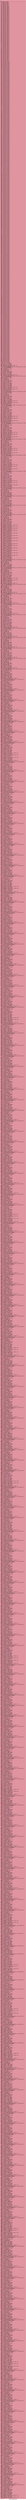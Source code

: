 digraph "CFG for 'imdct36' function" {
	label="CFG for 'imdct36' function";

	Node0x600001eb8ff0 [shape=record,color="#b70d28ff", style=filled, fillcolor="#b70d2870" fontname="Courier",label="{2:\l|  %3 = alloca ptr, align 8\l  %4 = alloca ptr, align 8\l  %5 = alloca i64, align 8\l  %6 = alloca i64, align 8\l  %7 = alloca i64, align 8\l  %8 = alloca i64, align 8\l  %9 = alloca i64, align 8\l  %10 = alloca i64, align 8\l  %11 = alloca i64, align 8\l  %12 = alloca i64, align 8\l  %13 = alloca i64, align 8\l  %14 = alloca i64, align 8\l  %15 = alloca i64, align 8\l  %16 = alloca i64, align 8\l  %17 = alloca i64, align 8\l  %18 = alloca i64, align 8\l  %19 = alloca i64, align 8\l  %20 = alloca i64, align 8\l  %21 = alloca i64, align 8\l  %22 = alloca i64, align 8\l  %23 = alloca i64, align 8\l  %24 = alloca i64, align 8\l  %25 = alloca i64, align 8\l  %26 = alloca i64, align 8\l  %27 = alloca i64, align 8\l  %28 = alloca i64, align 8\l  %29 = alloca i64, align 8\l  %30 = alloca i64, align 8\l  %31 = alloca i64, align 8\l  %32 = alloca i64, align 8\l  %33 = alloca i64, align 8\l  %34 = alloca i64, align 8\l  %35 = alloca i64, align 8\l  %36 = alloca i64, align 8\l  %37 = alloca i64, align 8\l  %38 = alloca i64, align 8\l  %39 = alloca i64, align 8\l  %40 = alloca i64, align 8\l  %41 = alloca i64, align 8\l  %42 = alloca i64, align 8\l  %43 = alloca i64, align 8\l  %44 = alloca i64, align 8\l  %45 = alloca i64, align 8\l  %46 = alloca i64, align 8\l  %47 = alloca i64, align 8\l  %48 = alloca i64, align 8\l  %49 = alloca i64, align 8\l  %50 = alloca i64, align 8\l  %51 = alloca i64, align 8\l  %52 = alloca i64, align 8\l  %53 = alloca i64, align 8\l  %54 = alloca i64, align 8\l  %55 = alloca i64, align 8\l  %56 = alloca i64, align 8\l  %57 = alloca i64, align 8\l  %58 = alloca i64, align 8\l  %59 = alloca i64, align 8\l  %60 = alloca i64, align 8\l  %61 = alloca i64, align 8\l  %62 = alloca i64, align 8\l  %63 = alloca i64, align 8\l  %64 = alloca i64, align 8\l  %65 = alloca i64, align 8\l  %66 = alloca i64, align 8\l  %67 = alloca i64, align 8\l  %68 = alloca i64, align 8\l  %69 = alloca i64, align 8\l  %70 = alloca i64, align 8\l  %71 = alloca i64, align 8\l  %72 = alloca i64, align 8\l  %73 = alloca i64, align 8\l  %74 = alloca i64, align 8\l  %75 = alloca i64, align 8\l  %76 = alloca i64, align 8\l  %77 = alloca i64, align 8\l  %78 = alloca i64, align 8\l  %79 = alloca i64, align 8\l  %80 = alloca i64, align 8\l  %81 = alloca i64, align 8\l  %82 = alloca i64, align 8\l  %83 = alloca i64, align 8\l  %84 = alloca i64, align 8\l  %85 = alloca i64, align 8\l  %86 = alloca i64, align 8\l  %87 = alloca i64, align 8\l  %88 = alloca i64, align 8\l  %89 = alloca i64, align 8\l  %90 = alloca i64, align 8\l  %91 = alloca i64, align 8\l  %92 = alloca i64, align 8\l  %93 = alloca i64, align 8\l  %94 = alloca i64, align 8\l  %95 = alloca i64, align 8\l  %96 = alloca i64, align 8\l  %97 = alloca i64, align 8\l  %98 = alloca i64, align 8\l  %99 = alloca i64, align 8\l  %100 = alloca i64, align 8\l  %101 = alloca i64, align 8\l  %102 = alloca i64, align 8\l  %103 = alloca i64, align 8\l  %104 = alloca i64, align 8\l  %105 = alloca i64, align 8\l  %106 = alloca i64, align 8\l  %107 = alloca i64, align 8\l  %108 = alloca i64, align 8\l  %109 = alloca i64, align 8\l  %110 = alloca i64, align 8\l  %111 = alloca i64, align 8\l  %112 = alloca i64, align 8\l  %113 = alloca i64, align 8\l  %114 = alloca i64, align 8\l  %115 = alloca i64, align 8\l  %116 = alloca i64, align 8\l  %117 = alloca i64, align 8\l  %118 = alloca i64, align 8\l  %119 = alloca i64, align 8\l  %120 = alloca i64, align 8\l  %121 = alloca i64, align 8\l  %122 = alloca i64, align 8\l  %123 = alloca i64, align 8\l  %124 = alloca i64, align 8\l  %125 = alloca i64, align 8\l  %126 = alloca i64, align 8\l  %127 = alloca i64, align 8\l  %128 = alloca i64, align 8\l  %129 = alloca i64, align 8\l  %130 = alloca i64, align 8\l  %131 = alloca i64, align 8\l  %132 = alloca i64, align 8\l  %133 = alloca i64, align 8\l  %134 = alloca i64, align 8\l  %135 = alloca i64, align 8\l  %136 = alloca i64, align 8\l  %137 = alloca i64, align 8\l  %138 = alloca i64, align 8\l  %139 = alloca i64, align 8\l  %140 = alloca i64, align 8\l  %141 = alloca i64, align 8\l  %142 = alloca i64, align 8\l  %143 = alloca i64, align 8\l  %144 = alloca i64, align 8\l  %145 = alloca i64, align 8\l  %146 = alloca i64, align 8\l  %147 = alloca i64, align 8\l  %148 = alloca i64, align 8\l  %149 = alloca i64, align 8\l  %150 = alloca i64, align 8\l  %151 = alloca i64, align 8\l  %152 = alloca i64, align 8\l  %153 = alloca i64, align 8\l  %154 = alloca i64, align 8\l  %155 = alloca i64, align 8\l  %156 = alloca i64, align 8\l  %157 = alloca i64, align 8\l  %158 = alloca i64, align 8\l  %159 = alloca i64, align 8\l  %160 = alloca i64, align 8\l  %161 = alloca i64, align 8\l  %162 = alloca i64, align 8\l  %163 = alloca i64, align 8\l  %164 = alloca i64, align 8\l  %165 = alloca i64, align 8\l  %166 = alloca i64, align 8\l  %167 = alloca i64, align 8\l  %168 = alloca i64, align 8\l  %169 = alloca i64, align 8\l  %170 = alloca i64, align 8\l  %171 = alloca i64, align 8\l  %172 = alloca i64, align 8\l  %173 = alloca i64, align 8\l  %174 = alloca i64, align 8\l  %175 = alloca i64, align 8\l  %176 = alloca i64, align 8\l  %177 = alloca i64, align 8\l  %178 = alloca i64, align 8\l  %179 = alloca i64, align 8\l  %180 = alloca i64, align 8\l  %181 = alloca i64, align 8\l  %182 = alloca i64, align 8\l  %183 = alloca i64, align 8\l  %184 = alloca i64, align 8\l  %185 = alloca i64, align 8\l  %186 = alloca i64, align 8\l  %187 = alloca i64, align 8\l  %188 = alloca i64, align 8\l  %189 = alloca i64, align 8\l  %190 = alloca i64, align 8\l  %191 = alloca i64, align 8\l  %192 = alloca i64, align 8\l  %193 = alloca i64, align 8\l  %194 = alloca i64, align 8\l  %195 = alloca i64, align 8\l  %196 = alloca i64, align 8\l  %197 = alloca i64, align 8\l  %198 = alloca i64, align 8\l  %199 = alloca i64, align 8\l  %200 = alloca i64, align 8\l  %201 = alloca i64, align 8\l  %202 = alloca i64, align 8\l  %203 = alloca i64, align 8\l  %204 = alloca i64, align 8\l  %205 = alloca i64, align 8\l  %206 = alloca i64, align 8\l  %207 = alloca i64, align 8\l  %208 = alloca i64, align 8\l  %209 = alloca i64, align 8\l  %210 = alloca i64, align 8\l  %211 = alloca i64, align 8\l  %212 = alloca i64, align 8\l  %213 = alloca i64, align 8\l  %214 = alloca i64, align 8\l  %215 = alloca i64, align 8\l  %216 = alloca i64, align 8\l  %217 = alloca i64, align 8\l  %218 = alloca i64, align 8\l  %219 = alloca i64, align 8\l  %220 = alloca i64, align 8\l  %221 = alloca i64, align 8\l  %222 = alloca i64, align 8\l  %223 = alloca i64, align 8\l  %224 = alloca i64, align 8\l  %225 = alloca i64, align 8\l  %226 = alloca i64, align 8\l  %227 = alloca i64, align 8\l  %228 = alloca i64, align 8\l  %229 = alloca i64, align 8\l  %230 = alloca i64, align 8\l  %231 = alloca i64, align 8\l  %232 = alloca i64, align 8\l  %233 = alloca i64, align 8\l  %234 = alloca i64, align 8\l  %235 = alloca i64, align 8\l  %236 = alloca i64, align 8\l  %237 = alloca i64, align 8\l  %238 = alloca i64, align 8\l  %239 = alloca i64, align 8\l  %240 = alloca i64, align 8\l  %241 = alloca i64, align 8\l  %242 = alloca i64, align 8\l  %243 = alloca i64, align 8\l  %244 = alloca i64, align 8\l  %245 = alloca i64, align 8\l  %246 = alloca i64, align 8\l  %247 = alloca i64, align 8\l  %248 = alloca i64, align 8\l  %249 = alloca i64, align 8\l  %250 = alloca i64, align 8\l  %251 = alloca i64, align 8\l  %252 = alloca i64, align 8\l  %253 = alloca i64, align 8\l  %254 = alloca i64, align 8\l  %255 = alloca i64, align 8\l  %256 = alloca i64, align 8\l  %257 = alloca i64, align 8\l  %258 = alloca i64, align 8\l  %259 = alloca i64, align 8\l  %260 = alloca i64, align 8\l  %261 = alloca i64, align 8\l  %262 = alloca i64, align 8\l  %263 = alloca i64, align 8\l  %264 = alloca i64, align 8\l  %265 = alloca i64, align 8\l  %266 = alloca i64, align 8\l  %267 = alloca i64, align 8\l  %268 = alloca i64, align 8\l  %269 = alloca i64, align 8\l  %270 = alloca i64, align 8\l  %271 = alloca i64, align 8\l  %272 = alloca i64, align 8\l  %273 = alloca i64, align 8\l  %274 = alloca i64, align 8\l  %275 = alloca i64, align 8\l  %276 = alloca i64, align 8\l  %277 = alloca i64, align 8\l  %278 = alloca i64, align 8\l  %279 = alloca i64, align 8\l  %280 = alloca i64, align 8\l  %281 = alloca i64, align 8\l  %282 = alloca i64, align 8\l  %283 = alloca i64, align 8\l  %284 = alloca i64, align 8\l  %285 = alloca i64, align 8\l  %286 = alloca i64, align 8\l  %287 = alloca i64, align 8\l  %288 = alloca i64, align 8\l  %289 = alloca i64, align 8\l  %290 = alloca i64, align 8\l  %291 = alloca i64, align 8\l  %292 = alloca i64, align 8\l  %293 = alloca i64, align 8\l  %294 = alloca i64, align 8\l  %295 = alloca i64, align 8\l  %296 = alloca i64, align 8\l  %297 = alloca i64, align 8\l  %298 = alloca i64, align 8\l  %299 = alloca i64, align 8\l  %300 = alloca i64, align 8\l  %301 = alloca i64, align 8\l  %302 = alloca i64, align 8\l  %303 = alloca i64, align 8\l  %304 = alloca i64, align 8\l  %305 = alloca i64, align 8\l  %306 = alloca i64, align 8\l  %307 = alloca i64, align 8\l  %308 = alloca i64, align 8\l  %309 = alloca i64, align 8\l  %310 = alloca i64, align 8\l  %311 = alloca i64, align 8\l  %312 = alloca i64, align 8\l  %313 = alloca i64, align 8\l  %314 = alloca i64, align 8\l  %315 = alloca i64, align 8\l  %316 = alloca i64, align 8\l  %317 = alloca i64, align 8\l  %318 = alloca i64, align 8\l  %319 = alloca i64, align 8\l  %320 = alloca i64, align 8\l  %321 = alloca i64, align 8\l  %322 = alloca i64, align 8\l  %323 = alloca i64, align 8\l  %324 = alloca i64, align 8\l  %325 = alloca i64, align 8\l  %326 = alloca i64, align 8\l  %327 = alloca i64, align 8\l  %328 = alloca i64, align 8\l  %329 = alloca i64, align 8\l  %330 = alloca i64, align 8\l  %331 = alloca i64, align 8\l  %332 = alloca i64, align 8\l  %333 = alloca i64, align 8\l  %334 = alloca i64, align 8\l  %335 = alloca i64, align 8\l  %336 = alloca i64, align 8\l  %337 = alloca i64, align 8\l  %338 = alloca i64, align 8\l  %339 = alloca i64, align 8\l  %340 = alloca i64, align 8\l  %341 = alloca i64, align 8\l  %342 = alloca i64, align 8\l  %343 = alloca i64, align 8\l  %344 = alloca i64, align 8\l  %345 = alloca i64, align 8\l  %346 = alloca i64, align 8\l  %347 = alloca i64, align 8\l  %348 = alloca i64, align 8\l  %349 = alloca i64, align 8\l  %350 = alloca i64, align 8\l  %351 = alloca i64, align 8\l  %352 = alloca i64, align 8\l  %353 = alloca i64, align 8\l  %354 = alloca i64, align 8\l  %355 = alloca i64, align 8\l  %356 = alloca i64, align 8\l  %357 = alloca i64, align 8\l  %358 = alloca i64, align 8\l  %359 = alloca i64, align 8\l  %360 = alloca i64, align 8\l  %361 = alloca i64, align 8\l  %362 = alloca i64, align 8\l  %363 = alloca i64, align 8\l  %364 = alloca i64, align 8\l  %365 = alloca i64, align 8\l  %366 = alloca i64, align 8\l  %367 = alloca i64, align 8\l  %368 = alloca i64, align 8\l  %369 = alloca i64, align 8\l  %370 = alloca i64, align 8\l  %371 = alloca i64, align 8\l  %372 = alloca i64, align 8\l  %373 = alloca i64, align 8\l  %374 = alloca i64, align 8\l  %375 = alloca i64, align 8\l  %376 = alloca i64, align 8\l  %377 = alloca i64, align 8\l  %378 = alloca i64, align 8\l  %379 = alloca i64, align 8\l  %380 = alloca i64, align 8\l  %381 = alloca i64, align 8\l  %382 = alloca i64, align 8\l  %383 = alloca i64, align 8\l  %384 = alloca i64, align 8\l  %385 = alloca i64, align 8\l  %386 = alloca i64, align 8\l  %387 = alloca i64, align 8\l  %388 = alloca i64, align 8\l  %389 = alloca i64, align 8\l  %390 = alloca i64, align 8\l  %391 = alloca i64, align 8\l  %392 = alloca i64, align 8\l  %393 = alloca i64, align 8\l  %394 = alloca i64, align 8\l  %395 = alloca i64, align 8\l  %396 = alloca i64, align 8\l  %397 = alloca i64, align 8\l  %398 = alloca i64, align 8\l  %399 = alloca i64, align 8\l  %400 = alloca i64, align 8\l  %401 = alloca i64, align 8\l  %402 = alloca i64, align 8\l  %403 = alloca i64, align 8\l  %404 = alloca i64, align 8\l  %405 = alloca i64, align 8\l  %406 = alloca i64, align 8\l  %407 = alloca i64, align 8\l  %408 = alloca i64, align 8\l  %409 = alloca i64, align 8\l  %410 = alloca i64, align 8\l  %411 = alloca i64, align 8\l  %412 = alloca i64, align 8\l  %413 = alloca i64, align 8\l  %414 = alloca i64, align 8\l  %415 = alloca i64, align 8\l  %416 = alloca i64, align 8\l  %417 = alloca i64, align 8\l  %418 = alloca i64, align 8\l  %419 = alloca i64, align 8\l  %420 = alloca i64, align 8\l  %421 = alloca i64, align 8\l  %422 = alloca i64, align 8\l  %423 = alloca i64, align 8\l  %424 = alloca i64, align 8\l  %425 = alloca i64, align 8\l  %426 = alloca i64, align 8\l  %427 = alloca i64, align 8\l  %428 = alloca i64, align 8\l  %429 = alloca i64, align 8\l  %430 = alloca i64, align 8\l  %431 = alloca i64, align 8\l  %432 = alloca i64, align 8\l  %433 = alloca i64, align 8\l  %434 = alloca i64, align 8\l  %435 = alloca i64, align 8\l  %436 = alloca i64, align 8\l  %437 = alloca i64, align 8\l  %438 = alloca i64, align 8\l  %439 = alloca i64, align 8\l  %440 = alloca i64, align 8\l  %441 = alloca i64, align 8\l  %442 = alloca i64, align 8\l  %443 = alloca i64, align 8\l  %444 = alloca i64, align 8\l  %445 = alloca i64, align 8\l  %446 = alloca i64, align 8\l  %447 = alloca i64, align 8\l  %448 = alloca i64, align 8\l  %449 = alloca i64, align 8\l  %450 = alloca i64, align 8\l  %451 = alloca i64, align 8\l  %452 = alloca i64, align 8\l  %453 = alloca i64, align 8\l  %454 = alloca i64, align 8\l  %455 = alloca i64, align 8\l  %456 = alloca i64, align 8\l  %457 = alloca i64, align 8\l  %458 = alloca i64, align 8\l  %459 = alloca i64, align 8\l  %460 = alloca i64, align 8\l  %461 = alloca i64, align 8\l  %462 = alloca i64, align 8\l  %463 = alloca i64, align 8\l  %464 = alloca i64, align 8\l  %465 = alloca i64, align 8\l  %466 = alloca i64, align 8\l  %467 = alloca i64, align 8\l  %468 = alloca i64, align 8\l  %469 = alloca i64, align 8\l  %470 = alloca i64, align 8\l  %471 = alloca i64, align 8\l  %472 = alloca i64, align 8\l  %473 = alloca i64, align 8\l  %474 = alloca i64, align 8\l  %475 = alloca i64, align 8\l  %476 = alloca i64, align 8\l  %477 = alloca i64, align 8\l  %478 = alloca i64, align 8\l  %479 = alloca i64, align 8\l  %480 = alloca i64, align 8\l  %481 = alloca i64, align 8\l  %482 = alloca i64, align 8\l  %483 = alloca i64, align 8\l  %484 = alloca i64, align 8\l  %485 = alloca i64, align 8\l  %486 = alloca i64, align 8\l  %487 = alloca i64, align 8\l  %488 = alloca i64, align 8\l  %489 = alloca i64, align 8\l  %490 = alloca i64, align 8\l  %491 = alloca i64, align 8\l  %492 = alloca i64, align 8\l  %493 = alloca i64, align 8\l  %494 = alloca i64, align 8\l  %495 = alloca i64, align 8\l  %496 = alloca i64, align 8\l  %497 = alloca i64, align 8\l  %498 = alloca i64, align 8\l  %499 = alloca i64, align 8\l  %500 = alloca i64, align 8\l  %501 = alloca i64, align 8\l  %502 = alloca i64, align 8\l  %503 = alloca i64, align 8\l  %504 = alloca i64, align 8\l  %505 = alloca i64, align 8\l  %506 = alloca i64, align 8\l  %507 = alloca i64, align 8\l  %508 = alloca i64, align 8\l  %509 = alloca i64, align 8\l  %510 = alloca i64, align 8\l  %511 = alloca i64, align 8\l  %512 = alloca i64, align 8\l  %513 = alloca i64, align 8\l  %514 = alloca i64, align 8\l  %515 = alloca i64, align 8\l  %516 = alloca i64, align 8\l  %517 = alloca i64, align 8\l  %518 = alloca i64, align 8\l  %519 = alloca i64, align 8\l  %520 = alloca i64, align 8\l  %521 = alloca i64, align 8\l  %522 = alloca i64, align 8\l  %523 = alloca i64, align 8\l  %524 = alloca i64, align 8\l  %525 = alloca i64, align 8\l  %526 = alloca i64, align 8\l  %527 = alloca i64, align 8\l  %528 = alloca i64, align 8\l  %529 = alloca i64, align 8\l  %530 = alloca i64, align 8\l  %531 = alloca i64, align 8\l  %532 = alloca i64, align 8\l  %533 = alloca i64, align 8\l  %534 = alloca i64, align 8\l  %535 = alloca i64, align 8\l  %536 = alloca i64, align 8\l  %537 = alloca i64, align 8\l  %538 = alloca i64, align 8\l  %539 = alloca i64, align 8\l  %540 = alloca i64, align 8\l  %541 = alloca i64, align 8\l  %542 = alloca i64, align 8\l  %543 = alloca i64, align 8\l  %544 = alloca i64, align 8\l  %545 = alloca i64, align 8\l  %546 = alloca i64, align 8\l  %547 = alloca i64, align 8\l  %548 = alloca i64, align 8\l  %549 = alloca i64, align 8\l  %550 = alloca i64, align 8\l  %551 = alloca i64, align 8\l  %552 = alloca i64, align 8\l  %553 = alloca i64, align 8\l  %554 = alloca i64, align 8\l  %555 = alloca i64, align 8\l  %556 = alloca i64, align 8\l  %557 = alloca i64, align 8\l  %558 = alloca i64, align 8\l  %559 = alloca i64, align 8\l  %560 = alloca i64, align 8\l  %561 = alloca i64, align 8\l  %562 = alloca i64, align 8\l  %563 = alloca i64, align 8\l  %564 = alloca i64, align 8\l  %565 = alloca i64, align 8\l  %566 = alloca i64, align 8\l  %567 = alloca i64, align 8\l  %568 = alloca i64, align 8\l  %569 = alloca i64, align 8\l  %570 = alloca i64, align 8\l  %571 = alloca i64, align 8\l  %572 = alloca i64, align 8\l  %573 = alloca i64, align 8\l  %574 = alloca i64, align 8\l  %575 = alloca i64, align 8\l  %576 = alloca i64, align 8\l  %577 = alloca i64, align 8\l  %578 = alloca i64, align 8\l  %579 = alloca i64, align 8\l  %580 = alloca i64, align 8\l  %581 = alloca i64, align 8\l  %582 = alloca i64, align 8\l  %583 = alloca i64, align 8\l  %584 = alloca i64, align 8\l  %585 = alloca i64, align 8\l  %586 = alloca i64, align 8\l  store ptr %0, ptr %3, align 8\l  store ptr %1, ptr %4, align 8\l  %587 = load i64, ptr %23, align 8\l  %588 = load i64, ptr %24, align 8\l  %589 = load ptr, ptr %3, align 8\l  %590 = getelementptr inbounds i64, ptr %589, i64 4\l  %591 = load i64, ptr %590, align 8\l  %592 = call i32 @MAD_F_MLX(i64 noundef %587, i64 noundef %588, i64 noundef\l... %591, i64 noundef 248002024)\l  %593 = load i64, ptr %23, align 8\l  %594 = shl i64 %593, 4\l  %595 = load i64, ptr %24, align 8\l  %596 = lshr i64 %595, 28\l  %597 = or i64 %594, %596\l  store i64 %597, ptr %25, align 8\l  %598 = load i64, ptr %25, align 8\l  store i64 %598, ptr %22, align 8\l  %599 = load i64, ptr %26, align 8\l  %600 = load i64, ptr %27, align 8\l  %601 = load ptr, ptr %3, align 8\l  %602 = getelementptr inbounds i64, ptr %601, i64 13\l  %603 = load i64, ptr %602, align 8\l  %604 = call i32 @MAD_F_MLX(i64 noundef %599, i64 noundef %600, i64 noundef\l... %603, i64 noundef 102725802)\l  %605 = load i64, ptr %26, align 8\l  %606 = shl i64 %605, 4\l  %607 = load i64, ptr %27, align 8\l  %608 = lshr i64 %607, 28\l  %609 = or i64 %606, %608\l  store i64 %609, ptr %28, align 8\l  %610 = load i64, ptr %28, align 8\l  %611 = load i64, ptr %22, align 8\l  %612 = add i64 %611, %610\l  store i64 %612, ptr %22, align 8\l  %613 = load i64, ptr %21, align 8\l  %614 = load i64, ptr %22, align 8\l  store i64 %614, ptr %11, align 8\l  %615 = load i64, ptr %29, align 8\l  %616 = load i64, ptr %30, align 8\l  %617 = load ptr, ptr %3, align 8\l  %618 = getelementptr inbounds i64, ptr %617, i64 1\l  %619 = load i64, ptr %618, align 8\l  %620 = load ptr, ptr %3, align 8\l  %621 = getelementptr inbounds i64, ptr %620, i64 10\l  %622 = load i64, ptr %621, align 8\l  %623 = sub nsw i64 %619, %622\l  store i64 %623, ptr %19, align 8\l  %624 = call i32 @MAD_F_MLX(i64 noundef %615, i64 noundef %616, i64 noundef\l... %623, i64 noundef -102725802)\l  %625 = load i64, ptr %29, align 8\l  %626 = shl i64 %625, 4\l  %627 = load i64, ptr %30, align 8\l  %628 = lshr i64 %627, 28\l  %629 = or i64 %626, %628\l  store i64 %629, ptr %31, align 8\l  %630 = load i64, ptr %31, align 8\l  %631 = load i64, ptr %22, align 8\l  %632 = add i64 %631, %630\l  store i64 %632, ptr %22, align 8\l  %633 = load i64, ptr %32, align 8\l  %634 = load i64, ptr %33, align 8\l  %635 = load ptr, ptr %3, align 8\l  %636 = getelementptr inbounds i64, ptr %635, i64 7\l  %637 = load i64, ptr %636, align 8\l  %638 = load ptr, ptr %3, align 8\l  %639 = getelementptr inbounds i64, ptr %638, i64 16\l  %640 = load i64, ptr %639, align 8\l  %641 = add nsw i64 %637, %640\l  store i64 %641, ptr %20, align 8\l  %642 = call i32 @MAD_F_MLX(i64 noundef %633, i64 noundef %634, i64 noundef\l... %641, i64 noundef -248002024)\l  %643 = load i64, ptr %32, align 8\l  %644 = shl i64 %643, 4\l  %645 = load i64, ptr %33, align 8\l  %646 = lshr i64 %645, 28\l  %647 = or i64 %644, %646\l  store i64 %647, ptr %34, align 8\l  %648 = load i64, ptr %34, align 8\l  %649 = load i64, ptr %22, align 8\l  %650 = add i64 %649, %648\l  store i64 %650, ptr %22, align 8\l  %651 = load i64, ptr %21, align 8\l  %652 = load i64, ptr %22, align 8\l  store i64 %652, ptr %5, align 8\l  %653 = load i64, ptr %35, align 8\l  %654 = load i64, ptr %36, align 8\l  %655 = load ptr, ptr %3, align 8\l  %656 = getelementptr inbounds i64, ptr %655, i64 0\l  %657 = load i64, ptr %656, align 8\l  %658 = load ptr, ptr %3, align 8\l  %659 = getelementptr inbounds i64, ptr %658, i64 11\l  %660 = load i64, ptr %659, align 8\l  %661 = sub nsw i64 %657, %660\l  %662 = load ptr, ptr %3, align 8\l  %663 = getelementptr inbounds i64, ptr %662, i64 12\l  %664 = load i64, ptr %663, align 8\l  %665 = sub nsw i64 %661, %664\l  store i64 %665, ptr %13, align 8\l  %666 = call i32 @MAD_F_MLX(i64 noundef %653, i64 noundef %654, i64 noundef\l... %665, i64 noundef 35037858)\l  %667 = load i64, ptr %35, align 8\l  %668 = shl i64 %667, 4\l  %669 = load i64, ptr %36, align 8\l  %670 = lshr i64 %669, 28\l  %671 = or i64 %668, %670\l  store i64 %671, ptr %37, align 8\l  %672 = load i64, ptr %37, align 8\l  %673 = load i64, ptr %22, align 8\l  %674 = add i64 %673, %672\l  store i64 %674, ptr %22, align 8\l  %675 = load i64, ptr %38, align 8\l  %676 = load i64, ptr %39, align 8\l  %677 = load ptr, ptr %3, align 8\l  %678 = getelementptr inbounds i64, ptr %677, i64 2\l  %679 = load i64, ptr %678, align 8\l  %680 = load ptr, ptr %3, align 8\l  %681 = getelementptr inbounds i64, ptr %680, i64 9\l  %682 = load i64, ptr %681, align 8\l  %683 = sub nsw i64 %679, %682\l  %684 = load ptr, ptr %3, align 8\l  %685 = getelementptr inbounds i64, ptr %684, i64 14\l  %686 = load i64, ptr %685, align 8\l  %687 = sub nsw i64 %683, %686\l  store i64 %687, ptr %14, align 8\l  %688 = call i32 @MAD_F_MLX(i64 noundef %675, i64 noundef %676, i64 noundef\l... %687, i64 noundef 163413152)\l  %689 = load i64, ptr %38, align 8\l  %690 = shl i64 %689, 4\l  %691 = load i64, ptr %39, align 8\l  %692 = lshr i64 %691, 28\l  %693 = or i64 %690, %692\l  store i64 %693, ptr %40, align 8\l  %694 = load i64, ptr %40, align 8\l  %695 = load i64, ptr %22, align 8\l  %696 = add i64 %695, %694\l  store i64 %696, ptr %22, align 8\l  %697 = load i64, ptr %41, align 8\l  %698 = load i64, ptr %42, align 8\l  %699 = load ptr, ptr %3, align 8\l  %700 = getelementptr inbounds i64, ptr %699, i64 3\l  %701 = load i64, ptr %700, align 8\l  %702 = load ptr, ptr %3, align 8\l  %703 = getelementptr inbounds i64, ptr %702, i64 8\l  %704 = load i64, ptr %703, align 8\l  %705 = sub nsw i64 %701, %704\l  %706 = load ptr, ptr %3, align 8\l  %707 = getelementptr inbounds i64, ptr %706, i64 15\l  %708 = load i64, ptr %707, align 8\l  %709 = sub nsw i64 %705, %708\l  store i64 %709, ptr %15, align 8\l  %710 = call i32 @MAD_F_MLX(i64 noundef %697, i64 noundef %698, i64 noundef\l... %709, i64 noundef -212964166)\l  %711 = load i64, ptr %41, align 8\l  %712 = shl i64 %711, 4\l  %713 = load i64, ptr %42, align 8\l  %714 = lshr i64 %713, 28\l  %715 = or i64 %712, %714\l  store i64 %715, ptr %43, align 8\l  %716 = load i64, ptr %43, align 8\l  %717 = load i64, ptr %22, align 8\l  %718 = add i64 %717, %716\l  store i64 %718, ptr %22, align 8\l  %719 = load i64, ptr %44, align 8\l  %720 = load i64, ptr %45, align 8\l  %721 = load ptr, ptr %3, align 8\l  %722 = getelementptr inbounds i64, ptr %721, i64 5\l  %723 = load i64, ptr %722, align 8\l  %724 = load ptr, ptr %3, align 8\l  %725 = getelementptr inbounds i64, ptr %724, i64 6\l  %726 = load i64, ptr %725, align 8\l  %727 = sub nsw i64 %723, %726\l  %728 = load ptr, ptr %3, align 8\l  %729 = getelementptr inbounds i64, ptr %728, i64 17\l  %730 = load i64, ptr %729, align 8\l  %731 = sub nsw i64 %727, %730\l  store i64 %731, ptr %16, align 8\l  %732 = call i32 @MAD_F_MLX(i64 noundef %719, i64 noundef %720, i64 noundef\l... %731, i64 noundef -266138953)\l  %733 = load i64, ptr %44, align 8\l  %734 = shl i64 %733, 4\l  %735 = load i64, ptr %45, align 8\l  %736 = lshr i64 %735, 28\l  %737 = or i64 %734, %736\l  store i64 %737, ptr %46, align 8\l  %738 = load i64, ptr %46, align 8\l  %739 = load i64, ptr %22, align 8\l  %740 = add i64 %739, %738\l  store i64 %740, ptr %22, align 8\l  %741 = load i64, ptr %21, align 8\l  %742 = load i64, ptr %22, align 8\l  %743 = load ptr, ptr %4, align 8\l  %744 = getelementptr inbounds i64, ptr %743, i64 7\l  store i64 %742, ptr %744, align 8\l  %745 = load ptr, ptr %4, align 8\l  %746 = getelementptr inbounds i64, ptr %745, i64 7\l  %747 = load i64, ptr %746, align 8\l  %748 = sub nsw i64 0, %747\l  %749 = load ptr, ptr %4, align 8\l  %750 = getelementptr inbounds i64, ptr %749, i64 10\l  store i64 %748, ptr %750, align 8\l  %751 = load i64, ptr %47, align 8\l  %752 = load i64, ptr %48, align 8\l  %753 = load i64, ptr %13, align 8\l  %754 = call i32 @MAD_F_MLX(i64 noundef %751, i64 noundef %752, i64 noundef\l... %753, i64 noundef -212964166)\l  %755 = load i64, ptr %47, align 8\l  %756 = shl i64 %755, 4\l  %757 = load i64, ptr %48, align 8\l  %758 = lshr i64 %757, 28\l  %759 = or i64 %756, %758\l  store i64 %759, ptr %49, align 8\l  %760 = load i64, ptr %49, align 8\l  store i64 %760, ptr %22, align 8\l  %761 = load i64, ptr %50, align 8\l  %762 = load i64, ptr %51, align 8\l  %763 = load i64, ptr %14, align 8\l  %764 = call i32 @MAD_F_MLX(i64 noundef %761, i64 noundef %762, i64 noundef\l... %763, i64 noundef 266138953)\l  %765 = load i64, ptr %50, align 8\l  %766 = shl i64 %765, 4\l  %767 = load i64, ptr %51, align 8\l  %768 = lshr i64 %767, 28\l  %769 = or i64 %766, %768\l  store i64 %769, ptr %52, align 8\l  %770 = load i64, ptr %52, align 8\l  %771 = load i64, ptr %22, align 8\l  %772 = add i64 %771, %770\l  store i64 %772, ptr %22, align 8\l  %773 = load i64, ptr %53, align 8\l  %774 = load i64, ptr %54, align 8\l  %775 = load i64, ptr %15, align 8\l  %776 = call i32 @MAD_F_MLX(i64 noundef %773, i64 noundef %774, i64 noundef\l... %775, i64 noundef 35037858)\l  %777 = load i64, ptr %53, align 8\l  %778 = shl i64 %777, 4\l  %779 = load i64, ptr %54, align 8\l  %780 = lshr i64 %779, 28\l  %781 = or i64 %778, %780\l  store i64 %781, ptr %55, align 8\l  %782 = load i64, ptr %55, align 8\l  %783 = load i64, ptr %22, align 8\l  %784 = add i64 %783, %782\l  store i64 %784, ptr %22, align 8\l  %785 = load i64, ptr %56, align 8\l  %786 = load i64, ptr %57, align 8\l  %787 = load i64, ptr %16, align 8\l  %788 = call i32 @MAD_F_MLX(i64 noundef %785, i64 noundef %786, i64 noundef\l... %787, i64 noundef -163413152)\l  %789 = load i64, ptr %56, align 8\l  %790 = shl i64 %789, 4\l  %791 = load i64, ptr %57, align 8\l  %792 = lshr i64 %791, 28\l  %793 = or i64 %790, %792\l  store i64 %793, ptr %58, align 8\l  %794 = load i64, ptr %58, align 8\l  %795 = load i64, ptr %22, align 8\l  %796 = add i64 %795, %794\l  store i64 %796, ptr %22, align 8\l  %797 = load i64, ptr %21, align 8\l  %798 = load i64, ptr %22, align 8\l  %799 = load i64, ptr %5, align 8\l  %800 = sub nsw i64 %798, %799\l  %801 = load ptr, ptr %4, align 8\l  %802 = getelementptr inbounds i64, ptr %801, i64 34\l  store i64 %800, ptr %802, align 8\l  %803 = load ptr, ptr %4, align 8\l  %804 = getelementptr inbounds i64, ptr %803, i64 19\l  store i64 %800, ptr %804, align 8\l  %805 = load ptr, ptr %3, align 8\l  %806 = getelementptr inbounds i64, ptr %805, i64 0\l  %807 = load i64, ptr %806, align 8\l  %808 = load ptr, ptr %3, align 8\l  %809 = getelementptr inbounds i64, ptr %808, i64 3\l  %810 = load i64, ptr %809, align 8\l  %811 = sub nsw i64 %807, %810\l  %812 = load ptr, ptr %3, align 8\l  %813 = getelementptr inbounds i64, ptr %812, i64 8\l  %814 = load i64, ptr %813, align 8\l  %815 = add nsw i64 %811, %814\l  %816 = load ptr, ptr %3, align 8\l  %817 = getelementptr inbounds i64, ptr %816, i64 11\l  %818 = load i64, ptr %817, align 8\l  %819 = sub nsw i64 %815, %818\l  %820 = load ptr, ptr %3, align 8\l  %821 = getelementptr inbounds i64, ptr %820, i64 12\l  %822 = load i64, ptr %821, align 8\l  %823 = sub nsw i64 %819, %822\l  %824 = load ptr, ptr %3, align 8\l  %825 = getelementptr inbounds i64, ptr %824, i64 15\l  %826 = load i64, ptr %825, align 8\l  %827 = add nsw i64 %823, %826\l  store i64 %827, ptr %17, align 8\l  %828 = load ptr, ptr %3, align 8\l  %829 = getelementptr inbounds i64, ptr %828, i64 2\l  %830 = load i64, ptr %829, align 8\l  %831 = load ptr, ptr %3, align 8\l  %832 = getelementptr inbounds i64, ptr %831, i64 5\l  %833 = load i64, ptr %832, align 8\l  %834 = add nsw i64 %830, %833\l  %835 = load ptr, ptr %3, align 8\l  %836 = getelementptr inbounds i64, ptr %835, i64 6\l  %837 = load i64, ptr %836, align 8\l  %838 = sub nsw i64 %834, %837\l  %839 = load ptr, ptr %3, align 8\l  %840 = getelementptr inbounds i64, ptr %839, i64 9\l  %841 = load i64, ptr %840, align 8\l  %842 = sub nsw i64 %838, %841\l  %843 = load ptr, ptr %3, align 8\l  %844 = getelementptr inbounds i64, ptr %843, i64 14\l  %845 = load i64, ptr %844, align 8\l  %846 = sub nsw i64 %842, %845\l  %847 = load ptr, ptr %3, align 8\l  %848 = getelementptr inbounds i64, ptr %847, i64 17\l  %849 = load i64, ptr %848, align 8\l  %850 = sub nsw i64 %846, %849\l  store i64 %850, ptr %18, align 8\l  %851 = load i64, ptr %59, align 8\l  %852 = load i64, ptr %60, align 8\l  %853 = load i64, ptr %17, align 8\l  %854 = call i32 @MAD_F_MLX(i64 noundef %851, i64 noundef %852, i64 noundef\l... %853, i64 noundef -248002024)\l  %855 = load i64, ptr %59, align 8\l  %856 = shl i64 %855, 4\l  %857 = load i64, ptr %60, align 8\l  %858 = lshr i64 %857, 28\l  %859 = or i64 %856, %858\l  store i64 %859, ptr %61, align 8\l  %860 = load i64, ptr %61, align 8\l  store i64 %860, ptr %22, align 8\l  %861 = load i64, ptr %62, align 8\l  %862 = load i64, ptr %63, align 8\l  %863 = load i64, ptr %18, align 8\l  %864 = call i32 @MAD_F_MLX(i64 noundef %861, i64 noundef %862, i64 noundef\l... %863, i64 noundef 102725802)\l  %865 = load i64, ptr %62, align 8\l  %866 = shl i64 %865, 4\l  %867 = load i64, ptr %63, align 8\l  %868 = lshr i64 %867, 28\l  %869 = or i64 %866, %868\l  store i64 %869, ptr %64, align 8\l  %870 = load i64, ptr %64, align 8\l  %871 = load i64, ptr %22, align 8\l  %872 = add i64 %871, %870\l  store i64 %872, ptr %22, align 8\l  %873 = load i64, ptr %21, align 8\l  %874 = load i64, ptr %22, align 8\l  %875 = load i64, ptr %5, align 8\l  %876 = add nsw i64 %874, %875\l  %877 = load ptr, ptr %4, align 8\l  %878 = getelementptr inbounds i64, ptr %877, i64 31\l  store i64 %876, ptr %878, align 8\l  %879 = load ptr, ptr %4, align 8\l  %880 = getelementptr inbounds i64, ptr %879, i64 22\l  store i64 %876, ptr %880, align 8\l  %881 = load i64, ptr %65, align 8\l  %882 = load i64, ptr %66, align 8\l  %883 = load ptr, ptr %3, align 8\l  %884 = getelementptr inbounds i64, ptr %883, i64 1\l  %885 = load i64, ptr %884, align 8\l  %886 = call i32 @MAD_F_MLX(i64 noundef %881, i64 noundef %882, i64 noundef\l... %885, i64 noundef -163413152)\l  %887 = load i64, ptr %65, align 8\l  %888 = shl i64 %887, 4\l  %889 = load i64, ptr %66, align 8\l  %890 = lshr i64 %889, 28\l  %891 = or i64 %888, %890\l  store i64 %891, ptr %67, align 8\l  %892 = load i64, ptr %67, align 8\l  store i64 %892, ptr %22, align 8\l  %893 = load i64, ptr %68, align 8\l  %894 = load i64, ptr %69, align 8\l  %895 = load ptr, ptr %3, align 8\l  %896 = getelementptr inbounds i64, ptr %895, i64 7\l  %897 = load i64, ptr %896, align 8\l  %898 = call i32 @MAD_F_MLX(i64 noundef %893, i64 noundef %894, i64 noundef\l... %897, i64 noundef 35037858)\l  %899 = load i64, ptr %68, align 8\l  %900 = shl i64 %899, 4\l  %901 = load i64, ptr %69, align 8\l  %902 = lshr i64 %901, 28\l  %903 = or i64 %900, %902\l  store i64 %903, ptr %70, align 8\l  %904 = load i64, ptr %70, align 8\l  %905 = load i64, ptr %22, align 8\l  %906 = add i64 %905, %904\l  store i64 %906, ptr %22, align 8\l  %907 = load i64, ptr %71, align 8\l  %908 = load i64, ptr %72, align 8\l  %909 = load ptr, ptr %3, align 8\l  %910 = getelementptr inbounds i64, ptr %909, i64 10\l  %911 = load i64, ptr %910, align 8\l  %912 = call i32 @MAD_F_MLX(i64 noundef %907, i64 noundef %908, i64 noundef\l... %911, i64 noundef -266138953)\l  %913 = load i64, ptr %71, align 8\l  %914 = shl i64 %913, 4\l  %915 = load i64, ptr %72, align 8\l  %916 = lshr i64 %915, 28\l  %917 = or i64 %914, %916\l  store i64 %917, ptr %73, align 8\l  %918 = load i64, ptr %73, align 8\l  %919 = load i64, ptr %22, align 8\l  %920 = add i64 %919, %918\l  store i64 %920, ptr %22, align 8\l  %921 = load i64, ptr %74, align 8\l  %922 = load i64, ptr %75, align 8\l  %923 = load ptr, ptr %3, align 8\l  %924 = getelementptr inbounds i64, ptr %923, i64 16\l  %925 = load i64, ptr %924, align 8\l  %926 = call i32 @MAD_F_MLX(i64 noundef %921, i64 noundef %922, i64 noundef\l... %925, i64 noundef 212964166)\l  %927 = load i64, ptr %74, align 8\l  %928 = shl i64 %927, 4\l  %929 = load i64, ptr %75, align 8\l  %930 = lshr i64 %929, 28\l  %931 = or i64 %928, %930\l  store i64 %931, ptr %76, align 8\l  %932 = load i64, ptr %76, align 8\l  %933 = load i64, ptr %22, align 8\l  %934 = add i64 %933, %932\l  store i64 %934, ptr %22, align 8\l  %935 = load i64, ptr %21, align 8\l  %936 = load i64, ptr %22, align 8\l  %937 = load i64, ptr %11, align 8\l  %938 = add nsw i64 %936, %937\l  store i64 %938, ptr %6, align 8\l  %939 = load i64, ptr %77, align 8\l  %940 = load i64, ptr %78, align 8\l  %941 = load ptr, ptr %3, align 8\l  %942 = getelementptr inbounds i64, ptr %941, i64 0\l  %943 = load i64, ptr %942, align 8\l  %944 = call i32 @MAD_F_MLX(i64 noundef %939, i64 noundef %940, i64 noundef\l... %943, i64 noundef 58100066)\l  %945 = load i64, ptr %77, align 8\l  %946 = shl i64 %945, 4\l  %947 = load i64, ptr %78, align 8\l  %948 = lshr i64 %947, 28\l  %949 = or i64 %946, %948\l  store i64 %949, ptr %79, align 8\l  %950 = load i64, ptr %79, align 8\l  store i64 %950, ptr %22, align 8\l  %951 = load i64, ptr %80, align 8\l  %952 = load i64, ptr %81, align 8\l  %953 = load ptr, ptr %3, align 8\l  %954 = getelementptr inbounds i64, ptr %953, i64 2\l  %955 = load i64, ptr %954, align 8\l  %956 = call i32 @MAD_F_MLX(i64 noundef %951, i64 noundef %952, i64 noundef\l... %955, i64 noundef 238105157)\l  %957 = load i64, ptr %80, align 8\l  %958 = shl i64 %957, 4\l  %959 = load i64, ptr %81, align 8\l  %960 = lshr i64 %959, 28\l  %961 = or i64 %958, %960\l  store i64 %961, ptr %82, align 8\l  %962 = load i64, ptr %82, align 8\l  %963 = load i64, ptr %22, align 8\l  %964 = add i64 %963, %962\l  store i64 %964, ptr %22, align 8\l  %965 = load i64, ptr %83, align 8\l  %966 = load i64, ptr %84, align 8\l  %967 = load ptr, ptr %3, align 8\l  %968 = getelementptr inbounds i64, ptr %967, i64 3\l  %969 = load i64, ptr %968, align 8\l  %970 = call i32 @MAD_F_MLX(i64 noundef %965, i64 noundef %966, i64 noundef\l... %969, i64 noundef -268179965)\l  %971 = load i64, ptr %83, align 8\l  %972 = shl i64 %971, 4\l  %973 = load i64, ptr %84, align 8\l  %974 = lshr i64 %973, 28\l  %975 = or i64 %972, %974\l  store i64 %975, ptr %85, align 8\l  %976 = load i64, ptr %85, align 8\l  %977 = load i64, ptr %22, align 8\l  %978 = add i64 %977, %976\l  store i64 %978, ptr %22, align 8\l  %979 = load i64, ptr %86, align 8\l  %980 = load i64, ptr %87, align 8\l  %981 = load ptr, ptr %3, align 8\l  %982 = getelementptr inbounds i64, ptr %981, i64 5\l  %983 = load i64, ptr %982, align 8\l  %984 = call i32 @MAD_F_MLX(i64 noundef %979, i64 noundef %980, i64 noundef\l... %983, i64 noundef -181352365)\l  %985 = load i64, ptr %86, align 8\l  %986 = shl i64 %985, 4\l  %987 = load i64, ptr %87, align 8\l  %988 = lshr i64 %987, 28\l  %989 = or i64 %986, %988\l  store i64 %989, ptr %88, align 8\l  %990 = load i64, ptr %88, align 8\l  %991 = load i64, ptr %22, align 8\l  %992 = add i64 %991, %990\l  store i64 %992, ptr %22, align 8\l  %993 = load i64, ptr %89, align 8\l  %994 = load i64, ptr %90, align 8\l  %995 = load ptr, ptr %3, align 8\l  %996 = getelementptr inbounds i64, ptr %995, i64 6\l  %997 = load i64, ptr %996, align 8\l  %998 = call i32 @MAD_F_MLX(i64 noundef %993, i64 noundef %994, i64 noundef\l... %997, i64 noundef 80720098)\l  %999 = load i64, ptr %89, align 8\l  %1000 = shl i64 %999, 4\l  %1001 = load i64, ptr %90, align 8\l  %1002 = lshr i64 %1001, 28\l  %1003 = or i64 %1000, %1002\l  store i64 %1003, ptr %91, align 8\l  %1004 = load i64, ptr %91, align 8\l  %1005 = load i64, ptr %22, align 8\l  %1006 = add i64 %1005, %1004\l  store i64 %1006, ptr %22, align 8\l  %1007 = load i64, ptr %92, align 8\l  %1008 = load i64, ptr %93, align 8\l  %1009 = load ptr, ptr %3, align 8\l  %1010 = getelementptr inbounds i64, ptr %1009, i64 8\l  %1011 = load i64, ptr %1010, align 8\l  %1012 = call i32 @MAD_F_MLX(i64 noundef %1007, i64 noundef %1008, i64\l... noundef %1011, i64 noundef -144230265)\l  %1013 = load i64, ptr %92, align 8\l  %1014 = shl i64 %1013, 4\l  %1015 = load i64, ptr %93, align 8\l  %1016 = lshr i64 %1015, 28\l  %1017 = or i64 %1014, %1016\l  store i64 %1017, ptr %94, align 8\l  %1018 = load i64, ptr %94, align 8\l  %1019 = load i64, ptr %22, align 8\l  %1020 = add i64 %1019, %1018\l  store i64 %1020, ptr %22, align 8\l  %1021 = load i64, ptr %95, align 8\l  %1022 = load i64, ptr %96, align 8\l  %1023 = load ptr, ptr %3, align 8\l  %1024 = getelementptr inbounds i64, ptr %1023, i64 9\l  %1025 = load i64, ptr %1024, align 8\l  %1026 = call i32 @MAD_F_MLX(i64 noundef %1021, i64 noundef %1022, i64\l... noundef %1025, i64 noundef 226396167)\l  %1027 = load i64, ptr %95, align 8\l  %1028 = shl i64 %1027, 4\l  %1029 = load i64, ptr %96, align 8\l  %1030 = lshr i64 %1029, 28\l  %1031 = or i64 %1028, %1030\l  store i64 %1031, ptr %97, align 8\l  %1032 = load i64, ptr %97, align 8\l  %1033 = load i64, ptr %22, align 8\l  %1034 = add i64 %1033, %1032\l  store i64 %1034, ptr %22, align 8\l  %1035 = load i64, ptr %98, align 8\l  %1036 = load i64, ptr %99, align 8\l  %1037 = load ptr, ptr %3, align 8\l  %1038 = getelementptr inbounds i64, ptr %1037, i64 11\l  %1039 = load i64, ptr %1038, align 8\l  %1040 = call i32 @MAD_F_MLX(i64 noundef %1035, i64 noundef %1036, i64\l... noundef %1039, i64 noundef 256011445)\l  %1041 = load i64, ptr %98, align 8\l  %1042 = shl i64 %1041, 4\l  %1043 = load i64, ptr %99, align 8\l  %1044 = lshr i64 %1043, 28\l  %1045 = or i64 %1042, %1044\l  store i64 %1045, ptr %100, align 8\l  %1046 = load i64, ptr %100, align 8\l  %1047 = load i64, ptr %22, align 8\l  %1048 = add i64 %1047, %1046\l  store i64 %1048, ptr %22, align 8\l  %1049 = load i64, ptr %101, align 8\l  %1050 = load i64, ptr %102, align 8\l  %1051 = load ptr, ptr %3, align 8\l  %1052 = getelementptr inbounds i64, ptr %1051, i64 12\l  %1053 = load i64, ptr %1052, align 8\l  %1054 = call i32 @MAD_F_MLX(i64 noundef %1049, i64 noundef %1050, i64\l... noundef %1053, i64 noundef -197911378)\l  %1055 = load i64, ptr %101, align 8\l  %1056 = shl i64 %1055, 4\l  %1057 = load i64, ptr %102, align 8\l  %1058 = lshr i64 %1057, 28\l  %1059 = or i64 %1056, %1058\l  store i64 %1059, ptr %103, align 8\l  %1060 = load i64, ptr %103, align 8\l  %1061 = load i64, ptr %22, align 8\l  %1062 = add i64 %1061, %1060\l  store i64 %1062, ptr %22, align 8\l  %1063 = load i64, ptr %104, align 8\l  %1064 = load i64, ptr %105, align 8\l  %1065 = load ptr, ptr %3, align 8\l  %1066 = getelementptr inbounds i64, ptr %1065, i64 14\l  %1067 = load i64, ptr %1066, align 8\l  %1068 = call i32 @MAD_F_MLX(i64 noundef %1063, i64 noundef %1064, i64\l... noundef %1067, i64 noundef 11708990)\l  %1069 = load i64, ptr %104, align 8\l  %1070 = shl i64 %1069, 4\l  %1071 = load i64, ptr %105, align 8\l  %1072 = lshr i64 %1071, 28\l  %1073 = or i64 %1070, %1072\l  store i64 %1073, ptr %106, align 8\l  %1074 = load i64, ptr %106, align 8\l  %1075 = load i64, ptr %22, align 8\l  %1076 = add i64 %1075, %1074\l  store i64 %1076, ptr %22, align 8\l  %1077 = load i64, ptr %107, align 8\l  %1078 = load i64, ptr %108, align 8\l  %1079 = load ptr, ptr %3, align 8\l  %1080 = getelementptr inbounds i64, ptr %1079, i64 15\l  %1081 = load i64, ptr %1080, align 8\l  %1082 = call i32 @MAD_F_MLX(i64 noundef %1077, i64 noundef %1078, i64\l... noundef %1081, i64 noundef -123949700)\l  %1083 = load i64, ptr %107, align 8\l  %1084 = shl i64 %1083, 4\l  %1085 = load i64, ptr %108, align 8\l  %1086 = lshr i64 %1085, 28\l  %1087 = or i64 %1084, %1086\l  store i64 %1087, ptr %109, align 8\l  %1088 = load i64, ptr %109, align 8\l  %1089 = load i64, ptr %22, align 8\l  %1090 = add i64 %1089, %1088\l  store i64 %1090, ptr %22, align 8\l  %1091 = load i64, ptr %110, align 8\l  %1092 = load i64, ptr %111, align 8\l  %1093 = load ptr, ptr %3, align 8\l  %1094 = getelementptr inbounds i64, ptr %1093, i64 17\l  %1095 = load i64, ptr %1094, align 8\l  %1096 = call i32 @MAD_F_MLX(i64 noundef %1091, i64 noundef %1092, i64\l... noundef %1095, i64 noundef -262072464)\l  %1097 = load i64, ptr %110, align 8\l  %1098 = shl i64 %1097, 4\l  %1099 = load i64, ptr %111, align 8\l  %1100 = lshr i64 %1099, 28\l  %1101 = or i64 %1098, %1100\l  store i64 %1101, ptr %112, align 8\l  %1102 = load i64, ptr %112, align 8\l  %1103 = load i64, ptr %22, align 8\l  %1104 = add i64 %1103, %1102\l  store i64 %1104, ptr %22, align 8\l  %1105 = load i64, ptr %21, align 8\l  %1106 = load i64, ptr %22, align 8\l  %1107 = load i64, ptr %6, align 8\l  %1108 = add nsw i64 %1106, %1107\l  %1109 = load ptr, ptr %4, align 8\l  %1110 = getelementptr inbounds i64, ptr %1109, i64 6\l  store i64 %1108, ptr %1110, align 8\l  %1111 = load ptr, ptr %4, align 8\l  %1112 = getelementptr inbounds i64, ptr %1111, i64 6\l  %1113 = load i64, ptr %1112, align 8\l  %1114 = sub nsw i64 0, %1113\l  %1115 = load ptr, ptr %4, align 8\l  %1116 = getelementptr inbounds i64, ptr %1115, i64 11\l  store i64 %1114, ptr %1116, align 8\l  %1117 = load i64, ptr %113, align 8\l  %1118 = load i64, ptr %114, align 8\l  %1119 = load ptr, ptr %3, align 8\l  %1120 = getelementptr inbounds i64, ptr %1119, i64 0\l  %1121 = load i64, ptr %1120, align 8\l  %1122 = call i32 @MAD_F_MLX(i64 noundef %1117, i64 noundef %1118, i64\l... noundef %1121, i64 noundef -256011445)\l  %1123 = load i64, ptr %113, align 8\l  %1124 = shl i64 %1123, 4\l  %1125 = load i64, ptr %114, align 8\l  %1126 = lshr i64 %1125, 28\l  %1127 = or i64 %1124, %1126\l  store i64 %1127, ptr %115, align 8\l  %1128 = load i64, ptr %115, align 8\l  store i64 %1128, ptr %22, align 8\l  %1129 = load i64, ptr %116, align 8\l  %1130 = load i64, ptr %117, align 8\l  %1131 = load ptr, ptr %3, align 8\l  %1132 = getelementptr inbounds i64, ptr %1131, i64 2\l  %1133 = load i64, ptr %1132, align 8\l  %1134 = call i32 @MAD_F_MLX(i64 noundef %1129, i64 noundef %1130, i64\l... noundef %1133, i64 noundef -11708990)\l  %1135 = load i64, ptr %116, align 8\l  %1136 = shl i64 %1135, 4\l  %1137 = load i64, ptr %117, align 8\l  %1138 = lshr i64 %1137, 28\l  %1139 = or i64 %1136, %1138\l  store i64 %1139, ptr %118, align 8\l  %1140 = load i64, ptr %118, align 8\l  %1141 = load i64, ptr %22, align 8\l  %1142 = add i64 %1141, %1140\l  store i64 %1142, ptr %22, align 8\l  %1143 = load i64, ptr %119, align 8\l  %1144 = load i64, ptr %120, align 8\l  %1145 = load ptr, ptr %3, align 8\l  %1146 = getelementptr inbounds i64, ptr %1145, i64 3\l  %1147 = load i64, ptr %1146, align 8\l  %1148 = call i32 @MAD_F_MLX(i64 noundef %1143, i64 noundef %1144, i64\l... noundef %1147, i64 noundef 144230265)\l  %1149 = load i64, ptr %119, align 8\l  %1150 = shl i64 %1149, 4\l  %1151 = load i64, ptr %120, align 8\l  %1152 = lshr i64 %1151, 28\l  %1153 = or i64 %1150, %1152\l  store i64 %1153, ptr %121, align 8\l  %1154 = load i64, ptr %121, align 8\l  %1155 = load i64, ptr %22, align 8\l  %1156 = add i64 %1155, %1154\l  store i64 %1156, ptr %22, align 8\l  %1157 = load i64, ptr %122, align 8\l  %1158 = load i64, ptr %123, align 8\l  %1159 = load ptr, ptr %3, align 8\l  %1160 = getelementptr inbounds i64, ptr %1159, i64 5\l  %1161 = load i64, ptr %1160, align 8\l  %1162 = call i32 @MAD_F_MLX(i64 noundef %1157, i64 noundef %1158, i64\l... noundef %1161, i64 noundef 262072464)\l  %1163 = load i64, ptr %122, align 8\l  %1164 = shl i64 %1163, 4\l  %1165 = load i64, ptr %123, align 8\l  %1166 = lshr i64 %1165, 28\l  %1167 = or i64 %1164, %1166\l  store i64 %1167, ptr %124, align 8\l  %1168 = load i64, ptr %124, align 8\l  %1169 = load i64, ptr %22, align 8\l  %1170 = add i64 %1169, %1168\l  store i64 %1170, ptr %22, align 8\l  %1171 = load i64, ptr %125, align 8\l  %1172 = load i64, ptr %126, align 8\l  %1173 = load ptr, ptr %3, align 8\l  %1174 = getelementptr inbounds i64, ptr %1173, i64 6\l  %1175 = load i64, ptr %1174, align 8\l  %1176 = call i32 @MAD_F_MLX(i64 noundef %1171, i64 noundef %1172, i64\l... noundef %1175, i64 noundef 181352365)\l  %1177 = load i64, ptr %125, align 8\l  %1178 = shl i64 %1177, 4\l  %1179 = load i64, ptr %126, align 8\l  %1180 = lshr i64 %1179, 28\l  %1181 = or i64 %1178, %1180\l  store i64 %1181, ptr %127, align 8\l  %1182 = load i64, ptr %127, align 8\l  %1183 = load i64, ptr %22, align 8\l  %1184 = add i64 %1183, %1182\l  store i64 %1184, ptr %22, align 8\l  %1185 = load i64, ptr %128, align 8\l  %1186 = load i64, ptr %129, align 8\l  %1187 = load ptr, ptr %3, align 8\l  %1188 = getelementptr inbounds i64, ptr %1187, i64 8\l  %1189 = load i64, ptr %1188, align 8\l  %1190 = call i32 @MAD_F_MLX(i64 noundef %1185, i64 noundef %1186, i64\l... noundef %1189, i64 noundef -123949700)\l  %1191 = load i64, ptr %128, align 8\l  %1192 = shl i64 %1191, 4\l  %1193 = load i64, ptr %129, align 8\l  %1194 = lshr i64 %1193, 28\l  %1195 = or i64 %1192, %1194\l  store i64 %1195, ptr %130, align 8\l  %1196 = load i64, ptr %130, align 8\l  %1197 = load i64, ptr %22, align 8\l  %1198 = add i64 %1197, %1196\l  store i64 %1198, ptr %22, align 8\l  %1199 = load i64, ptr %131, align 8\l  %1200 = load i64, ptr %132, align 8\l  %1201 = load ptr, ptr %3, align 8\l  %1202 = getelementptr inbounds i64, ptr %1201, i64 9\l  %1203 = load i64, ptr %1202, align 8\l  %1204 = call i32 @MAD_F_MLX(i64 noundef %1199, i64 noundef %1200, i64\l... noundef %1203, i64 noundef -238105157)\l  %1205 = load i64, ptr %131, align 8\l  %1206 = shl i64 %1205, 4\l  %1207 = load i64, ptr %132, align 8\l  %1208 = lshr i64 %1207, 28\l  %1209 = or i64 %1206, %1208\l  store i64 %1209, ptr %133, align 8\l  %1210 = load i64, ptr %133, align 8\l  %1211 = load i64, ptr %22, align 8\l  %1212 = add i64 %1211, %1210\l  store i64 %1212, ptr %22, align 8\l  %1213 = load i64, ptr %134, align 8\l  %1214 = load i64, ptr %135, align 8\l  %1215 = load ptr, ptr %3, align 8\l  %1216 = getelementptr inbounds i64, ptr %1215, i64 11\l  %1217 = load i64, ptr %1216, align 8\l  %1218 = call i32 @MAD_F_MLX(i64 noundef %1213, i64 noundef %1214, i64\l... noundef %1217, i64 noundef -197911378)\l  %1219 = load i64, ptr %134, align 8\l  %1220 = shl i64 %1219, 4\l  %1221 = load i64, ptr %135, align 8\l  %1222 = lshr i64 %1221, 28\l  %1223 = or i64 %1220, %1222\l  store i64 %1223, ptr %136, align 8\l  %1224 = load i64, ptr %136, align 8\l  %1225 = load i64, ptr %22, align 8\l  %1226 = add i64 %1225, %1224\l  store i64 %1226, ptr %22, align 8\l  %1227 = load i64, ptr %137, align 8\l  %1228 = load i64, ptr %138, align 8\l  %1229 = load ptr, ptr %3, align 8\l  %1230 = getelementptr inbounds i64, ptr %1229, i64 12\l  %1231 = load i64, ptr %1230, align 8\l  %1232 = call i32 @MAD_F_MLX(i64 noundef %1227, i64 noundef %1228, i64\l... noundef %1231, i64 noundef -58100066)\l  %1233 = load i64, ptr %137, align 8\l  %1234 = shl i64 %1233, 4\l  %1235 = load i64, ptr %138, align 8\l  %1236 = lshr i64 %1235, 28\l  %1237 = or i64 %1234, %1236\l  store i64 %1237, ptr %139, align 8\l  %1238 = load i64, ptr %139, align 8\l  %1239 = load i64, ptr %22, align 8\l  %1240 = add i64 %1239, %1238\l  store i64 %1240, ptr %22, align 8\l  %1241 = load i64, ptr %140, align 8\l  %1242 = load i64, ptr %141, align 8\l  %1243 = load ptr, ptr %3, align 8\l  %1244 = getelementptr inbounds i64, ptr %1243, i64 14\l  %1245 = load i64, ptr %1244, align 8\l  %1246 = call i32 @MAD_F_MLX(i64 noundef %1241, i64 noundef %1242, i64\l... noundef %1245, i64 noundef 226396167)\l  %1247 = load i64, ptr %140, align 8\l  %1248 = shl i64 %1247, 4\l  %1249 = load i64, ptr %141, align 8\l  %1250 = lshr i64 %1249, 28\l  %1251 = or i64 %1248, %1250\l  store i64 %1251, ptr %142, align 8\l  %1252 = load i64, ptr %142, align 8\l  %1253 = load i64, ptr %22, align 8\l  %1254 = add i64 %1253, %1252\l  store i64 %1254, ptr %22, align 8\l  %1255 = load i64, ptr %143, align 8\l  %1256 = load i64, ptr %144, align 8\l  %1257 = load ptr, ptr %3, align 8\l  %1258 = getelementptr inbounds i64, ptr %1257, i64 15\l  %1259 = load i64, ptr %1258, align 8\l  %1260 = call i32 @MAD_F_MLX(i64 noundef %1255, i64 noundef %1256, i64\l... noundef %1259, i64 noundef 268179965)\l  %1261 = load i64, ptr %143, align 8\l  %1262 = shl i64 %1261, 4\l  %1263 = load i64, ptr %144, align 8\l  %1264 = lshr i64 %1263, 28\l  %1265 = or i64 %1262, %1264\l  store i64 %1265, ptr %145, align 8\l  %1266 = load i64, ptr %145, align 8\l  %1267 = load i64, ptr %22, align 8\l  %1268 = add i64 %1267, %1266\l  store i64 %1268, ptr %22, align 8\l  %1269 = load i64, ptr %146, align 8\l  %1270 = load i64, ptr %147, align 8\l  %1271 = load ptr, ptr %3, align 8\l  %1272 = getelementptr inbounds i64, ptr %1271, i64 17\l  %1273 = load i64, ptr %1272, align 8\l  %1274 = call i32 @MAD_F_MLX(i64 noundef %1269, i64 noundef %1270, i64\l... noundef %1273, i64 noundef 80720098)\l  %1275 = load i64, ptr %146, align 8\l  %1276 = shl i64 %1275, 4\l  %1277 = load i64, ptr %147, align 8\l  %1278 = lshr i64 %1277, 28\l  %1279 = or i64 %1276, %1278\l  store i64 %1279, ptr %148, align 8\l  %1280 = load i64, ptr %148, align 8\l  %1281 = load i64, ptr %22, align 8\l  %1282 = add i64 %1281, %1280\l  store i64 %1282, ptr %22, align 8\l  %1283 = load i64, ptr %21, align 8\l  %1284 = load i64, ptr %22, align 8\l  %1285 = load i64, ptr %6, align 8\l  %1286 = add nsw i64 %1284, %1285\l  %1287 = load ptr, ptr %4, align 8\l  %1288 = getelementptr inbounds i64, ptr %1287, i64 30\l  store i64 %1286, ptr %1288, align 8\l  %1289 = load ptr, ptr %4, align 8\l  %1290 = getelementptr inbounds i64, ptr %1289, i64 23\l  store i64 %1286, ptr %1290, align 8\l  %1291 = load i64, ptr %149, align 8\l  %1292 = load i64, ptr %150, align 8\l  %1293 = load ptr, ptr %3, align 8\l  %1294 = getelementptr inbounds i64, ptr %1293, i64 0\l  %1295 = load i64, ptr %1294, align 8\l  %1296 = call i32 @MAD_F_MLX(i64 noundef %1291, i64 noundef %1292, i64\l... noundef %1295, i64 noundef -197911378)\l  %1297 = load i64, ptr %149, align 8\l  %1298 = shl i64 %1297, 4\l  %1299 = load i64, ptr %150, align 8\l  %1300 = lshr i64 %1299, 28\l  %1301 = or i64 %1298, %1300\l  store i64 %1301, ptr %151, align 8\l  %1302 = load i64, ptr %151, align 8\l  store i64 %1302, ptr %22, align 8\l  %1303 = load i64, ptr %152, align 8\l  %1304 = load i64, ptr %153, align 8\l  %1305 = load ptr, ptr %3, align 8\l  %1306 = getelementptr inbounds i64, ptr %1305, i64 2\l  %1307 = load i64, ptr %1306, align 8\l  %1308 = call i32 @MAD_F_MLX(i64 noundef %1303, i64 noundef %1304, i64\l... noundef %1307, i64 noundef 226396167)\l  %1309 = load i64, ptr %152, align 8\l  %1310 = shl i64 %1309, 4\l  %1311 = load i64, ptr %153, align 8\l  %1312 = lshr i64 %1311, 28\l  %1313 = or i64 %1310, %1312\l  store i64 %1313, ptr %154, align 8\l  %1314 = load i64, ptr %154, align 8\l  %1315 = load i64, ptr %22, align 8\l  %1316 = add i64 %1315, %1314\l  store i64 %1316, ptr %22, align 8\l  %1317 = load i64, ptr %155, align 8\l  %1318 = load i64, ptr %156, align 8\l  %1319 = load ptr, ptr %3, align 8\l  %1320 = getelementptr inbounds i64, ptr %1319, i64 3\l  %1321 = load i64, ptr %1320, align 8\l  %1322 = call i32 @MAD_F_MLX(i64 noundef %1317, i64 noundef %1318, i64\l... noundef %1321, i64 noundef -123949700)\l  %1323 = load i64, ptr %155, align 8\l  %1324 = shl i64 %1323, 4\l  %1325 = load i64, ptr %156, align 8\l  %1326 = lshr i64 %1325, 28\l  %1327 = or i64 %1324, %1326\l  store i64 %1327, ptr %157, align 8\l  %1328 = load i64, ptr %157, align 8\l  %1329 = load i64, ptr %22, align 8\l  %1330 = add i64 %1329, %1328\l  store i64 %1330, ptr %22, align 8\l  %1331 = load i64, ptr %158, align 8\l  %1332 = load i64, ptr %159, align 8\l  %1333 = load ptr, ptr %3, align 8\l  %1334 = getelementptr inbounds i64, ptr %1333, i64 5\l  %1335 = load i64, ptr %1334, align 8\l  %1336 = call i32 @MAD_F_MLX(i64 noundef %1331, i64 noundef %1332, i64\l... noundef %1335, i64 noundef 80720098)\l  %1337 = load i64, ptr %158, align 8\l  %1338 = shl i64 %1337, 4\l  %1339 = load i64, ptr %159, align 8\l  %1340 = lshr i64 %1339, 28\l  %1341 = or i64 %1338, %1340\l  store i64 %1341, ptr %160, align 8\l  %1342 = load i64, ptr %160, align 8\l  %1343 = load i64, ptr %22, align 8\l  %1344 = add i64 %1343, %1342\l  store i64 %1344, ptr %22, align 8\l  %1345 = load i64, ptr %161, align 8\l  %1346 = load i64, ptr %162, align 8\l  %1347 = load ptr, ptr %3, align 8\l  %1348 = getelementptr inbounds i64, ptr %1347, i64 6\l  %1349 = load i64, ptr %1348, align 8\l  %1350 = call i32 @MAD_F_MLX(i64 noundef %1345, i64 noundef %1346, i64\l... noundef %1349, i64 noundef 262072464)\l  %1351 = load i64, ptr %161, align 8\l  %1352 = shl i64 %1351, 4\l  %1353 = load i64, ptr %162, align 8\l  %1354 = lshr i64 %1353, 28\l  %1355 = or i64 %1352, %1354\l  store i64 %1355, ptr %163, align 8\l  %1356 = load i64, ptr %163, align 8\l  %1357 = load i64, ptr %22, align 8\l  %1358 = add i64 %1357, %1356\l  store i64 %1358, ptr %22, align 8\l  %1359 = load i64, ptr %164, align 8\l  %1360 = load i64, ptr %165, align 8\l  %1361 = load ptr, ptr %3, align 8\l  %1362 = getelementptr inbounds i64, ptr %1361, i64 8\l  %1363 = load i64, ptr %1362, align 8\l  %1364 = call i32 @MAD_F_MLX(i64 noundef %1359, i64 noundef %1360, i64\l... noundef %1363, i64 noundef -268179965)\l  %1365 = load i64, ptr %164, align 8\l  %1366 = shl i64 %1365, 4\l  %1367 = load i64, ptr %165, align 8\l  %1368 = lshr i64 %1367, 28\l  %1369 = or i64 %1366, %1368\l  store i64 %1369, ptr %166, align 8\l  %1370 = load i64, ptr %166, align 8\l  %1371 = load i64, ptr %22, align 8\l  %1372 = add i64 %1371, %1370\l  store i64 %1372, ptr %22, align 8\l  %1373 = load i64, ptr %167, align 8\l  %1374 = load i64, ptr %168, align 8\l  %1375 = load ptr, ptr %3, align 8\l  %1376 = getelementptr inbounds i64, ptr %1375, i64 9\l  %1377 = load i64, ptr %1376, align 8\l  %1378 = call i32 @MAD_F_MLX(i64 noundef %1373, i64 noundef %1374, i64\l... noundef %1377, i64 noundef -11708990)\l  %1379 = load i64, ptr %167, align 8\l  %1380 = shl i64 %1379, 4\l  %1381 = load i64, ptr %168, align 8\l  %1382 = lshr i64 %1381, 28\l  %1383 = or i64 %1380, %1382\l  store i64 %1383, ptr %169, align 8\l  %1384 = load i64, ptr %169, align 8\l  %1385 = load i64, ptr %22, align 8\l  %1386 = add i64 %1385, %1384\l  store i64 %1386, ptr %22, align 8\l  %1387 = load i64, ptr %170, align 8\l  %1388 = load i64, ptr %171, align 8\l  %1389 = load ptr, ptr %3, align 8\l  %1390 = getelementptr inbounds i64, ptr %1389, i64 11\l  %1391 = load i64, ptr %1390, align 8\l  %1392 = call i32 @MAD_F_MLX(i64 noundef %1387, i64 noundef %1388, i64\l... noundef %1391, i64 noundef 58100066)\l  %1393 = load i64, ptr %170, align 8\l  %1394 = shl i64 %1393, 4\l  %1395 = load i64, ptr %171, align 8\l  %1396 = lshr i64 %1395, 28\l  %1397 = or i64 %1394, %1396\l  store i64 %1397, ptr %172, align 8\l  %1398 = load i64, ptr %172, align 8\l  %1399 = load i64, ptr %22, align 8\l  %1400 = add i64 %1399, %1398\l  store i64 %1400, ptr %22, align 8\l  %1401 = load i64, ptr %173, align 8\l  %1402 = load i64, ptr %174, align 8\l  %1403 = load ptr, ptr %3, align 8\l  %1404 = getelementptr inbounds i64, ptr %1403, i64 12\l  %1405 = load i64, ptr %1404, align 8\l  %1406 = call i32 @MAD_F_MLX(i64 noundef %1401, i64 noundef %1402, i64\l... noundef %1405, i64 noundef -256011445)\l  %1407 = load i64, ptr %173, align 8\l  %1408 = shl i64 %1407, 4\l  %1409 = load i64, ptr %174, align 8\l  %1410 = lshr i64 %1409, 28\l  %1411 = or i64 %1408, %1410\l  store i64 %1411, ptr %175, align 8\l  %1412 = load i64, ptr %175, align 8\l  %1413 = load i64, ptr %22, align 8\l  %1414 = add i64 %1413, %1412\l  store i64 %1414, ptr %22, align 8\l  %1415 = load i64, ptr %176, align 8\l  %1416 = load i64, ptr %177, align 8\l  %1417 = load ptr, ptr %3, align 8\l  %1418 = getelementptr inbounds i64, ptr %1417, i64 14\l  %1419 = load i64, ptr %1418, align 8\l  %1420 = call i32 @MAD_F_MLX(i64 noundef %1415, i64 noundef %1416, i64\l... noundef %1419, i64 noundef 238105157)\l  %1421 = load i64, ptr %176, align 8\l  %1422 = shl i64 %1421, 4\l  %1423 = load i64, ptr %177, align 8\l  %1424 = lshr i64 %1423, 28\l  %1425 = or i64 %1422, %1424\l  store i64 %1425, ptr %178, align 8\l  %1426 = load i64, ptr %178, align 8\l  %1427 = load i64, ptr %22, align 8\l  %1428 = add i64 %1427, %1426\l  store i64 %1428, ptr %22, align 8\l  %1429 = load i64, ptr %179, align 8\l  %1430 = load i64, ptr %180, align 8\l  %1431 = load ptr, ptr %3, align 8\l  %1432 = getelementptr inbounds i64, ptr %1431, i64 15\l  %1433 = load i64, ptr %1432, align 8\l  %1434 = call i32 @MAD_F_MLX(i64 noundef %1429, i64 noundef %1430, i64\l... noundef %1433, i64 noundef 144230265)\l  %1435 = load i64, ptr %179, align 8\l  %1436 = shl i64 %1435, 4\l  %1437 = load i64, ptr %180, align 8\l  %1438 = lshr i64 %1437, 28\l  %1439 = or i64 %1436, %1438\l  store i64 %1439, ptr %181, align 8\l  %1440 = load i64, ptr %181, align 8\l  %1441 = load i64, ptr %22, align 8\l  %1442 = add i64 %1441, %1440\l  store i64 %1442, ptr %22, align 8\l  %1443 = load i64, ptr %182, align 8\l  %1444 = load i64, ptr %183, align 8\l  %1445 = load ptr, ptr %3, align 8\l  %1446 = getelementptr inbounds i64, ptr %1445, i64 17\l  %1447 = load i64, ptr %1446, align 8\l  %1448 = call i32 @MAD_F_MLX(i64 noundef %1443, i64 noundef %1444, i64\l... noundef %1447, i64 noundef -181352365)\l  %1449 = load i64, ptr %182, align 8\l  %1450 = shl i64 %1449, 4\l  %1451 = load i64, ptr %183, align 8\l  %1452 = lshr i64 %1451, 28\l  %1453 = or i64 %1450, %1452\l  store i64 %1453, ptr %184, align 8\l  %1454 = load i64, ptr %184, align 8\l  %1455 = load i64, ptr %22, align 8\l  %1456 = add i64 %1455, %1454\l  store i64 %1456, ptr %22, align 8\l  %1457 = load i64, ptr %21, align 8\l  %1458 = load i64, ptr %22, align 8\l  %1459 = load i64, ptr %6, align 8\l  %1460 = sub nsw i64 %1458, %1459\l  %1461 = load ptr, ptr %4, align 8\l  %1462 = getelementptr inbounds i64, ptr %1461, i64 35\l  store i64 %1460, ptr %1462, align 8\l  %1463 = load ptr, ptr %4, align 8\l  %1464 = getelementptr inbounds i64, ptr %1463, i64 18\l  store i64 %1460, ptr %1464, align 8\l  %1465 = load i64, ptr %185, align 8\l  %1466 = load i64, ptr %186, align 8\l  %1467 = load ptr, ptr %3, align 8\l  %1468 = getelementptr inbounds i64, ptr %1467, i64 4\l  %1469 = load i64, ptr %1468, align 8\l  %1470 = call i32 @MAD_F_MLX(i64 noundef %1465, i64 noundef %1466, i64\l... noundef %1469, i64 noundef 102725802)\l  %1471 = load i64, ptr %185, align 8\l  %1472 = shl i64 %1471, 4\l  %1473 = load i64, ptr %186, align 8\l  %1474 = lshr i64 %1473, 28\l  %1475 = or i64 %1472, %1474\l  store i64 %1475, ptr %187, align 8\l  %1476 = load i64, ptr %187, align 8\l  store i64 %1476, ptr %22, align 8\l  %1477 = load i64, ptr %188, align 8\l  %1478 = load i64, ptr %189, align 8\l  %1479 = load ptr, ptr %3, align 8\l  %1480 = getelementptr inbounds i64, ptr %1479, i64 13\l  %1481 = load i64, ptr %1480, align 8\l  %1482 = call i32 @MAD_F_MLX(i64 noundef %1477, i64 noundef %1478, i64\l... noundef %1481, i64 noundef -248002024)\l  %1483 = load i64, ptr %188, align 8\l  %1484 = shl i64 %1483, 4\l  %1485 = load i64, ptr %189, align 8\l  %1486 = lshr i64 %1485, 28\l  %1487 = or i64 %1484, %1486\l  store i64 %1487, ptr %190, align 8\l  %1488 = load i64, ptr %190, align 8\l  %1489 = load i64, ptr %22, align 8\l  %1490 = add i64 %1489, %1488\l  store i64 %1490, ptr %22, align 8\l  %1491 = load i64, ptr %21, align 8\l  %1492 = load i64, ptr %22, align 8\l  store i64 %1492, ptr %12, align 8\l  %1493 = load i64, ptr %191, align 8\l  %1494 = load i64, ptr %192, align 8\l  %1495 = load ptr, ptr %3, align 8\l  %1496 = getelementptr inbounds i64, ptr %1495, i64 1\l  %1497 = load i64, ptr %1496, align 8\l  %1498 = call i32 @MAD_F_MLX(i64 noundef %1493, i64 noundef %1494, i64\l... noundef %1497, i64 noundef -212964166)\l  %1499 = load i64, ptr %191, align 8\l  %1500 = shl i64 %1499, 4\l  %1501 = load i64, ptr %192, align 8\l  %1502 = lshr i64 %1501, 28\l  %1503 = or i64 %1500, %1502\l  store i64 %1503, ptr %193, align 8\l  %1504 = load i64, ptr %193, align 8\l  %1505 = load i64, ptr %22, align 8\l  %1506 = add i64 %1505, %1504\l  store i64 %1506, ptr %22, align 8\l  %1507 = load i64, ptr %194, align 8\l  %1508 = load i64, ptr %195, align 8\l  %1509 = load ptr, ptr %3, align 8\l  %1510 = getelementptr inbounds i64, ptr %1509, i64 7\l  %1511 = load i64, ptr %1510, align 8\l  %1512 = call i32 @MAD_F_MLX(i64 noundef %1507, i64 noundef %1508, i64\l... noundef %1511, i64 noundef 266138953)\l  %1513 = load i64, ptr %194, align 8\l  %1514 = shl i64 %1513, 4\l  %1515 = load i64, ptr %195, align 8\l  %1516 = lshr i64 %1515, 28\l  %1517 = or i64 %1514, %1516\l  store i64 %1517, ptr %196, align 8\l  %1518 = load i64, ptr %196, align 8\l  %1519 = load i64, ptr %22, align 8\l  %1520 = add i64 %1519, %1518\l  store i64 %1520, ptr %22, align 8\l  %1521 = load i64, ptr %197, align 8\l  %1522 = load i64, ptr %198, align 8\l  %1523 = load ptr, ptr %3, align 8\l  %1524 = getelementptr inbounds i64, ptr %1523, i64 10\l  %1525 = load i64, ptr %1524, align 8\l  %1526 = call i32 @MAD_F_MLX(i64 noundef %1521, i64 noundef %1522, i64\l... noundef %1525, i64 noundef 35037858)\l  %1527 = load i64, ptr %197, align 8\l  %1528 = shl i64 %1527, 4\l  %1529 = load i64, ptr %198, align 8\l  %1530 = lshr i64 %1529, 28\l  %1531 = or i64 %1528, %1530\l  store i64 %1531, ptr %199, align 8\l  %1532 = load i64, ptr %199, align 8\l  %1533 = load i64, ptr %22, align 8\l  %1534 = add i64 %1533, %1532\l  store i64 %1534, ptr %22, align 8\l  %1535 = load i64, ptr %200, align 8\l  %1536 = load i64, ptr %201, align 8\l  %1537 = load ptr, ptr %3, align 8\l  %1538 = getelementptr inbounds i64, ptr %1537, i64 16\l  %1539 = load i64, ptr %1538, align 8\l  %1540 = call i32 @MAD_F_MLX(i64 noundef %1535, i64 noundef %1536, i64\l... noundef %1539, i64 noundef -163413152)\l  %1541 = load i64, ptr %200, align 8\l  %1542 = shl i64 %1541, 4\l  %1543 = load i64, ptr %201, align 8\l  %1544 = lshr i64 %1543, 28\l  %1545 = or i64 %1542, %1544\l  store i64 %1545, ptr %202, align 8\l  %1546 = load i64, ptr %202, align 8\l  %1547 = load i64, ptr %22, align 8\l  %1548 = add i64 %1547, %1546\l  store i64 %1548, ptr %22, align 8\l  %1549 = load i64, ptr %21, align 8\l  %1550 = load i64, ptr %22, align 8\l  store i64 %1550, ptr %7, align 8\l  %1551 = load i64, ptr %203, align 8\l  %1552 = load i64, ptr %204, align 8\l  %1553 = load ptr, ptr %3, align 8\l  %1554 = getelementptr inbounds i64, ptr %1553, i64 0\l  %1555 = load i64, ptr %1554, align 8\l  %1556 = call i32 @MAD_F_MLX(i64 noundef %1551, i64 noundef %1552, i64\l... noundef %1555, i64 noundef 80720098)\l  %1557 = load i64, ptr %203, align 8\l  %1558 = shl i64 %1557, 4\l  %1559 = load i64, ptr %204, align 8\l  %1560 = lshr i64 %1559, 28\l  %1561 = or i64 %1558, %1560\l  store i64 %1561, ptr %205, align 8\l  %1562 = load i64, ptr %205, align 8\l  %1563 = load i64, ptr %22, align 8\l  %1564 = add i64 %1563, %1562\l  store i64 %1564, ptr %22, align 8\l  %1565 = load i64, ptr %206, align 8\l  %1566 = load i64, ptr %207, align 8\l  %1567 = load ptr, ptr %3, align 8\l  %1568 = getelementptr inbounds i64, ptr %1567, i64 2\l  %1569 = load i64, ptr %1568, align 8\l  %1570 = call i32 @MAD_F_MLX(i64 noundef %1565, i64 noundef %1566, i64\l... noundef %1569, i64 noundef 268179965)\l  %1571 = load i64, ptr %206, align 8\l  %1572 = shl i64 %1571, 4\l  %1573 = load i64, ptr %207, align 8\l  %1574 = lshr i64 %1573, 28\l  %1575 = or i64 %1572, %1574\l  store i64 %1575, ptr %208, align 8\l  %1576 = load i64, ptr %208, align 8\l  %1577 = load i64, ptr %22, align 8\l  %1578 = add i64 %1577, %1576\l  store i64 %1578, ptr %22, align 8\l  %1579 = load i64, ptr %209, align 8\l  %1580 = load i64, ptr %210, align 8\l  %1581 = load ptr, ptr %3, align 8\l  %1582 = getelementptr inbounds i64, ptr %1581, i64 3\l  %1583 = load i64, ptr %1582, align 8\l  %1584 = call i32 @MAD_F_MLX(i64 noundef %1579, i64 noundef %1580, i64\l... noundef %1583, i64 noundef -226396167)\l  %1585 = load i64, ptr %209, align 8\l  %1586 = shl i64 %1585, 4\l  %1587 = load i64, ptr %210, align 8\l  %1588 = lshr i64 %1587, 28\l  %1589 = or i64 %1586, %1588\l  store i64 %1589, ptr %211, align 8\l  %1590 = load i64, ptr %211, align 8\l  %1591 = load i64, ptr %22, align 8\l  %1592 = add i64 %1591, %1590\l  store i64 %1592, ptr %22, align 8\l  %1593 = load i64, ptr %212, align 8\l  %1594 = load i64, ptr %213, align 8\l  %1595 = load ptr, ptr %3, align 8\l  %1596 = getelementptr inbounds i64, ptr %1595, i64 5\l  %1597 = load i64, ptr %1596, align 8\l  %1598 = call i32 @MAD_F_MLX(i64 noundef %1593, i64 noundef %1594, i64\l... noundef %1597, i64 noundef 58100066)\l  %1599 = load i64, ptr %212, align 8\l  %1600 = shl i64 %1599, 4\l  %1601 = load i64, ptr %213, align 8\l  %1602 = lshr i64 %1601, 28\l  %1603 = or i64 %1600, %1602\l  store i64 %1603, ptr %214, align 8\l  %1604 = load i64, ptr %214, align 8\l  %1605 = load i64, ptr %22, align 8\l  %1606 = add i64 %1605, %1604\l  store i64 %1606, ptr %22, align 8\l  %1607 = load i64, ptr %215, align 8\l  %1608 = load i64, ptr %216, align 8\l  %1609 = load ptr, ptr %3, align 8\l  %1610 = getelementptr inbounds i64, ptr %1609, i64 6\l  %1611 = load i64, ptr %1610, align 8\l  %1612 = call i32 @MAD_F_MLX(i64 noundef %1607, i64 noundef %1608, i64\l... noundef %1611, i64 noundef -197911378)\l  %1613 = load i64, ptr %215, align 8\l  %1614 = shl i64 %1613, 4\l  %1615 = load i64, ptr %216, align 8\l  %1616 = lshr i64 %1615, 28\l  %1617 = or i64 %1614, %1616\l  store i64 %1617, ptr %217, align 8\l  %1618 = load i64, ptr %217, align 8\l  %1619 = load i64, ptr %22, align 8\l  %1620 = add i64 %1619, %1618\l  store i64 %1620, ptr %22, align 8\l  %1621 = load i64, ptr %218, align 8\l  %1622 = load i64, ptr %219, align 8\l  %1623 = load ptr, ptr %3, align 8\l  %1624 = getelementptr inbounds i64, ptr %1623, i64 8\l  %1625 = load i64, ptr %1624, align 8\l  %1626 = call i32 @MAD_F_MLX(i64 noundef %1621, i64 noundef %1622, i64\l... noundef %1625, i64 noundef -238105157)\l  %1627 = load i64, ptr %218, align 8\l  %1628 = shl i64 %1627, 4\l  %1629 = load i64, ptr %219, align 8\l  %1630 = lshr i64 %1629, 28\l  %1631 = or i64 %1628, %1630\l  store i64 %1631, ptr %220, align 8\l  %1632 = load i64, ptr %220, align 8\l  %1633 = load i64, ptr %22, align 8\l  %1634 = add i64 %1633, %1632\l  store i64 %1634, ptr %22, align 8\l  %1635 = load i64, ptr %221, align 8\l  %1636 = load i64, ptr %222, align 8\l  %1637 = load ptr, ptr %3, align 8\l  %1638 = getelementptr inbounds i64, ptr %1637, i64 9\l  %1639 = load i64, ptr %1638, align 8\l  %1640 = call i32 @MAD_F_MLX(i64 noundef %1635, i64 noundef %1636, i64\l... noundef %1639, i64 noundef 123949700)\l  %1641 = load i64, ptr %221, align 8\l  %1642 = shl i64 %1641, 4\l  %1643 = load i64, ptr %222, align 8\l  %1644 = lshr i64 %1643, 28\l  %1645 = or i64 %1642, %1644\l  store i64 %1645, ptr %223, align 8\l  %1646 = load i64, ptr %223, align 8\l  %1647 = load i64, ptr %22, align 8\l  %1648 = add i64 %1647, %1646\l  store i64 %1648, ptr %22, align 8\l  %1649 = load i64, ptr %224, align 8\l  %1650 = load i64, ptr %225, align 8\l  %1651 = load ptr, ptr %3, align 8\l  %1652 = getelementptr inbounds i64, ptr %1651, i64 11\l  %1653 = load i64, ptr %1652, align 8\l  %1654 = call i32 @MAD_F_MLX(i64 noundef %1649, i64 noundef %1650, i64\l... noundef %1653, i64 noundef -181352365)\l  %1655 = load i64, ptr %224, align 8\l  %1656 = shl i64 %1655, 4\l  %1657 = load i64, ptr %225, align 8\l  %1658 = lshr i64 %1657, 28\l  %1659 = or i64 %1656, %1658\l  store i64 %1659, ptr %226, align 8\l  %1660 = load i64, ptr %226, align 8\l  %1661 = load i64, ptr %22, align 8\l  %1662 = add i64 %1661, %1660\l  store i64 %1662, ptr %22, align 8\l  %1663 = load i64, ptr %227, align 8\l  %1664 = load i64, ptr %228, align 8\l  %1665 = load ptr, ptr %3, align 8\l  %1666 = getelementptr inbounds i64, ptr %1665, i64 12\l  %1667 = load i64, ptr %1666, align 8\l  %1668 = call i32 @MAD_F_MLX(i64 noundef %1663, i64 noundef %1664, i64\l... noundef %1667, i64 noundef 262072464)\l  %1669 = load i64, ptr %227, align 8\l  %1670 = shl i64 %1669, 4\l  %1671 = load i64, ptr %228, align 8\l  %1672 = lshr i64 %1671, 28\l  %1673 = or i64 %1670, %1672\l  store i64 %1673, ptr %229, align 8\l  %1674 = load i64, ptr %229, align 8\l  %1675 = load i64, ptr %22, align 8\l  %1676 = add i64 %1675, %1674\l  store i64 %1676, ptr %22, align 8\l  %1677 = load i64, ptr %230, align 8\l  %1678 = load i64, ptr %231, align 8\l  %1679 = load ptr, ptr %3, align 8\l  %1680 = getelementptr inbounds i64, ptr %1679, i64 14\l  %1681 = load i64, ptr %1680, align 8\l  %1682 = call i32 @MAD_F_MLX(i64 noundef %1677, i64 noundef %1678, i64\l... noundef %1681, i64 noundef 144230265)\l  %1683 = load i64, ptr %230, align 8\l  %1684 = shl i64 %1683, 4\l  %1685 = load i64, ptr %231, align 8\l  %1686 = lshr i64 %1685, 28\l  %1687 = or i64 %1684, %1686\l  store i64 %1687, ptr %232, align 8\l  %1688 = load i64, ptr %232, align 8\l  %1689 = load i64, ptr %22, align 8\l  %1690 = add i64 %1689, %1688\l  store i64 %1690, ptr %22, align 8\l  %1691 = load i64, ptr %233, align 8\l  %1692 = load i64, ptr %234, align 8\l  %1693 = load ptr, ptr %3, align 8\l  %1694 = getelementptr inbounds i64, ptr %1693, i64 15\l  %1695 = load i64, ptr %1694, align 8\l  %1696 = call i32 @MAD_F_MLX(i64 noundef %1691, i64 noundef %1692, i64\l... noundef %1695, i64 noundef 11708990)\l  %1697 = load i64, ptr %233, align 8\l  %1698 = shl i64 %1697, 4\l  %1699 = load i64, ptr %234, align 8\l  %1700 = lshr i64 %1699, 28\l  %1701 = or i64 %1698, %1700\l  store i64 %1701, ptr %235, align 8\l  %1702 = load i64, ptr %235, align 8\l  %1703 = load i64, ptr %22, align 8\l  %1704 = add i64 %1703, %1702\l  store i64 %1704, ptr %22, align 8\l  %1705 = load i64, ptr %236, align 8\l  %1706 = load i64, ptr %237, align 8\l  %1707 = load ptr, ptr %3, align 8\l  %1708 = getelementptr inbounds i64, ptr %1707, i64 17\l  %1709 = load i64, ptr %1708, align 8\l  %1710 = call i32 @MAD_F_MLX(i64 noundef %1705, i64 noundef %1706, i64\l... noundef %1709, i64 noundef 256011445)\l  %1711 = load i64, ptr %236, align 8\l  %1712 = shl i64 %1711, 4\l  %1713 = load i64, ptr %237, align 8\l  %1714 = lshr i64 %1713, 28\l  %1715 = or i64 %1712, %1714\l  store i64 %1715, ptr %238, align 8\l  %1716 = load i64, ptr %238, align 8\l  %1717 = load i64, ptr %22, align 8\l  %1718 = add i64 %1717, %1716\l  store i64 %1718, ptr %22, align 8\l  %1719 = load i64, ptr %21, align 8\l  %1720 = load i64, ptr %22, align 8\l  %1721 = load ptr, ptr %4, align 8\l  %1722 = getelementptr inbounds i64, ptr %1721, i64 5\l  store i64 %1720, ptr %1722, align 8\l  %1723 = load ptr, ptr %4, align 8\l  %1724 = getelementptr inbounds i64, ptr %1723, i64 5\l  %1725 = load i64, ptr %1724, align 8\l  %1726 = sub nsw i64 0, %1725\l  %1727 = load ptr, ptr %4, align 8\l  %1728 = getelementptr inbounds i64, ptr %1727, i64 12\l  store i64 %1726, ptr %1728, align 8\l  %1729 = load i64, ptr %239, align 8\l  %1730 = load i64, ptr %240, align 8\l  %1731 = load ptr, ptr %3, align 8\l  %1732 = getelementptr inbounds i64, ptr %1731, i64 0\l  %1733 = load i64, ptr %1732, align 8\l  %1734 = call i32 @MAD_F_MLX(i64 noundef %1729, i64 noundef %1730, i64\l... noundef %1733, i64 noundef 181352365)\l  %1735 = load i64, ptr %239, align 8\l  %1736 = shl i64 %1735, 4\l  %1737 = load i64, ptr %240, align 8\l  %1738 = lshr i64 %1737, 28\l  %1739 = or i64 %1736, %1738\l  store i64 %1739, ptr %241, align 8\l  %1740 = load i64, ptr %241, align 8\l  store i64 %1740, ptr %22, align 8\l  %1741 = load i64, ptr %242, align 8\l  %1742 = load i64, ptr %243, align 8\l  %1743 = load ptr, ptr %3, align 8\l  %1744 = getelementptr inbounds i64, ptr %1743, i64 2\l  %1745 = load i64, ptr %1744, align 8\l  %1746 = call i32 @MAD_F_MLX(i64 noundef %1741, i64 noundef %1742, i64\l... noundef %1745, i64 noundef -144230265)\l  %1747 = load i64, ptr %242, align 8\l  %1748 = shl i64 %1747, 4\l  %1749 = load i64, ptr %243, align 8\l  %1750 = lshr i64 %1749, 28\l  %1751 = or i64 %1748, %1750\l  store i64 %1751, ptr %244, align 8\l  %1752 = load i64, ptr %244, align 8\l  %1753 = load i64, ptr %22, align 8\l  %1754 = add i64 %1753, %1752\l  store i64 %1754, ptr %22, align 8\l  %1755 = load i64, ptr %245, align 8\l  %1756 = load i64, ptr %246, align 8\l  %1757 = load ptr, ptr %3, align 8\l  %1758 = getelementptr inbounds i64, ptr %1757, i64 3\l  %1759 = load i64, ptr %1758, align 8\l  %1760 = call i32 @MAD_F_MLX(i64 noundef %1755, i64 noundef %1756, i64\l... noundef %1759, i64 noundef 238105157)\l  %1761 = load i64, ptr %245, align 8\l  %1762 = shl i64 %1761, 4\l  %1763 = load i64, ptr %246, align 8\l  %1764 = lshr i64 %1763, 28\l  %1765 = or i64 %1762, %1764\l  store i64 %1765, ptr %247, align 8\l  %1766 = load i64, ptr %247, align 8\l  %1767 = load i64, ptr %22, align 8\l  %1768 = add i64 %1767, %1766\l  store i64 %1768, ptr %22, align 8\l  %1769 = load i64, ptr %248, align 8\l  %1770 = load i64, ptr %249, align 8\l  %1771 = load ptr, ptr %3, align 8\l  %1772 = getelementptr inbounds i64, ptr %1771, i64 5\l  %1773 = load i64, ptr %1772, align 8\l  %1774 = call i32 @MAD_F_MLX(i64 noundef %1769, i64 noundef %1770, i64\l... noundef %1773, i64 noundef -256011445)\l  %1775 = load i64, ptr %248, align 8\l  %1776 = shl i64 %1775, 4\l  %1777 = load i64, ptr %249, align 8\l  %1778 = lshr i64 %1777, 28\l  %1779 = or i64 %1776, %1778\l  store i64 %1779, ptr %250, align 8\l  %1780 = load i64, ptr %250, align 8\l  %1781 = load i64, ptr %22, align 8\l  %1782 = add i64 %1781, %1780\l  store i64 %1782, ptr %22, align 8\l  %1783 = load i64, ptr %251, align 8\l  %1784 = load i64, ptr %252, align 8\l  %1785 = load ptr, ptr %3, align 8\l  %1786 = getelementptr inbounds i64, ptr %1785, i64 6\l  %1787 = load i64, ptr %1786, align 8\l  %1788 = call i32 @MAD_F_MLX(i64 noundef %1783, i64 noundef %1784, i64\l... noundef %1787, i64 noundef -58100066)\l  %1789 = load i64, ptr %251, align 8\l  %1790 = shl i64 %1789, 4\l  %1791 = load i64, ptr %252, align 8\l  %1792 = lshr i64 %1791, 28\l  %1793 = or i64 %1790, %1792\l  store i64 %1793, ptr %253, align 8\l  %1794 = load i64, ptr %253, align 8\l  %1795 = load i64, ptr %22, align 8\l  %1796 = add i64 %1795, %1794\l  store i64 %1796, ptr %22, align 8\l  %1797 = load i64, ptr %254, align 8\l  %1798 = load i64, ptr %255, align 8\l  %1799 = load ptr, ptr %3, align 8\l  %1800 = getelementptr inbounds i64, ptr %1799, i64 8\l  %1801 = load i64, ptr %1800, align 8\l  %1802 = call i32 @MAD_F_MLX(i64 noundef %1797, i64 noundef %1798, i64\l... noundef %1801, i64 noundef 11708990)\l  %1803 = load i64, ptr %254, align 8\l  %1804 = shl i64 %1803, 4\l  %1805 = load i64, ptr %255, align 8\l  %1806 = lshr i64 %1805, 28\l  %1807 = or i64 %1804, %1806\l  store i64 %1807, ptr %256, align 8\l  %1808 = load i64, ptr %256, align 8\l  %1809 = load i64, ptr %22, align 8\l  %1810 = add i64 %1809, %1808\l  store i64 %1810, ptr %22, align 8\l  %1811 = load i64, ptr %257, align 8\l  %1812 = load i64, ptr %258, align 8\l  %1813 = load ptr, ptr %3, align 8\l  %1814 = getelementptr inbounds i64, ptr %1813, i64 9\l  %1815 = load i64, ptr %1814, align 8\l  %1816 = call i32 @MAD_F_MLX(i64 noundef %1811, i64 noundef %1812, i64\l... noundef %1815, i64 noundef -268179965)\l  %1817 = load i64, ptr %257, align 8\l  %1818 = shl i64 %1817, 4\l  %1819 = load i64, ptr %258, align 8\l  %1820 = lshr i64 %1819, 28\l  %1821 = or i64 %1818, %1820\l  store i64 %1821, ptr %259, align 8\l  %1822 = load i64, ptr %259, align 8\l  %1823 = load i64, ptr %22, align 8\l  %1824 = add i64 %1823, %1822\l  store i64 %1824, ptr %22, align 8\l  %1825 = load i64, ptr %260, align 8\l  %1826 = load i64, ptr %261, align 8\l  %1827 = load ptr, ptr %3, align 8\l  %1828 = getelementptr inbounds i64, ptr %1827, i64 11\l  %1829 = load i64, ptr %1828, align 8\l  %1830 = call i32 @MAD_F_MLX(i64 noundef %1825, i64 noundef %1826, i64\l... noundef %1829, i64 noundef 262072464)\l  %1831 = load i64, ptr %260, align 8\l  %1832 = shl i64 %1831, 4\l  %1833 = load i64, ptr %261, align 8\l  %1834 = lshr i64 %1833, 28\l  %1835 = or i64 %1832, %1834\l  store i64 %1835, ptr %262, align 8\l  %1836 = load i64, ptr %262, align 8\l  %1837 = load i64, ptr %22, align 8\l  %1838 = add i64 %1837, %1836\l  store i64 %1838, ptr %22, align 8\l  %1839 = load i64, ptr %263, align 8\l  %1840 = load i64, ptr %264, align 8\l  %1841 = load ptr, ptr %3, align 8\l  %1842 = getelementptr inbounds i64, ptr %1841, i64 12\l  %1843 = load i64, ptr %1842, align 8\l  %1844 = call i32 @MAD_F_MLX(i64 noundef %1839, i64 noundef %1840, i64\l... noundef %1843, i64 noundef -80720098)\l  %1845 = load i64, ptr %263, align 8\l  %1846 = shl i64 %1845, 4\l  %1847 = load i64, ptr %264, align 8\l  %1848 = lshr i64 %1847, 28\l  %1849 = or i64 %1846, %1848\l  store i64 %1849, ptr %265, align 8\l  %1850 = load i64, ptr %265, align 8\l  %1851 = load i64, ptr %22, align 8\l  %1852 = add i64 %1851, %1850\l  store i64 %1852, ptr %22, align 8\l  %1853 = load i64, ptr %266, align 8\l  %1854 = load i64, ptr %267, align 8\l  %1855 = load ptr, ptr %3, align 8\l  %1856 = getelementptr inbounds i64, ptr %1855, i64 14\l  %1857 = load i64, ptr %1856, align 8\l  %1858 = call i32 @MAD_F_MLX(i64 noundef %1853, i64 noundef %1854, i64\l... noundef %1857, i64 noundef 123949700)\l  %1859 = load i64, ptr %266, align 8\l  %1860 = shl i64 %1859, 4\l  %1861 = load i64, ptr %267, align 8\l  %1862 = lshr i64 %1861, 28\l  %1863 = or i64 %1860, %1862\l  store i64 %1863, ptr %268, align 8\l  %1864 = load i64, ptr %268, align 8\l  %1865 = load i64, ptr %22, align 8\l  %1866 = add i64 %1865, %1864\l  store i64 %1866, ptr %22, align 8\l  %1867 = load i64, ptr %269, align 8\l  %1868 = load i64, ptr %270, align 8\l  %1869 = load ptr, ptr %3, align 8\l  %1870 = getelementptr inbounds i64, ptr %1869, i64 15\l  %1871 = load i64, ptr %1870, align 8\l  %1872 = call i32 @MAD_F_MLX(i64 noundef %1867, i64 noundef %1868, i64\l... noundef %1871, i64 noundef 226396167)\l  %1873 = load i64, ptr %269, align 8\l  %1874 = shl i64 %1873, 4\l  %1875 = load i64, ptr %270, align 8\l  %1876 = lshr i64 %1875, 28\l  %1877 = or i64 %1874, %1876\l  store i64 %1877, ptr %271, align 8\l  %1878 = load i64, ptr %271, align 8\l  %1879 = load i64, ptr %22, align 8\l  %1880 = add i64 %1879, %1878\l  store i64 %1880, ptr %22, align 8\l  %1881 = load i64, ptr %272, align 8\l  %1882 = load i64, ptr %273, align 8\l  %1883 = load ptr, ptr %3, align 8\l  %1884 = getelementptr inbounds i64, ptr %1883, i64 17\l  %1885 = load i64, ptr %1884, align 8\l  %1886 = call i32 @MAD_F_MLX(i64 noundef %1881, i64 noundef %1882, i64\l... noundef %1885, i64 noundef -197911378)\l  %1887 = load i64, ptr %272, align 8\l  %1888 = shl i64 %1887, 4\l  %1889 = load i64, ptr %273, align 8\l  %1890 = lshr i64 %1889, 28\l  %1891 = or i64 %1888, %1890\l  store i64 %1891, ptr %274, align 8\l  %1892 = load i64, ptr %274, align 8\l  %1893 = load i64, ptr %22, align 8\l  %1894 = add i64 %1893, %1892\l  store i64 %1894, ptr %22, align 8\l  %1895 = load i64, ptr %21, align 8\l  %1896 = load i64, ptr %22, align 8\l  %1897 = load i64, ptr %7, align 8\l  %1898 = add nsw i64 %1896, %1897\l  %1899 = load ptr, ptr %4, align 8\l  %1900 = getelementptr inbounds i64, ptr %1899, i64 0\l  store i64 %1898, ptr %1900, align 8\l  %1901 = load ptr, ptr %4, align 8\l  %1902 = getelementptr inbounds i64, ptr %1901, i64 0\l  %1903 = load i64, ptr %1902, align 8\l  %1904 = sub nsw i64 0, %1903\l  %1905 = load ptr, ptr %4, align 8\l  %1906 = getelementptr inbounds i64, ptr %1905, i64 17\l  store i64 %1904, ptr %1906, align 8\l  %1907 = load i64, ptr %275, align 8\l  %1908 = load i64, ptr %276, align 8\l  %1909 = load ptr, ptr %3, align 8\l  %1910 = getelementptr inbounds i64, ptr %1909, i64 0\l  %1911 = load i64, ptr %1910, align 8\l  %1912 = call i32 @MAD_F_MLX(i64 noundef %1907, i64 noundef %1908, i64\l... noundef %1911, i64 noundef -262072464)\l  %1913 = load i64, ptr %275, align 8\l  %1914 = shl i64 %1913, 4\l  %1915 = load i64, ptr %276, align 8\l  %1916 = lshr i64 %1915, 28\l  %1917 = or i64 %1914, %1916\l  store i64 %1917, ptr %277, align 8\l  %1918 = load i64, ptr %277, align 8\l  store i64 %1918, ptr %22, align 8\l  %1919 = load i64, ptr %278, align 8\l  %1920 = load i64, ptr %279, align 8\l  %1921 = load ptr, ptr %3, align 8\l  %1922 = getelementptr inbounds i64, ptr %1921, i64 2\l  %1923 = load i64, ptr %1922, align 8\l  %1924 = call i32 @MAD_F_MLX(i64 noundef %1919, i64 noundef %1920, i64\l... noundef %1923, i64 noundef -123949700)\l  %1925 = load i64, ptr %278, align 8\l  %1926 = shl i64 %1925, 4\l  %1927 = load i64, ptr %279, align 8\l  %1928 = lshr i64 %1927, 28\l  %1929 = or i64 %1926, %1928\l  store i64 %1929, ptr %280, align 8\l  %1930 = load i64, ptr %280, align 8\l  %1931 = load i64, ptr %22, align 8\l  %1932 = add i64 %1931, %1930\l  store i64 %1932, ptr %22, align 8\l  %1933 = load i64, ptr %281, align 8\l  %1934 = load i64, ptr %282, align 8\l  %1935 = load ptr, ptr %3, align 8\l  %1936 = getelementptr inbounds i64, ptr %1935, i64 3\l  %1937 = load i64, ptr %1936, align 8\l  %1938 = call i32 @MAD_F_MLX(i64 noundef %1933, i64 noundef %1934, i64\l... noundef %1937, i64 noundef -11708990)\l  %1939 = load i64, ptr %281, align 8\l  %1940 = shl i64 %1939, 4\l  %1941 = load i64, ptr %282, align 8\l  %1942 = lshr i64 %1941, 28\l  %1943 = or i64 %1940, %1942\l  store i64 %1943, ptr %283, align 8\l  %1944 = load i64, ptr %283, align 8\l  %1945 = load i64, ptr %22, align 8\l  %1946 = add i64 %1945, %1944\l  store i64 %1946, ptr %22, align 8\l  %1947 = load i64, ptr %284, align 8\l  %1948 = load i64, ptr %285, align 8\l  %1949 = load ptr, ptr %3, align 8\l  %1950 = getelementptr inbounds i64, ptr %1949, i64 5\l  %1951 = load i64, ptr %1950, align 8\l  %1952 = call i32 @MAD_F_MLX(i64 noundef %1947, i64 noundef %1948, i64\l... noundef %1951, i64 noundef 197911378)\l  %1953 = load i64, ptr %284, align 8\l  %1954 = shl i64 %1953, 4\l  %1955 = load i64, ptr %285, align 8\l  %1956 = lshr i64 %1955, 28\l  %1957 = or i64 %1954, %1956\l  store i64 %1957, ptr %286, align 8\l  %1958 = load i64, ptr %286, align 8\l  %1959 = load i64, ptr %22, align 8\l  %1960 = add i64 %1959, %1958\l  store i64 %1960, ptr %22, align 8\l  %1961 = load i64, ptr %287, align 8\l  %1962 = load i64, ptr %288, align 8\l  %1963 = load ptr, ptr %3, align 8\l  %1964 = getelementptr inbounds i64, ptr %1963, i64 6\l  %1965 = load i64, ptr %1964, align 8\l  %1966 = call i32 @MAD_F_MLX(i64 noundef %1961, i64 noundef %1962, i64\l... noundef %1965, i64 noundef 256011445)\l  %1967 = load i64, ptr %287, align 8\l  %1968 = shl i64 %1967, 4\l  %1969 = load i64, ptr %288, align 8\l  %1970 = lshr i64 %1969, 28\l  %1971 = or i64 %1968, %1970\l  store i64 %1971, ptr %289, align 8\l  %1972 = load i64, ptr %289, align 8\l  %1973 = load i64, ptr %22, align 8\l  %1974 = add i64 %1973, %1972\l  store i64 %1974, ptr %22, align 8\l  %1975 = load i64, ptr %290, align 8\l  %1976 = load i64, ptr %291, align 8\l  %1977 = load ptr, ptr %3, align 8\l  %1978 = getelementptr inbounds i64, ptr %1977, i64 8\l  %1979 = load i64, ptr %1978, align 8\l  %1980 = call i32 @MAD_F_MLX(i64 noundef %1975, i64 noundef %1976, i64\l... noundef %1979, i64 noundef 226396167)\l  %1981 = load i64, ptr %290, align 8\l  %1982 = shl i64 %1981, 4\l  %1983 = load i64, ptr %291, align 8\l  %1984 = lshr i64 %1983, 28\l  %1985 = or i64 %1982, %1984\l  store i64 %1985, ptr %292, align 8\l  %1986 = load i64, ptr %292, align 8\l  %1987 = load i64, ptr %22, align 8\l  %1988 = add i64 %1987, %1986\l  store i64 %1988, ptr %22, align 8\l  %1989 = load i64, ptr %293, align 8\l  %1990 = load i64, ptr %294, align 8\l  %1991 = load ptr, ptr %3, align 8\l  %1992 = getelementptr inbounds i64, ptr %1991, i64 9\l  %1993 = load i64, ptr %1992, align 8\l  %1994 = call i32 @MAD_F_MLX(i64 noundef %1989, i64 noundef %1990, i64\l... noundef %1993, i64 noundef 144230265)\l  %1995 = load i64, ptr %293, align 8\l  %1996 = shl i64 %1995, 4\l  %1997 = load i64, ptr %294, align 8\l  %1998 = lshr i64 %1997, 28\l  %1999 = or i64 %1996, %1998\l  store i64 %1999, ptr %295, align 8\l  %2000 = load i64, ptr %295, align 8\l  %2001 = load i64, ptr %22, align 8\l  %2002 = add i64 %2001, %2000\l  store i64 %2002, ptr %22, align 8\l  %2003 = load i64, ptr %296, align 8\l  %2004 = load i64, ptr %297, align 8\l  %2005 = load ptr, ptr %3, align 8\l  %2006 = getelementptr inbounds i64, ptr %2005, i64 11\l  %2007 = load i64, ptr %2006, align 8\l  %2008 = call i32 @MAD_F_MLX(i64 noundef %2003, i64 noundef %2004, i64\l... noundef %2007, i64 noundef -80720098)\l  %2009 = load i64, ptr %296, align 8\l  %2010 = shl i64 %2009, 4\l  %2011 = load i64, ptr %297, align 8\l  %2012 = lshr i64 %2011, 28\l  %2013 = or i64 %2010, %2012\l  store i64 %2013, ptr %298, align 8\l  %2014 = load i64, ptr %298, align 8\l  %2015 = load i64, ptr %22, align 8\l  %2016 = add i64 %2015, %2014\l  store i64 %2016, ptr %22, align 8\l  %2017 = load i64, ptr %299, align 8\l  %2018 = load i64, ptr %300, align 8\l  %2019 = load ptr, ptr %3, align 8\l  %2020 = getelementptr inbounds i64, ptr %2019, i64 12\l  %2021 = load i64, ptr %2020, align 8\l  %2022 = call i32 @MAD_F_MLX(i64 noundef %2017, i64 noundef %2018, i64\l... noundef %2021, i64 noundef -181352365)\l  %2023 = load i64, ptr %299, align 8\l  %2024 = shl i64 %2023, 4\l  %2025 = load i64, ptr %300, align 8\l  %2026 = lshr i64 %2025, 28\l  %2027 = or i64 %2024, %2026\l  store i64 %2027, ptr %301, align 8\l  %2028 = load i64, ptr %301, align 8\l  %2029 = load i64, ptr %22, align 8\l  %2030 = add i64 %2029, %2028\l  store i64 %2030, ptr %22, align 8\l  %2031 = load i64, ptr %302, align 8\l  %2032 = load i64, ptr %303, align 8\l  %2033 = load ptr, ptr %3, align 8\l  %2034 = getelementptr inbounds i64, ptr %2033, i64 14\l  %2035 = load i64, ptr %2034, align 8\l  %2036 = call i32 @MAD_F_MLX(i64 noundef %2031, i64 noundef %2032, i64\l... noundef %2035, i64 noundef -268179965)\l  %2037 = load i64, ptr %302, align 8\l  %2038 = shl i64 %2037, 4\l  %2039 = load i64, ptr %303, align 8\l  %2040 = lshr i64 %2039, 28\l  %2041 = or i64 %2038, %2040\l  store i64 %2041, ptr %304, align 8\l  %2042 = load i64, ptr %304, align 8\l  %2043 = load i64, ptr %22, align 8\l  %2044 = add i64 %2043, %2042\l  store i64 %2044, ptr %22, align 8\l  %2045 = load i64, ptr %305, align 8\l  %2046 = load i64, ptr %306, align 8\l  %2047 = load ptr, ptr %3, align 8\l  %2048 = getelementptr inbounds i64, ptr %2047, i64 15\l  %2049 = load i64, ptr %2048, align 8\l  %2050 = call i32 @MAD_F_MLX(i64 noundef %2045, i64 noundef %2046, i64\l... noundef %2049, i64 noundef -238105157)\l  %2051 = load i64, ptr %305, align 8\l  %2052 = shl i64 %2051, 4\l  %2053 = load i64, ptr %306, align 8\l  %2054 = lshr i64 %2053, 28\l  %2055 = or i64 %2052, %2054\l  store i64 %2055, ptr %307, align 8\l  %2056 = load i64, ptr %307, align 8\l  %2057 = load i64, ptr %22, align 8\l  %2058 = add i64 %2057, %2056\l  store i64 %2058, ptr %22, align 8\l  %2059 = load i64, ptr %308, align 8\l  %2060 = load i64, ptr %309, align 8\l  %2061 = load ptr, ptr %3, align 8\l  %2062 = getelementptr inbounds i64, ptr %2061, i64 17\l  %2063 = load i64, ptr %2062, align 8\l  %2064 = call i32 @MAD_F_MLX(i64 noundef %2059, i64 noundef %2060, i64\l... noundef %2063, i64 noundef -58100066)\l  %2065 = load i64, ptr %308, align 8\l  %2066 = shl i64 %2065, 4\l  %2067 = load i64, ptr %309, align 8\l  %2068 = lshr i64 %2067, 28\l  %2069 = or i64 %2066, %2068\l  store i64 %2069, ptr %310, align 8\l  %2070 = load i64, ptr %310, align 8\l  %2071 = load i64, ptr %22, align 8\l  %2072 = add i64 %2071, %2070\l  store i64 %2072, ptr %22, align 8\l  %2073 = load i64, ptr %21, align 8\l  %2074 = load i64, ptr %22, align 8\l  %2075 = load i64, ptr %7, align 8\l  %2076 = add nsw i64 %2074, %2075\l  %2077 = load ptr, ptr %4, align 8\l  %2078 = getelementptr inbounds i64, ptr %2077, i64 29\l  store i64 %2076, ptr %2078, align 8\l  %2079 = load ptr, ptr %4, align 8\l  %2080 = getelementptr inbounds i64, ptr %2079, i64 24\l  store i64 %2076, ptr %2080, align 8\l  %2081 = load i64, ptr %311, align 8\l  %2082 = load i64, ptr %312, align 8\l  %2083 = load ptr, ptr %3, align 8\l  %2084 = getelementptr inbounds i64, ptr %2083, i64 1\l  %2085 = load i64, ptr %2084, align 8\l  %2086 = call i32 @MAD_F_MLX(i64 noundef %2081, i64 noundef %2082, i64\l... noundef %2085, i64 noundef -35037858)\l  %2087 = load i64, ptr %311, align 8\l  %2088 = shl i64 %2087, 4\l  %2089 = load i64, ptr %312, align 8\l  %2090 = lshr i64 %2089, 28\l  %2091 = or i64 %2088, %2090\l  store i64 %2091, ptr %313, align 8\l  %2092 = load i64, ptr %313, align 8\l  store i64 %2092, ptr %22, align 8\l  %2093 = load i64, ptr %314, align 8\l  %2094 = load i64, ptr %315, align 8\l  %2095 = load ptr, ptr %3, align 8\l  %2096 = getelementptr inbounds i64, ptr %2095, i64 7\l  %2097 = load i64, ptr %2096, align 8\l  %2098 = call i32 @MAD_F_MLX(i64 noundef %2093, i64 noundef %2094, i64\l... noundef %2097, i64 noundef -163413152)\l  %2099 = load i64, ptr %314, align 8\l  %2100 = shl i64 %2099, 4\l  %2101 = load i64, ptr %315, align 8\l  %2102 = lshr i64 %2101, 28\l  %2103 = or i64 %2100, %2102\l  store i64 %2103, ptr %316, align 8\l  %2104 = load i64, ptr %316, align 8\l  %2105 = load i64, ptr %22, align 8\l  %2106 = add i64 %2105, %2104\l  store i64 %2106, ptr %22, align 8\l  %2107 = load i64, ptr %317, align 8\l  %2108 = load i64, ptr %318, align 8\l  %2109 = load ptr, ptr %3, align 8\l  %2110 = getelementptr inbounds i64, ptr %2109, i64 10\l  %2111 = load i64, ptr %2110, align 8\l  %2112 = call i32 @MAD_F_MLX(i64 noundef %2107, i64 noundef %2108, i64\l... noundef %2111, i64 noundef 212964166)\l  %2113 = load i64, ptr %317, align 8\l  %2114 = shl i64 %2113, 4\l  %2115 = load i64, ptr %318, align 8\l  %2116 = lshr i64 %2115, 28\l  %2117 = or i64 %2114, %2116\l  store i64 %2117, ptr %319, align 8\l  %2118 = load i64, ptr %319, align 8\l  %2119 = load i64, ptr %22, align 8\l  %2120 = add i64 %2119, %2118\l  store i64 %2120, ptr %22, align 8\l  %2121 = load i64, ptr %320, align 8\l  %2122 = load i64, ptr %321, align 8\l  %2123 = load ptr, ptr %3, align 8\l  %2124 = getelementptr inbounds i64, ptr %2123, i64 16\l  %2125 = load i64, ptr %2124, align 8\l  %2126 = call i32 @MAD_F_MLX(i64 noundef %2121, i64 noundef %2122, i64\l... noundef %2125, i64 noundef 266138953)\l  %2127 = load i64, ptr %320, align 8\l  %2128 = shl i64 %2127, 4\l  %2129 = load i64, ptr %321, align 8\l  %2130 = lshr i64 %2129, 28\l  %2131 = or i64 %2128, %2130\l  store i64 %2131, ptr %322, align 8\l  %2132 = load i64, ptr %322, align 8\l  %2133 = load i64, ptr %22, align 8\l  %2134 = add i64 %2133, %2132\l  store i64 %2134, ptr %22, align 8\l  %2135 = load i64, ptr %21, align 8\l  %2136 = load i64, ptr %22, align 8\l  %2137 = load i64, ptr %12, align 8\l  %2138 = add nsw i64 %2136, %2137\l  store i64 %2138, ptr %8, align 8\l  %2139 = load i64, ptr %323, align 8\l  %2140 = load i64, ptr %324, align 8\l  %2141 = load ptr, ptr %3, align 8\l  %2142 = getelementptr inbounds i64, ptr %2141, i64 0\l  %2143 = load i64, ptr %2142, align 8\l  %2144 = call i32 @MAD_F_MLX(i64 noundef %2139, i64 noundef %2140, i64\l... noundef %2143, i64 noundef 11708990)\l  %2145 = load i64, ptr %323, align 8\l  %2146 = shl i64 %2145, 4\l  %2147 = load i64, ptr %324, align 8\l  %2148 = lshr i64 %2147, 28\l  %2149 = or i64 %2146, %2148\l  store i64 %2149, ptr %325, align 8\l  %2150 = load i64, ptr %325, align 8\l  store i64 %2150, ptr %22, align 8\l  %2151 = load i64, ptr %326, align 8\l  %2152 = load i64, ptr %327, align 8\l  %2153 = load ptr, ptr %3, align 8\l  %2154 = getelementptr inbounds i64, ptr %2153, i64 2\l  %2155 = load i64, ptr %2154, align 8\l  %2156 = call i32 @MAD_F_MLX(i64 noundef %2151, i64 noundef %2152, i64\l... noundef %2155, i64 noundef 58100066)\l  %2157 = load i64, ptr %326, align 8\l  %2158 = shl i64 %2157, 4\l  %2159 = load i64, ptr %327, align 8\l  %2160 = lshr i64 %2159, 28\l  %2161 = or i64 %2158, %2160\l  store i64 %2161, ptr %328, align 8\l  %2162 = load i64, ptr %328, align 8\l  %2163 = load i64, ptr %22, align 8\l  %2164 = add i64 %2163, %2162\l  store i64 %2164, ptr %22, align 8\l  %2165 = load i64, ptr %329, align 8\l  %2166 = load i64, ptr %330, align 8\l  %2167 = load ptr, ptr %3, align 8\l  %2168 = getelementptr inbounds i64, ptr %2167, i64 3\l  %2169 = load i64, ptr %2168, align 8\l  %2170 = call i32 @MAD_F_MLX(i64 noundef %2165, i64 noundef %2166, i64\l... noundef %2169, i64 noundef -80720098)\l  %2171 = load i64, ptr %329, align 8\l  %2172 = shl i64 %2171, 4\l  %2173 = load i64, ptr %330, align 8\l  %2174 = lshr i64 %2173, 28\l  %2175 = or i64 %2172, %2174\l  store i64 %2175, ptr %331, align 8\l  %2176 = load i64, ptr %331, align 8\l  %2177 = load i64, ptr %22, align 8\l  %2178 = add i64 %2177, %2176\l  store i64 %2178, ptr %22, align 8\l  %2179 = load i64, ptr %332, align 8\l  %2180 = load i64, ptr %333, align 8\l  %2181 = load ptr, ptr %3, align 8\l  %2182 = getelementptr inbounds i64, ptr %2181, i64 5\l  %2183 = load i64, ptr %2182, align 8\l  %2184 = call i32 @MAD_F_MLX(i64 noundef %2179, i64 noundef %2180, i64\l... noundef %2183, i64 noundef -123949700)\l  %2185 = load i64, ptr %332, align 8\l  %2186 = shl i64 %2185, 4\l  %2187 = load i64, ptr %333, align 8\l  %2188 = lshr i64 %2187, 28\l  %2189 = or i64 %2186, %2188\l  store i64 %2189, ptr %334, align 8\l  %2190 = load i64, ptr %334, align 8\l  %2191 = load i64, ptr %22, align 8\l  %2192 = add i64 %2191, %2190\l  store i64 %2192, ptr %22, align 8\l  %2193 = load i64, ptr %335, align 8\l  %2194 = load i64, ptr %336, align 8\l  %2195 = load ptr, ptr %3, align 8\l  %2196 = getelementptr inbounds i64, ptr %2195, i64 6\l  %2197 = load i64, ptr %2196, align 8\l  %2198 = call i32 @MAD_F_MLX(i64 noundef %2193, i64 noundef %2194, i64\l... noundef %2197, i64 noundef 144230265)\l  %2199 = load i64, ptr %335, align 8\l  %2200 = shl i64 %2199, 4\l  %2201 = load i64, ptr %336, align 8\l  %2202 = lshr i64 %2201, 28\l  %2203 = or i64 %2200, %2202\l  store i64 %2203, ptr %337, align 8\l  %2204 = load i64, ptr %337, align 8\l  %2205 = load i64, ptr %22, align 8\l  %2206 = add i64 %2205, %2204\l  store i64 %2206, ptr %22, align 8\l  %2207 = load i64, ptr %338, align 8\l  %2208 = load i64, ptr %339, align 8\l  %2209 = load ptr, ptr %3, align 8\l  %2210 = getelementptr inbounds i64, ptr %2209, i64 8\l  %2211 = load i64, ptr %2210, align 8\l  %2212 = call i32 @MAD_F_MLX(i64 noundef %2207, i64 noundef %2208, i64\l... noundef %2211, i64 noundef 181352365)\l  %2213 = load i64, ptr %338, align 8\l  %2214 = shl i64 %2213, 4\l  %2215 = load i64, ptr %339, align 8\l  %2216 = lshr i64 %2215, 28\l  %2217 = or i64 %2214, %2216\l  store i64 %2217, ptr %340, align 8\l  %2218 = load i64, ptr %340, align 8\l  %2219 = load i64, ptr %22, align 8\l  %2220 = add i64 %2219, %2218\l  store i64 %2220, ptr %22, align 8\l  %2221 = load i64, ptr %341, align 8\l  %2222 = load i64, ptr %342, align 8\l  %2223 = load ptr, ptr %3, align 8\l  %2224 = getelementptr inbounds i64, ptr %2223, i64 9\l  %2225 = load i64, ptr %2224, align 8\l  %2226 = call i32 @MAD_F_MLX(i64 noundef %2221, i64 noundef %2222, i64\l... noundef %2225, i64 noundef -197911378)\l  %2227 = load i64, ptr %341, align 8\l  %2228 = shl i64 %2227, 4\l  %2229 = load i64, ptr %342, align 8\l  %2230 = lshr i64 %2229, 28\l  %2231 = or i64 %2228, %2230\l  store i64 %2231, ptr %343, align 8\l  %2232 = load i64, ptr %343, align 8\l  %2233 = load i64, ptr %22, align 8\l  %2234 = add i64 %2233, %2232\l  store i64 %2234, ptr %22, align 8\l  %2235 = load i64, ptr %344, align 8\l  %2236 = load i64, ptr %345, align 8\l  %2237 = load ptr, ptr %3, align 8\l  %2238 = getelementptr inbounds i64, ptr %2237, i64 11\l  %2239 = load i64, ptr %2238, align 8\l  %2240 = call i32 @MAD_F_MLX(i64 noundef %2235, i64 noundef %2236, i64\l... noundef %2239, i64 noundef -226396167)\l  %2241 = load i64, ptr %344, align 8\l  %2242 = shl i64 %2241, 4\l  %2243 = load i64, ptr %345, align 8\l  %2244 = lshr i64 %2243, 28\l  %2245 = or i64 %2242, %2244\l  store i64 %2245, ptr %346, align 8\l  %2246 = load i64, ptr %346, align 8\l  %2247 = load i64, ptr %22, align 8\l  %2248 = add i64 %2247, %2246\l  store i64 %2248, ptr %22, align 8\l  %2249 = load i64, ptr %347, align 8\l  %2250 = load i64, ptr %348, align 8\l  %2251 = load ptr, ptr %3, align 8\l  %2252 = getelementptr inbounds i64, ptr %2251, i64 12\l  %2253 = load i64, ptr %2252, align 8\l  %2254 = call i32 @MAD_F_MLX(i64 noundef %2249, i64 noundef %2250, i64\l... noundef %2253, i64 noundef 238105157)\l  %2255 = load i64, ptr %347, align 8\l  %2256 = shl i64 %2255, 4\l  %2257 = load i64, ptr %348, align 8\l  %2258 = lshr i64 %2257, 28\l  %2259 = or i64 %2256, %2258\l  store i64 %2259, ptr %349, align 8\l  %2260 = load i64, ptr %349, align 8\l  %2261 = load i64, ptr %22, align 8\l  %2262 = add i64 %2261, %2260\l  store i64 %2262, ptr %22, align 8\l  %2263 = load i64, ptr %350, align 8\l  %2264 = load i64, ptr %351, align 8\l  %2265 = load ptr, ptr %3, align 8\l  %2266 = getelementptr inbounds i64, ptr %2265, i64 14\l  %2267 = load i64, ptr %2266, align 8\l  %2268 = call i32 @MAD_F_MLX(i64 noundef %2263, i64 noundef %2264, i64\l... noundef %2267, i64 noundef 256011445)\l  %2269 = load i64, ptr %350, align 8\l  %2270 = shl i64 %2269, 4\l  %2271 = load i64, ptr %351, align 8\l  %2272 = lshr i64 %2271, 28\l  %2273 = or i64 %2270, %2272\l  store i64 %2273, ptr %352, align 8\l  %2274 = load i64, ptr %352, align 8\l  %2275 = load i64, ptr %22, align 8\l  %2276 = add i64 %2275, %2274\l  store i64 %2276, ptr %22, align 8\l  %2277 = load i64, ptr %353, align 8\l  %2278 = load i64, ptr %354, align 8\l  %2279 = load ptr, ptr %3, align 8\l  %2280 = getelementptr inbounds i64, ptr %2279, i64 15\l  %2281 = load i64, ptr %2280, align 8\l  %2282 = call i32 @MAD_F_MLX(i64 noundef %2277, i64 noundef %2278, i64\l... noundef %2281, i64 noundef -262072464)\l  %2283 = load i64, ptr %353, align 8\l  %2284 = shl i64 %2283, 4\l  %2285 = load i64, ptr %354, align 8\l  %2286 = lshr i64 %2285, 28\l  %2287 = or i64 %2284, %2286\l  store i64 %2287, ptr %355, align 8\l  %2288 = load i64, ptr %355, align 8\l  %2289 = load i64, ptr %22, align 8\l  %2290 = add i64 %2289, %2288\l  store i64 %2290, ptr %22, align 8\l  %2291 = load i64, ptr %356, align 8\l  %2292 = load i64, ptr %357, align 8\l  %2293 = load ptr, ptr %3, align 8\l  %2294 = getelementptr inbounds i64, ptr %2293, i64 17\l  %2295 = load i64, ptr %2294, align 8\l  %2296 = call i32 @MAD_F_MLX(i64 noundef %2291, i64 noundef %2292, i64\l... noundef %2295, i64 noundef -268179965)\l  %2297 = load i64, ptr %356, align 8\l  %2298 = shl i64 %2297, 4\l  %2299 = load i64, ptr %357, align 8\l  %2300 = lshr i64 %2299, 28\l  %2301 = or i64 %2298, %2300\l  store i64 %2301, ptr %358, align 8\l  %2302 = load i64, ptr %358, align 8\l  %2303 = load i64, ptr %22, align 8\l  %2304 = add i64 %2303, %2302\l  store i64 %2304, ptr %22, align 8\l  %2305 = load i64, ptr %21, align 8\l  %2306 = load i64, ptr %22, align 8\l  %2307 = load i64, ptr %8, align 8\l  %2308 = add nsw i64 %2306, %2307\l  %2309 = load ptr, ptr %4, align 8\l  %2310 = getelementptr inbounds i64, ptr %2309, i64 8\l  store i64 %2308, ptr %2310, align 8\l  %2311 = load ptr, ptr %4, align 8\l  %2312 = getelementptr inbounds i64, ptr %2311, i64 8\l  %2313 = load i64, ptr %2312, align 8\l  %2314 = sub nsw i64 0, %2313\l  %2315 = load ptr, ptr %4, align 8\l  %2316 = getelementptr inbounds i64, ptr %2315, i64 9\l  store i64 %2314, ptr %2316, align 8\l  %2317 = load i64, ptr %359, align 8\l  %2318 = load i64, ptr %360, align 8\l  %2319 = load ptr, ptr %3, align 8\l  %2320 = getelementptr inbounds i64, ptr %2319, i64 0\l  %2321 = load i64, ptr %2320, align 8\l  %2322 = call i32 @MAD_F_MLX(i64 noundef %2317, i64 noundef %2318, i64\l... noundef %2321, i64 noundef -238105157)\l  %2323 = load i64, ptr %359, align 8\l  %2324 = shl i64 %2323, 4\l  %2325 = load i64, ptr %360, align 8\l  %2326 = lshr i64 %2325, 28\l  %2327 = or i64 %2324, %2326\l  store i64 %2327, ptr %361, align 8\l  %2328 = load i64, ptr %361, align 8\l  store i64 %2328, ptr %22, align 8\l  %2329 = load i64, ptr %362, align 8\l  %2330 = load i64, ptr %363, align 8\l  %2331 = load ptr, ptr %3, align 8\l  %2332 = getelementptr inbounds i64, ptr %2331, i64 2\l  %2333 = load i64, ptr %2332, align 8\l  %2334 = call i32 @MAD_F_MLX(i64 noundef %2329, i64 noundef %2330, i64\l... noundef %2333, i64 noundef 197911378)\l  %2335 = load i64, ptr %362, align 8\l  %2336 = shl i64 %2335, 4\l  %2337 = load i64, ptr %363, align 8\l  %2338 = lshr i64 %2337, 28\l  %2339 = or i64 %2336, %2338\l  store i64 %2339, ptr %364, align 8\l  %2340 = load i64, ptr %364, align 8\l  %2341 = load i64, ptr %22, align 8\l  %2342 = add i64 %2341, %2340\l  store i64 %2342, ptr %22, align 8\l  %2343 = load i64, ptr %365, align 8\l  %2344 = load i64, ptr %366, align 8\l  %2345 = load ptr, ptr %3, align 8\l  %2346 = getelementptr inbounds i64, ptr %2345, i64 3\l  %2347 = load i64, ptr %2346, align 8\l  %2348 = call i32 @MAD_F_MLX(i64 noundef %2343, i64 noundef %2344, i64\l... noundef %2347, i64 noundef 262072464)\l  %2349 = load i64, ptr %365, align 8\l  %2350 = shl i64 %2349, 4\l  %2351 = load i64, ptr %366, align 8\l  %2352 = lshr i64 %2351, 28\l  %2353 = or i64 %2350, %2352\l  store i64 %2353, ptr %367, align 8\l  %2354 = load i64, ptr %367, align 8\l  %2355 = load i64, ptr %22, align 8\l  %2356 = add i64 %2355, %2354\l  store i64 %2356, ptr %22, align 8\l  %2357 = load i64, ptr %368, align 8\l  %2358 = load i64, ptr %369, align 8\l  %2359 = load ptr, ptr %3, align 8\l  %2360 = getelementptr inbounds i64, ptr %2359, i64 5\l  %2361 = load i64, ptr %2360, align 8\l  %2362 = call i32 @MAD_F_MLX(i64 noundef %2357, i64 noundef %2358, i64\l... noundef %2361, i64 noundef -144230265)\l  %2363 = load i64, ptr %368, align 8\l  %2364 = shl i64 %2363, 4\l  %2365 = load i64, ptr %369, align 8\l  %2366 = lshr i64 %2365, 28\l  %2367 = or i64 %2364, %2366\l  store i64 %2367, ptr %370, align 8\l  %2368 = load i64, ptr %370, align 8\l  %2369 = load i64, ptr %22, align 8\l  %2370 = add i64 %2369, %2368\l  store i64 %2370, ptr %22, align 8\l  %2371 = load i64, ptr %371, align 8\l  %2372 = load i64, ptr %372, align 8\l  %2373 = load ptr, ptr %3, align 8\l  %2374 = getelementptr inbounds i64, ptr %2373, i64 6\l  %2375 = load i64, ptr %2374, align 8\l  %2376 = call i32 @MAD_F_MLX(i64 noundef %2371, i64 noundef %2372, i64\l... noundef %2375, i64 noundef -268179965)\l  %2377 = load i64, ptr %371, align 8\l  %2378 = shl i64 %2377, 4\l  %2379 = load i64, ptr %372, align 8\l  %2380 = lshr i64 %2379, 28\l  %2381 = or i64 %2378, %2380\l  store i64 %2381, ptr %373, align 8\l  %2382 = load i64, ptr %373, align 8\l  %2383 = load i64, ptr %22, align 8\l  %2384 = add i64 %2383, %2382\l  store i64 %2384, ptr %22, align 8\l  %2385 = load i64, ptr %374, align 8\l  %2386 = load i64, ptr %375, align 8\l  %2387 = load ptr, ptr %3, align 8\l  %2388 = getelementptr inbounds i64, ptr %2387, i64 8\l  %2389 = load i64, ptr %2388, align 8\l  %2390 = call i32 @MAD_F_MLX(i64 noundef %2385, i64 noundef %2386, i64\l... noundef %2389, i64 noundef 80720098)\l  %2391 = load i64, ptr %374, align 8\l  %2392 = shl i64 %2391, 4\l  %2393 = load i64, ptr %375, align 8\l  %2394 = lshr i64 %2393, 28\l  %2395 = or i64 %2392, %2394\l  store i64 %2395, ptr %376, align 8\l  %2396 = load i64, ptr %376, align 8\l  %2397 = load i64, ptr %22, align 8\l  %2398 = add i64 %2397, %2396\l  store i64 %2398, ptr %22, align 8\l  %2399 = load i64, ptr %377, align 8\l  %2400 = load i64, ptr %378, align 8\l  %2401 = load ptr, ptr %3, align 8\l  %2402 = getelementptr inbounds i64, ptr %2401, i64 9\l  %2403 = load i64, ptr %2402, align 8\l  %2404 = call i32 @MAD_F_MLX(i64 noundef %2399, i64 noundef %2400, i64\l... noundef %2403, i64 noundef 256011445)\l  %2405 = load i64, ptr %377, align 8\l  %2406 = shl i64 %2405, 4\l  %2407 = load i64, ptr %378, align 8\l  %2408 = lshr i64 %2407, 28\l  %2409 = or i64 %2406, %2408\l  store i64 %2409, ptr %379, align 8\l  %2410 = load i64, ptr %379, align 8\l  %2411 = load i64, ptr %22, align 8\l  %2412 = add i64 %2411, %2410\l  store i64 %2412, ptr %22, align 8\l  %2413 = load i64, ptr %380, align 8\l  %2414 = load i64, ptr %381, align 8\l  %2415 = load ptr, ptr %3, align 8\l  %2416 = getelementptr inbounds i64, ptr %2415, i64 11\l  %2417 = load i64, ptr %2416, align 8\l  %2418 = call i32 @MAD_F_MLX(i64 noundef %2413, i64 noundef %2414, i64\l... noundef %2417, i64 noundef -11708990)\l  %2419 = load i64, ptr %380, align 8\l  %2420 = shl i64 %2419, 4\l  %2421 = load i64, ptr %381, align 8\l  %2422 = lshr i64 %2421, 28\l  %2423 = or i64 %2420, %2422\l  store i64 %2423, ptr %382, align 8\l  %2424 = load i64, ptr %382, align 8\l  %2425 = load i64, ptr %22, align 8\l  %2426 = add i64 %2425, %2424\l  store i64 %2426, ptr %22, align 8\l  %2427 = load i64, ptr %383, align 8\l  %2428 = load i64, ptr %384, align 8\l  %2429 = load ptr, ptr %3, align 8\l  %2430 = getelementptr inbounds i64, ptr %2429, i64 12\l  %2431 = load i64, ptr %2430, align 8\l  %2432 = call i32 @MAD_F_MLX(i64 noundef %2427, i64 noundef %2428, i64\l... noundef %2431, i64 noundef -226396167)\l  %2433 = load i64, ptr %383, align 8\l  %2434 = shl i64 %2433, 4\l  %2435 = load i64, ptr %384, align 8\l  %2436 = lshr i64 %2435, 28\l  %2437 = or i64 %2434, %2436\l  store i64 %2437, ptr %385, align 8\l  %2438 = load i64, ptr %385, align 8\l  %2439 = load i64, ptr %22, align 8\l  %2440 = add i64 %2439, %2438\l  store i64 %2440, ptr %22, align 8\l  %2441 = load i64, ptr %386, align 8\l  %2442 = load i64, ptr %387, align 8\l  %2443 = load ptr, ptr %3, align 8\l  %2444 = getelementptr inbounds i64, ptr %2443, i64 14\l  %2445 = load i64, ptr %2444, align 8\l  %2446 = call i32 @MAD_F_MLX(i64 noundef %2441, i64 noundef %2442, i64\l... noundef %2445, i64 noundef -58100066)\l  %2447 = load i64, ptr %386, align 8\l  %2448 = shl i64 %2447, 4\l  %2449 = load i64, ptr %387, align 8\l  %2450 = lshr i64 %2449, 28\l  %2451 = or i64 %2448, %2450\l  store i64 %2451, ptr %388, align 8\l  %2452 = load i64, ptr %388, align 8\l  %2453 = load i64, ptr %22, align 8\l  %2454 = add i64 %2453, %2452\l  store i64 %2454, ptr %22, align 8\l  %2455 = load i64, ptr %389, align 8\l  %2456 = load i64, ptr %390, align 8\l  %2457 = load ptr, ptr %3, align 8\l  %2458 = getelementptr inbounds i64, ptr %2457, i64 15\l  %2459 = load i64, ptr %2458, align 8\l  %2460 = call i32 @MAD_F_MLX(i64 noundef %2455, i64 noundef %2456, i64\l... noundef %2459, i64 noundef 181352365)\l  %2461 = load i64, ptr %389, align 8\l  %2462 = shl i64 %2461, 4\l  %2463 = load i64, ptr %390, align 8\l  %2464 = lshr i64 %2463, 28\l  %2465 = or i64 %2462, %2464\l  store i64 %2465, ptr %391, align 8\l  %2466 = load i64, ptr %391, align 8\l  %2467 = load i64, ptr %22, align 8\l  %2468 = add i64 %2467, %2466\l  store i64 %2468, ptr %22, align 8\l  %2469 = load i64, ptr %392, align 8\l  %2470 = load i64, ptr %393, align 8\l  %2471 = load ptr, ptr %3, align 8\l  %2472 = getelementptr inbounds i64, ptr %2471, i64 17\l  %2473 = load i64, ptr %2472, align 8\l  %2474 = call i32 @MAD_F_MLX(i64 noundef %2469, i64 noundef %2470, i64\l... noundef %2473, i64 noundef 123949700)\l  %2475 = load i64, ptr %392, align 8\l  %2476 = shl i64 %2475, 4\l  %2477 = load i64, ptr %393, align 8\l  %2478 = lshr i64 %2477, 28\l  %2479 = or i64 %2476, %2478\l  store i64 %2479, ptr %394, align 8\l  %2480 = load i64, ptr %394, align 8\l  %2481 = load i64, ptr %22, align 8\l  %2482 = add i64 %2481, %2480\l  store i64 %2482, ptr %22, align 8\l  %2483 = load i64, ptr %21, align 8\l  %2484 = load i64, ptr %22, align 8\l  %2485 = load i64, ptr %8, align 8\l  %2486 = add nsw i64 %2484, %2485\l  %2487 = load ptr, ptr %4, align 8\l  %2488 = getelementptr inbounds i64, ptr %2487, i64 32\l  store i64 %2486, ptr %2488, align 8\l  %2489 = load ptr, ptr %4, align 8\l  %2490 = getelementptr inbounds i64, ptr %2489, i64 21\l  store i64 %2486, ptr %2490, align 8\l  %2491 = load i64, ptr %395, align 8\l  %2492 = load i64, ptr %396, align 8\l  %2493 = load ptr, ptr %3, align 8\l  %2494 = getelementptr inbounds i64, ptr %2493, i64 0\l  %2495 = load i64, ptr %2494, align 8\l  %2496 = call i32 @MAD_F_MLX(i64 noundef %2491, i64 noundef %2492, i64\l... noundef %2495, i64 noundef -226396167)\l  %2497 = load i64, ptr %395, align 8\l  %2498 = shl i64 %2497, 4\l  %2499 = load i64, ptr %396, align 8\l  %2500 = lshr i64 %2499, 28\l  %2501 = or i64 %2498, %2500\l  store i64 %2501, ptr %397, align 8\l  %2502 = load i64, ptr %397, align 8\l  store i64 %2502, ptr %22, align 8\l  %2503 = load i64, ptr %398, align 8\l  %2504 = load i64, ptr %399, align 8\l  %2505 = load ptr, ptr %3, align 8\l  %2506 = getelementptr inbounds i64, ptr %2505, i64 2\l  %2507 = load i64, ptr %2506, align 8\l  %2508 = call i32 @MAD_F_MLX(i64 noundef %2503, i64 noundef %2504, i64\l... noundef %2507, i64 noundef 256011445)\l  %2509 = load i64, ptr %398, align 8\l  %2510 = shl i64 %2509, 4\l  %2511 = load i64, ptr %399, align 8\l  %2512 = lshr i64 %2511, 28\l  %2513 = or i64 %2510, %2512\l  store i64 %2513, ptr %400, align 8\l  %2514 = load i64, ptr %400, align 8\l  %2515 = load i64, ptr %22, align 8\l  %2516 = add i64 %2515, %2514\l  store i64 %2516, ptr %22, align 8\l  %2517 = load i64, ptr %401, align 8\l  %2518 = load i64, ptr %402, align 8\l  %2519 = load ptr, ptr %3, align 8\l  %2520 = getelementptr inbounds i64, ptr %2519, i64 3\l  %2521 = load i64, ptr %2520, align 8\l  %2522 = call i32 @MAD_F_MLX(i64 noundef %2517, i64 noundef %2518, i64\l... noundef %2521, i64 noundef 181352365)\l  %2523 = load i64, ptr %401, align 8\l  %2524 = shl i64 %2523, 4\l  %2525 = load i64, ptr %402, align 8\l  %2526 = lshr i64 %2525, 28\l  %2527 = or i64 %2524, %2526\l  store i64 %2527, ptr %403, align 8\l  %2528 = load i64, ptr %403, align 8\l  %2529 = load i64, ptr %22, align 8\l  %2530 = add i64 %2529, %2528\l  store i64 %2530, ptr %22, align 8\l  %2531 = load i64, ptr %404, align 8\l  %2532 = load i64, ptr %405, align 8\l  %2533 = load ptr, ptr %3, align 8\l  %2534 = getelementptr inbounds i64, ptr %2533, i64 5\l  %2535 = load i64, ptr %2534, align 8\l  %2536 = call i32 @MAD_F_MLX(i64 noundef %2531, i64 noundef %2532, i64\l... noundef %2535, i64 noundef -268179965)\l  %2537 = load i64, ptr %404, align 8\l  %2538 = shl i64 %2537, 4\l  %2539 = load i64, ptr %405, align 8\l  %2540 = lshr i64 %2539, 28\l  %2541 = or i64 %2538, %2540\l  store i64 %2541, ptr %406, align 8\l  %2542 = load i64, ptr %406, align 8\l  %2543 = load i64, ptr %22, align 8\l  %2544 = add i64 %2543, %2542\l  store i64 %2544, ptr %22, align 8\l  %2545 = load i64, ptr %407, align 8\l  %2546 = load i64, ptr %408, align 8\l  %2547 = load ptr, ptr %3, align 8\l  %2548 = getelementptr inbounds i64, ptr %2547, i64 6\l  %2549 = load i64, ptr %2548, align 8\l  %2550 = call i32 @MAD_F_MLX(i64 noundef %2545, i64 noundef %2546, i64\l... noundef %2549, i64 noundef -123949700)\l  %2551 = load i64, ptr %407, align 8\l  %2552 = shl i64 %2551, 4\l  %2553 = load i64, ptr %408, align 8\l  %2554 = lshr i64 %2553, 28\l  %2555 = or i64 %2552, %2554\l  store i64 %2555, ptr %409, align 8\l  %2556 = load i64, ptr %409, align 8\l  %2557 = load i64, ptr %22, align 8\l  %2558 = add i64 %2557, %2556\l  store i64 %2558, ptr %22, align 8\l  %2559 = load i64, ptr %410, align 8\l  %2560 = load i64, ptr %411, align 8\l  %2561 = load ptr, ptr %3, align 8\l  %2562 = getelementptr inbounds i64, ptr %2561, i64 8\l  %2563 = load i64, ptr %2562, align 8\l  %2564 = call i32 @MAD_F_MLX(i64 noundef %2559, i64 noundef %2560, i64\l... noundef %2563, i64 noundef 262072464)\l  %2565 = load i64, ptr %410, align 8\l  %2566 = shl i64 %2565, 4\l  %2567 = load i64, ptr %411, align 8\l  %2568 = lshr i64 %2567, 28\l  %2569 = or i64 %2566, %2568\l  store i64 %2569, ptr %412, align 8\l  %2570 = load i64, ptr %412, align 8\l  %2571 = load i64, ptr %22, align 8\l  %2572 = add i64 %2571, %2570\l  store i64 %2572, ptr %22, align 8\l  %2573 = load i64, ptr %413, align 8\l  %2574 = load i64, ptr %414, align 8\l  %2575 = load ptr, ptr %3, align 8\l  %2576 = getelementptr inbounds i64, ptr %2575, i64 9\l  %2577 = load i64, ptr %2576, align 8\l  %2578 = call i32 @MAD_F_MLX(i64 noundef %2573, i64 noundef %2574, i64\l... noundef %2577, i64 noundef 58100066)\l  %2579 = load i64, ptr %413, align 8\l  %2580 = shl i64 %2579, 4\l  %2581 = load i64, ptr %414, align 8\l  %2582 = lshr i64 %2581, 28\l  %2583 = or i64 %2580, %2582\l  store i64 %2583, ptr %415, align 8\l  %2584 = load i64, ptr %415, align 8\l  %2585 = load i64, ptr %22, align 8\l  %2586 = add i64 %2585, %2584\l  store i64 %2586, ptr %22, align 8\l  %2587 = load i64, ptr %416, align 8\l  %2588 = load i64, ptr %417, align 8\l  %2589 = load ptr, ptr %3, align 8\l  %2590 = getelementptr inbounds i64, ptr %2589, i64 11\l  %2591 = load i64, ptr %2590, align 8\l  %2592 = call i32 @MAD_F_MLX(i64 noundef %2587, i64 noundef %2588, i64\l... noundef %2591, i64 noundef -238105157)\l  %2593 = load i64, ptr %416, align 8\l  %2594 = shl i64 %2593, 4\l  %2595 = load i64, ptr %417, align 8\l  %2596 = lshr i64 %2595, 28\l  %2597 = or i64 %2594, %2596\l  store i64 %2597, ptr %418, align 8\l  %2598 = load i64, ptr %418, align 8\l  %2599 = load i64, ptr %22, align 8\l  %2600 = add i64 %2599, %2598\l  store i64 %2600, ptr %22, align 8\l  %2601 = load i64, ptr %419, align 8\l  %2602 = load i64, ptr %420, align 8\l  %2603 = load ptr, ptr %3, align 8\l  %2604 = getelementptr inbounds i64, ptr %2603, i64 12\l  %2605 = load i64, ptr %2604, align 8\l  %2606 = call i32 @MAD_F_MLX(i64 noundef %2601, i64 noundef %2602, i64\l... noundef %2605, i64 noundef 11708990)\l  %2607 = load i64, ptr %419, align 8\l  %2608 = shl i64 %2607, 4\l  %2609 = load i64, ptr %420, align 8\l  %2610 = lshr i64 %2609, 28\l  %2611 = or i64 %2608, %2610\l  store i64 %2611, ptr %421, align 8\l  %2612 = load i64, ptr %421, align 8\l  %2613 = load i64, ptr %22, align 8\l  %2614 = add i64 %2613, %2612\l  store i64 %2614, ptr %22, align 8\l  %2615 = load i64, ptr %422, align 8\l  %2616 = load i64, ptr %423, align 8\l  %2617 = load ptr, ptr %3, align 8\l  %2618 = getelementptr inbounds i64, ptr %2617, i64 14\l  %2619 = load i64, ptr %2618, align 8\l  %2620 = call i32 @MAD_F_MLX(i64 noundef %2615, i64 noundef %2616, i64\l... noundef %2619, i64 noundef 197911378)\l  %2621 = load i64, ptr %422, align 8\l  %2622 = shl i64 %2621, 4\l  %2623 = load i64, ptr %423, align 8\l  %2624 = lshr i64 %2623, 28\l  %2625 = or i64 %2622, %2624\l  store i64 %2625, ptr %424, align 8\l  %2626 = load i64, ptr %424, align 8\l  %2627 = load i64, ptr %22, align 8\l  %2628 = add i64 %2627, %2626\l  store i64 %2628, ptr %22, align 8\l  %2629 = load i64, ptr %425, align 8\l  %2630 = load i64, ptr %426, align 8\l  %2631 = load ptr, ptr %3, align 8\l  %2632 = getelementptr inbounds i64, ptr %2631, i64 15\l  %2633 = load i64, ptr %2632, align 8\l  %2634 = call i32 @MAD_F_MLX(i64 noundef %2629, i64 noundef %2630, i64\l... noundef %2633, i64 noundef -80720098)\l  %2635 = load i64, ptr %425, align 8\l  %2636 = shl i64 %2635, 4\l  %2637 = load i64, ptr %426, align 8\l  %2638 = lshr i64 %2637, 28\l  %2639 = or i64 %2636, %2638\l  store i64 %2639, ptr %427, align 8\l  %2640 = load i64, ptr %427, align 8\l  %2641 = load i64, ptr %22, align 8\l  %2642 = add i64 %2641, %2640\l  store i64 %2642, ptr %22, align 8\l  %2643 = load i64, ptr %428, align 8\l  %2644 = load i64, ptr %429, align 8\l  %2645 = load ptr, ptr %3, align 8\l  %2646 = getelementptr inbounds i64, ptr %2645, i64 17\l  %2647 = load i64, ptr %2646, align 8\l  %2648 = call i32 @MAD_F_MLX(i64 noundef %2643, i64 noundef %2644, i64\l... noundef %2647, i64 noundef -144230265)\l  %2649 = load i64, ptr %428, align 8\l  %2650 = shl i64 %2649, 4\l  %2651 = load i64, ptr %429, align 8\l  %2652 = lshr i64 %2651, 28\l  %2653 = or i64 %2650, %2652\l  store i64 %2653, ptr %430, align 8\l  %2654 = load i64, ptr %430, align 8\l  %2655 = load i64, ptr %22, align 8\l  %2656 = add i64 %2655, %2654\l  store i64 %2656, ptr %22, align 8\l  %2657 = load i64, ptr %21, align 8\l  %2658 = load i64, ptr %22, align 8\l  %2659 = load i64, ptr %8, align 8\l  %2660 = sub nsw i64 %2658, %2659\l  %2661 = load ptr, ptr %4, align 8\l  %2662 = getelementptr inbounds i64, ptr %2661, i64 33\l  store i64 %2660, ptr %2662, align 8\l  %2663 = load ptr, ptr %4, align 8\l  %2664 = getelementptr inbounds i64, ptr %2663, i64 20\l  store i64 %2660, ptr %2664, align 8\l  %2665 = load i64, ptr %431, align 8\l  %2666 = load i64, ptr %432, align 8\l  %2667 = load i64, ptr %19, align 8\l  %2668 = call i32 @MAD_F_MLX(i64 noundef %2665, i64 noundef %2666, i64\l... noundef %2667, i64 noundef -248002024)\l  %2669 = load i64, ptr %431, align 8\l  %2670 = shl i64 %2669, 4\l  %2671 = load i64, ptr %432, align 8\l  %2672 = lshr i64 %2671, 28\l  %2673 = or i64 %2670, %2672\l  store i64 %2673, ptr %433, align 8\l  %2674 = load i64, ptr %433, align 8\l  store i64 %2674, ptr %22, align 8\l  %2675 = load i64, ptr %434, align 8\l  %2676 = load i64, ptr %435, align 8\l  %2677 = load i64, ptr %20, align 8\l  %2678 = call i32 @MAD_F_MLX(i64 noundef %2675, i64 noundef %2676, i64\l... noundef %2677, i64 noundef 102725802)\l  %2679 = load i64, ptr %434, align 8\l  %2680 = shl i64 %2679, 4\l  %2681 = load i64, ptr %435, align 8\l  %2682 = lshr i64 %2681, 28\l  %2683 = or i64 %2680, %2682\l  store i64 %2683, ptr %436, align 8\l  %2684 = load i64, ptr %436, align 8\l  %2685 = load i64, ptr %22, align 8\l  %2686 = add i64 %2685, %2684\l  store i64 %2686, ptr %22, align 8\l  %2687 = load i64, ptr %21, align 8\l  %2688 = load i64, ptr %22, align 8\l  %2689 = load i64, ptr %12, align 8\l  %2690 = sub nsw i64 %2688, %2689\l  store i64 %2690, ptr %9, align 8\l  %2691 = load i64, ptr %437, align 8\l  %2692 = load i64, ptr %438, align 8\l  %2693 = load i64, ptr %17, align 8\l  %2694 = call i32 @MAD_F_MLX(i64 noundef %2691, i64 noundef %2692, i64\l... noundef %2693, i64 noundef 102725802)\l  %2695 = load i64, ptr %437, align 8\l  %2696 = shl i64 %2695, 4\l  %2697 = load i64, ptr %438, align 8\l  %2698 = lshr i64 %2697, 28\l  %2699 = or i64 %2696, %2698\l  store i64 %2699, ptr %439, align 8\l  %2700 = load i64, ptr %439, align 8\l  store i64 %2700, ptr %22, align 8\l  %2701 = load i64, ptr %440, align 8\l  %2702 = load i64, ptr %441, align 8\l  %2703 = load i64, ptr %18, align 8\l  %2704 = call i32 @MAD_F_MLX(i64 noundef %2701, i64 noundef %2702, i64\l... noundef %2703, i64 noundef 248002024)\l  %2705 = load i64, ptr %440, align 8\l  %2706 = shl i64 %2705, 4\l  %2707 = load i64, ptr %441, align 8\l  %2708 = lshr i64 %2707, 28\l  %2709 = or i64 %2706, %2708\l  store i64 %2709, ptr %442, align 8\l  %2710 = load i64, ptr %442, align 8\l  %2711 = load i64, ptr %22, align 8\l  %2712 = add i64 %2711, %2710\l  store i64 %2712, ptr %22, align 8\l  %2713 = load i64, ptr %21, align 8\l  %2714 = load i64, ptr %22, align 8\l  %2715 = load i64, ptr %9, align 8\l  %2716 = add nsw i64 %2714, %2715\l  %2717 = load ptr, ptr %4, align 8\l  %2718 = getelementptr inbounds i64, ptr %2717, i64 4\l  store i64 %2716, ptr %2718, align 8\l  %2719 = load ptr, ptr %4, align 8\l  %2720 = getelementptr inbounds i64, ptr %2719, i64 4\l  %2721 = load i64, ptr %2720, align 8\l  %2722 = sub nsw i64 0, %2721\l  %2723 = load ptr, ptr %4, align 8\l  %2724 = getelementptr inbounds i64, ptr %2723, i64 13\l  store i64 %2722, ptr %2724, align 8\l  %2725 = load i64, ptr %443, align 8\l  %2726 = load i64, ptr %444, align 8\l  %2727 = load i64, ptr %13, align 8\l  %2728 = call i32 @MAD_F_MLX(i64 noundef %2725, i64 noundef %2726, i64\l... noundef %2727, i64 noundef 163413152)\l  %2729 = load i64, ptr %443, align 8\l  %2730 = shl i64 %2729, 4\l  %2731 = load i64, ptr %444, align 8\l  %2732 = lshr i64 %2731, 28\l  %2733 = or i64 %2730, %2732\l  store i64 %2733, ptr %445, align 8\l  %2734 = load i64, ptr %445, align 8\l  store i64 %2734, ptr %22, align 8\l  %2735 = load i64, ptr %446, align 8\l  %2736 = load i64, ptr %447, align 8\l  %2737 = load i64, ptr %14, align 8\l  %2738 = call i32 @MAD_F_MLX(i64 noundef %2735, i64 noundef %2736, i64\l... noundef %2737, i64 noundef -35037858)\l  %2739 = load i64, ptr %446, align 8\l  %2740 = shl i64 %2739, 4\l  %2741 = load i64, ptr %447, align 8\l  %2742 = lshr i64 %2741, 28\l  %2743 = or i64 %2740, %2742\l  store i64 %2743, ptr %448, align 8\l  %2744 = load i64, ptr %448, align 8\l  %2745 = load i64, ptr %22, align 8\l  %2746 = add i64 %2745, %2744\l  store i64 %2746, ptr %22, align 8\l  %2747 = load i64, ptr %449, align 8\l  %2748 = load i64, ptr %450, align 8\l  %2749 = load i64, ptr %15, align 8\l  %2750 = call i32 @MAD_F_MLX(i64 noundef %2747, i64 noundef %2748, i64\l... noundef %2749, i64 noundef 266138953)\l  %2751 = load i64, ptr %449, align 8\l  %2752 = shl i64 %2751, 4\l  %2753 = load i64, ptr %450, align 8\l  %2754 = lshr i64 %2753, 28\l  %2755 = or i64 %2752, %2754\l  store i64 %2755, ptr %451, align 8\l  %2756 = load i64, ptr %451, align 8\l  %2757 = load i64, ptr %22, align 8\l  %2758 = add i64 %2757, %2756\l  store i64 %2758, ptr %22, align 8\l  %2759 = load i64, ptr %452, align 8\l  %2760 = load i64, ptr %453, align 8\l  %2761 = load i64, ptr %16, align 8\l  %2762 = call i32 @MAD_F_MLX(i64 noundef %2759, i64 noundef %2760, i64\l... noundef %2761, i64 noundef -212964166)\l  %2763 = load i64, ptr %452, align 8\l  %2764 = shl i64 %2763, 4\l  %2765 = load i64, ptr %453, align 8\l  %2766 = lshr i64 %2765, 28\l  %2767 = or i64 %2764, %2766\l  store i64 %2767, ptr %454, align 8\l  %2768 = load i64, ptr %454, align 8\l  %2769 = load i64, ptr %22, align 8\l  %2770 = add i64 %2769, %2768\l  store i64 %2770, ptr %22, align 8\l  %2771 = load i64, ptr %21, align 8\l  %2772 = load i64, ptr %22, align 8\l  %2773 = load i64, ptr %9, align 8\l  %2774 = add nsw i64 %2772, %2773\l  %2775 = load ptr, ptr %4, align 8\l  %2776 = getelementptr inbounds i64, ptr %2775, i64 1\l  store i64 %2774, ptr %2776, align 8\l  %2777 = load ptr, ptr %4, align 8\l  %2778 = getelementptr inbounds i64, ptr %2777, i64 1\l  %2779 = load i64, ptr %2778, align 8\l  %2780 = sub nsw i64 0, %2779\l  %2781 = load ptr, ptr %4, align 8\l  %2782 = getelementptr inbounds i64, ptr %2781, i64 16\l  store i64 %2780, ptr %2782, align 8\l  %2783 = load i64, ptr %455, align 8\l  %2784 = load i64, ptr %456, align 8\l  %2785 = load i64, ptr %13, align 8\l  %2786 = call i32 @MAD_F_MLX(i64 noundef %2783, i64 noundef %2784, i64\l... noundef %2785, i64 noundef -266138953)\l  %2787 = load i64, ptr %455, align 8\l  %2788 = shl i64 %2787, 4\l  %2789 = load i64, ptr %456, align 8\l  %2790 = lshr i64 %2789, 28\l  %2791 = or i64 %2788, %2790\l  store i64 %2791, ptr %457, align 8\l  %2792 = load i64, ptr %457, align 8\l  store i64 %2792, ptr %22, align 8\l  %2793 = load i64, ptr %458, align 8\l  %2794 = load i64, ptr %459, align 8\l  %2795 = load i64, ptr %14, align 8\l  %2796 = call i32 @MAD_F_MLX(i64 noundef %2793, i64 noundef %2794, i64\l... noundef %2795, i64 noundef -212964166)\l  %2797 = load i64, ptr %458, align 8\l  %2798 = shl i64 %2797, 4\l  %2799 = load i64, ptr %459, align 8\l  %2800 = lshr i64 %2799, 28\l  %2801 = or i64 %2798, %2800\l  store i64 %2801, ptr %460, align 8\l  %2802 = load i64, ptr %460, align 8\l  %2803 = load i64, ptr %22, align 8\l  %2804 = add i64 %2803, %2802\l  store i64 %2804, ptr %22, align 8\l  %2805 = load i64, ptr %461, align 8\l  %2806 = load i64, ptr %462, align 8\l  %2807 = load i64, ptr %15, align 8\l  %2808 = call i32 @MAD_F_MLX(i64 noundef %2805, i64 noundef %2806, i64\l... noundef %2807, i64 noundef -163413152)\l  %2809 = load i64, ptr %461, align 8\l  %2810 = shl i64 %2809, 4\l  %2811 = load i64, ptr %462, align 8\l  %2812 = lshr i64 %2811, 28\l  %2813 = or i64 %2810, %2812\l  store i64 %2813, ptr %463, align 8\l  %2814 = load i64, ptr %463, align 8\l  %2815 = load i64, ptr %22, align 8\l  %2816 = add i64 %2815, %2814\l  store i64 %2816, ptr %22, align 8\l  %2817 = load i64, ptr %464, align 8\l  %2818 = load i64, ptr %465, align 8\l  %2819 = load i64, ptr %16, align 8\l  %2820 = call i32 @MAD_F_MLX(i64 noundef %2817, i64 noundef %2818, i64\l... noundef %2819, i64 noundef -35037858)\l  %2821 = load i64, ptr %464, align 8\l  %2822 = shl i64 %2821, 4\l  %2823 = load i64, ptr %465, align 8\l  %2824 = lshr i64 %2823, 28\l  %2825 = or i64 %2822, %2824\l  store i64 %2825, ptr %466, align 8\l  %2826 = load i64, ptr %466, align 8\l  %2827 = load i64, ptr %22, align 8\l  %2828 = add i64 %2827, %2826\l  store i64 %2828, ptr %22, align 8\l  %2829 = load i64, ptr %21, align 8\l  %2830 = load i64, ptr %22, align 8\l  %2831 = load i64, ptr %9, align 8\l  %2832 = add nsw i64 %2830, %2831\l  %2833 = load ptr, ptr %4, align 8\l  %2834 = getelementptr inbounds i64, ptr %2833, i64 28\l  store i64 %2832, ptr %2834, align 8\l  %2835 = load ptr, ptr %4, align 8\l  %2836 = getelementptr inbounds i64, ptr %2835, i64 25\l  store i64 %2832, ptr %2836, align 8\l  %2837 = load i64, ptr %467, align 8\l  %2838 = load i64, ptr %468, align 8\l  %2839 = load ptr, ptr %3, align 8\l  %2840 = getelementptr inbounds i64, ptr %2839, i64 1\l  %2841 = load i64, ptr %2840, align 8\l  %2842 = call i32 @MAD_F_MLX(i64 noundef %2837, i64 noundef %2838, i64\l... noundef %2841, i64 noundef -266138953)\l  %2843 = load i64, ptr %467, align 8\l  %2844 = shl i64 %2843, 4\l  %2845 = load i64, ptr %468, align 8\l  %2846 = lshr i64 %2845, 28\l  %2847 = or i64 %2844, %2846\l  store i64 %2847, ptr %469, align 8\l  %2848 = load i64, ptr %469, align 8\l  store i64 %2848, ptr %22, align 8\l  %2849 = load i64, ptr %470, align 8\l  %2850 = load i64, ptr %471, align 8\l  %2851 = load ptr, ptr %3, align 8\l  %2852 = getelementptr inbounds i64, ptr %2851, i64 7\l  %2853 = load i64, ptr %2852, align 8\l  %2854 = call i32 @MAD_F_MLX(i64 noundef %2849, i64 noundef %2850, i64\l... noundef %2853, i64 noundef -212964166)\l  %2855 = load i64, ptr %470, align 8\l  %2856 = shl i64 %2855, 4\l  %2857 = load i64, ptr %471, align 8\l  %2858 = lshr i64 %2857, 28\l  %2859 = or i64 %2856, %2858\l  store i64 %2859, ptr %472, align 8\l  %2860 = load i64, ptr %472, align 8\l  %2861 = load i64, ptr %22, align 8\l  %2862 = add i64 %2861, %2860\l  store i64 %2862, ptr %22, align 8\l  %2863 = load i64, ptr %473, align 8\l  %2864 = load i64, ptr %474, align 8\l  %2865 = load ptr, ptr %3, align 8\l  %2866 = getelementptr inbounds i64, ptr %2865, i64 10\l  %2867 = load i64, ptr %2866, align 8\l  %2868 = call i32 @MAD_F_MLX(i64 noundef %2863, i64 noundef %2864, i64\l... noundef %2867, i64 noundef -163413152)\l  %2869 = load i64, ptr %473, align 8\l  %2870 = shl i64 %2869, 4\l  %2871 = load i64, ptr %474, align 8\l  %2872 = lshr i64 %2871, 28\l  %2873 = or i64 %2870, %2872\l  store i64 %2873, ptr %475, align 8\l  %2874 = load i64, ptr %475, align 8\l  %2875 = load i64, ptr %22, align 8\l  %2876 = add i64 %2875, %2874\l  store i64 %2876, ptr %22, align 8\l  %2877 = load i64, ptr %476, align 8\l  %2878 = load i64, ptr %477, align 8\l  %2879 = load ptr, ptr %3, align 8\l  %2880 = getelementptr inbounds i64, ptr %2879, i64 16\l  %2881 = load i64, ptr %2880, align 8\l  %2882 = call i32 @MAD_F_MLX(i64 noundef %2877, i64 noundef %2878, i64\l... noundef %2881, i64 noundef -35037858)\l  %2883 = load i64, ptr %476, align 8\l  %2884 = shl i64 %2883, 4\l  %2885 = load i64, ptr %477, align 8\l  %2886 = lshr i64 %2885, 28\l  %2887 = or i64 %2884, %2886\l  store i64 %2887, ptr %478, align 8\l  %2888 = load i64, ptr %478, align 8\l  %2889 = load i64, ptr %22, align 8\l  %2890 = add i64 %2889, %2888\l  store i64 %2890, ptr %22, align 8\l  %2891 = load i64, ptr %21, align 8\l  %2892 = load i64, ptr %22, align 8\l  %2893 = load i64, ptr %11, align 8\l  %2894 = sub nsw i64 %2892, %2893\l  store i64 %2894, ptr %10, align 8\l  %2895 = load i64, ptr %479, align 8\l  %2896 = load i64, ptr %480, align 8\l  %2897 = load ptr, ptr %3, align 8\l  %2898 = getelementptr inbounds i64, ptr %2897, i64 0\l  %2899 = load i64, ptr %2898, align 8\l  %2900 = call i32 @MAD_F_MLX(i64 noundef %2895, i64 noundef %2896, i64\l... noundef %2899, i64 noundef 144230265)\l  %2901 = load i64, ptr %479, align 8\l  %2902 = shl i64 %2901, 4\l  %2903 = load i64, ptr %480, align 8\l  %2904 = lshr i64 %2903, 28\l  %2905 = or i64 %2902, %2904\l  store i64 %2905, ptr %481, align 8\l  %2906 = load i64, ptr %481, align 8\l  store i64 %2906, ptr %22, align 8\l  %2907 = load i64, ptr %482, align 8\l  %2908 = load i64, ptr %483, align 8\l  %2909 = load ptr, ptr %3, align 8\l  %2910 = getelementptr inbounds i64, ptr %2909, i64 2\l  %2911 = load i64, ptr %2910, align 8\l  %2912 = call i32 @MAD_F_MLX(i64 noundef %2907, i64 noundef %2908, i64\l... noundef %2911, i64 noundef 80720098)\l  %2913 = load i64, ptr %482, align 8\l  %2914 = shl i64 %2913, 4\l  %2915 = load i64, ptr %483, align 8\l  %2916 = lshr i64 %2915, 28\l  %2917 = or i64 %2914, %2916\l  store i64 %2917, ptr %484, align 8\l  %2918 = load i64, ptr %484, align 8\l  %2919 = load i64, ptr %22, align 8\l  %2920 = add i64 %2919, %2918\l  store i64 %2920, ptr %22, align 8\l  %2921 = load i64, ptr %485, align 8\l  %2922 = load i64, ptr %486, align 8\l  %2923 = load ptr, ptr %3, align 8\l  %2924 = getelementptr inbounds i64, ptr %2923, i64 3\l  %2925 = load i64, ptr %2924, align 8\l  %2926 = call i32 @MAD_F_MLX(i64 noundef %2921, i64 noundef %2922, i64\l... noundef %2925, i64 noundef 197911378)\l  %2927 = load i64, ptr %485, align 8\l  %2928 = shl i64 %2927, 4\l  %2929 = load i64, ptr %486, align 8\l  %2930 = lshr i64 %2929, 28\l  %2931 = or i64 %2928, %2930\l  store i64 %2931, ptr %487, align 8\l  %2932 = load i64, ptr %487, align 8\l  %2933 = load i64, ptr %22, align 8\l  %2934 = add i64 %2933, %2932\l  store i64 %2934, ptr %22, align 8\l  %2935 = load i64, ptr %488, align 8\l  %2936 = load i64, ptr %489, align 8\l  %2937 = load ptr, ptr %3, align 8\l  %2938 = getelementptr inbounds i64, ptr %2937, i64 5\l  %2939 = load i64, ptr %2938, align 8\l  %2940 = call i32 @MAD_F_MLX(i64 noundef %2935, i64 noundef %2936, i64\l... noundef %2939, i64 noundef 11708990)\l  %2941 = load i64, ptr %488, align 8\l  %2942 = shl i64 %2941, 4\l  %2943 = load i64, ptr %489, align 8\l  %2944 = lshr i64 %2943, 28\l  %2945 = or i64 %2942, %2944\l  store i64 %2945, ptr %490, align 8\l  %2946 = load i64, ptr %490, align 8\l  %2947 = load i64, ptr %22, align 8\l  %2948 = add i64 %2947, %2946\l  store i64 %2948, ptr %22, align 8\l  %2949 = load i64, ptr %491, align 8\l  %2950 = load i64, ptr %492, align 8\l  %2951 = load ptr, ptr %3, align 8\l  %2952 = getelementptr inbounds i64, ptr %2951, i64 6\l  %2953 = load i64, ptr %2952, align 8\l  %2954 = call i32 @MAD_F_MLX(i64 noundef %2949, i64 noundef %2950, i64\l... noundef %2953, i64 noundef 238105157)\l  %2955 = load i64, ptr %491, align 8\l  %2956 = shl i64 %2955, 4\l  %2957 = load i64, ptr %492, align 8\l  %2958 = lshr i64 %2957, 28\l  %2959 = or i64 %2956, %2958\l  store i64 %2959, ptr %493, align 8\l  %2960 = load i64, ptr %493, align 8\l  %2961 = load i64, ptr %22, align 8\l  %2962 = add i64 %2961, %2960\l  store i64 %2962, ptr %22, align 8\l  %2963 = load i64, ptr %494, align 8\l  %2964 = load i64, ptr %495, align 8\l  %2965 = load ptr, ptr %3, align 8\l  %2966 = getelementptr inbounds i64, ptr %2965, i64 8\l  %2967 = load i64, ptr %2966, align 8\l  %2968 = call i32 @MAD_F_MLX(i64 noundef %2963, i64 noundef %2964, i64\l... noundef %2967, i64 noundef -58100066)\l  %2969 = load i64, ptr %494, align 8\l  %2970 = shl i64 %2969, 4\l  %2971 = load i64, ptr %495, align 8\l  %2972 = lshr i64 %2971, 28\l  %2973 = or i64 %2970, %2972\l  store i64 %2973, ptr %496, align 8\l  %2974 = load i64, ptr %496, align 8\l  %2975 = load i64, ptr %22, align 8\l  %2976 = add i64 %2975, %2974\l  store i64 %2976, ptr %22, align 8\l  %2977 = load i64, ptr %497, align 8\l  %2978 = load i64, ptr %498, align 8\l  %2979 = load ptr, ptr %3, align 8\l  %2980 = getelementptr inbounds i64, ptr %2979, i64 9\l  %2981 = load i64, ptr %2980, align 8\l  %2982 = call i32 @MAD_F_MLX(i64 noundef %2977, i64 noundef %2978, i64\l... noundef %2981, i64 noundef 262072464)\l  %2983 = load i64, ptr %497, align 8\l  %2984 = shl i64 %2983, 4\l  %2985 = load i64, ptr %498, align 8\l  %2986 = lshr i64 %2985, 28\l  %2987 = or i64 %2984, %2986\l  store i64 %2987, ptr %499, align 8\l  %2988 = load i64, ptr %499, align 8\l  %2989 = load i64, ptr %22, align 8\l  %2990 = add i64 %2989, %2988\l  store i64 %2990, ptr %22, align 8\l  %2991 = load i64, ptr %500, align 8\l  %2992 = load i64, ptr %501, align 8\l  %2993 = load ptr, ptr %3, align 8\l  %2994 = getelementptr inbounds i64, ptr %2993, i64 11\l  %2995 = load i64, ptr %2994, align 8\l  %2996 = call i32 @MAD_F_MLX(i64 noundef %2991, i64 noundef %2992, i64\l... noundef %2995, i64 noundef -123949700)\l  %2997 = load i64, ptr %500, align 8\l  %2998 = shl i64 %2997, 4\l  %2999 = load i64, ptr %501, align 8\l  %3000 = lshr i64 %2999, 28\l  %3001 = or i64 %2998, %3000\l  store i64 %3001, ptr %502, align 8\l  %3002 = load i64, ptr %502, align 8\l  %3003 = load i64, ptr %22, align 8\l  %3004 = add i64 %3003, %3002\l  store i64 %3004, ptr %22, align 8\l  %3005 = load i64, ptr %503, align 8\l  %3006 = load i64, ptr %504, align 8\l  %3007 = load ptr, ptr %3, align 8\l  %3008 = getelementptr inbounds i64, ptr %3007, i64 12\l  %3009 = load i64, ptr %3008, align 8\l  %3010 = call i32 @MAD_F_MLX(i64 noundef %3005, i64 noundef %3006, i64\l... noundef %3009, i64 noundef 268179965)\l  %3011 = load i64, ptr %503, align 8\l  %3012 = shl i64 %3011, 4\l  %3013 = load i64, ptr %504, align 8\l  %3014 = lshr i64 %3013, 28\l  %3015 = or i64 %3012, %3014\l  store i64 %3015, ptr %505, align 8\l  %3016 = load i64, ptr %505, align 8\l  %3017 = load i64, ptr %22, align 8\l  %3018 = add i64 %3017, %3016\l  store i64 %3018, ptr %22, align 8\l  %3019 = load i64, ptr %506, align 8\l  %3020 = load i64, ptr %507, align 8\l  %3021 = load ptr, ptr %3, align 8\l  %3022 = getelementptr inbounds i64, ptr %3021, i64 14\l  %3023 = load i64, ptr %3022, align 8\l  %3024 = call i32 @MAD_F_MLX(i64 noundef %3019, i64 noundef %3020, i64\l... noundef %3023, i64 noundef -181352365)\l  %3025 = load i64, ptr %506, align 8\l  %3026 = shl i64 %3025, 4\l  %3027 = load i64, ptr %507, align 8\l  %3028 = lshr i64 %3027, 28\l  %3029 = or i64 %3026, %3028\l  store i64 %3029, ptr %508, align 8\l  %3030 = load i64, ptr %508, align 8\l  %3031 = load i64, ptr %22, align 8\l  %3032 = add i64 %3031, %3030\l  store i64 %3032, ptr %22, align 8\l  %3033 = load i64, ptr %509, align 8\l  %3034 = load i64, ptr %510, align 8\l  %3035 = load ptr, ptr %3, align 8\l  %3036 = getelementptr inbounds i64, ptr %3035, i64 15\l  %3037 = load i64, ptr %3036, align 8\l  %3038 = call i32 @MAD_F_MLX(i64 noundef %3033, i64 noundef %3034, i64\l... noundef %3037, i64 noundef 256011445)\l  %3039 = load i64, ptr %509, align 8\l  %3040 = shl i64 %3039, 4\l  %3041 = load i64, ptr %510, align 8\l  %3042 = lshr i64 %3041, 28\l  %3043 = or i64 %3040, %3042\l  store i64 %3043, ptr %511, align 8\l  %3044 = load i64, ptr %511, align 8\l  %3045 = load i64, ptr %22, align 8\l  %3046 = add i64 %3045, %3044\l  store i64 %3046, ptr %22, align 8\l  %3047 = load i64, ptr %512, align 8\l  %3048 = load i64, ptr %513, align 8\l  %3049 = load ptr, ptr %3, align 8\l  %3050 = getelementptr inbounds i64, ptr %3049, i64 17\l  %3051 = load i64, ptr %3050, align 8\l  %3052 = call i32 @MAD_F_MLX(i64 noundef %3047, i64 noundef %3048, i64\l... noundef %3051, i64 noundef -226396167)\l  %3053 = load i64, ptr %512, align 8\l  %3054 = shl i64 %3053, 4\l  %3055 = load i64, ptr %513, align 8\l  %3056 = lshr i64 %3055, 28\l  %3057 = or i64 %3054, %3056\l  store i64 %3057, ptr %514, align 8\l  %3058 = load i64, ptr %514, align 8\l  %3059 = load i64, ptr %22, align 8\l  %3060 = add i64 %3059, %3058\l  store i64 %3060, ptr %22, align 8\l  %3061 = load i64, ptr %21, align 8\l  %3062 = load i64, ptr %22, align 8\l  %3063 = load i64, ptr %10, align 8\l  %3064 = add nsw i64 %3062, %3063\l  %3065 = load ptr, ptr %4, align 8\l  %3066 = getelementptr inbounds i64, ptr %3065, i64 2\l  store i64 %3064, ptr %3066, align 8\l  %3067 = load ptr, ptr %4, align 8\l  %3068 = getelementptr inbounds i64, ptr %3067, i64 2\l  %3069 = load i64, ptr %3068, align 8\l  %3070 = sub nsw i64 0, %3069\l  %3071 = load ptr, ptr %4, align 8\l  %3072 = getelementptr inbounds i64, ptr %3071, i64 15\l  store i64 %3070, ptr %3072, align 8\l  %3073 = load i64, ptr %515, align 8\l  %3074 = load i64, ptr %516, align 8\l  %3075 = load ptr, ptr %3, align 8\l  %3076 = getelementptr inbounds i64, ptr %3075, i64 0\l  %3077 = load i64, ptr %3076, align 8\l  %3078 = call i32 @MAD_F_MLX(i64 noundef %3073, i64 noundef %3074, i64\l... noundef %3077, i64 noundef 123949700)\l  %3079 = load i64, ptr %515, align 8\l  %3080 = shl i64 %3079, 4\l  %3081 = load i64, ptr %516, align 8\l  %3082 = lshr i64 %3081, 28\l  %3083 = or i64 %3080, %3082\l  store i64 %3083, ptr %517, align 8\l  %3084 = load i64, ptr %517, align 8\l  store i64 %3084, ptr %22, align 8\l  %3085 = load i64, ptr %518, align 8\l  %3086 = load i64, ptr %519, align 8\l  %3087 = load ptr, ptr %3, align 8\l  %3088 = getelementptr inbounds i64, ptr %3087, i64 2\l  %3089 = load i64, ptr %3088, align 8\l  %3090 = call i32 @MAD_F_MLX(i64 noundef %3085, i64 noundef %3086, i64\l... noundef %3089, i64 noundef 181352365)\l  %3091 = load i64, ptr %518, align 8\l  %3092 = shl i64 %3091, 4\l  %3093 = load i64, ptr %519, align 8\l  %3094 = lshr i64 %3093, 28\l  %3095 = or i64 %3092, %3094\l  store i64 %3095, ptr %520, align 8\l  %3096 = load i64, ptr %520, align 8\l  %3097 = load i64, ptr %22, align 8\l  %3098 = add i64 %3097, %3096\l  store i64 %3098, ptr %22, align 8\l  %3099 = load i64, ptr %521, align 8\l  %3100 = load i64, ptr %522, align 8\l  %3101 = load ptr, ptr %3, align 8\l  %3102 = getelementptr inbounds i64, ptr %3101, i64 3\l  %3103 = load i64, ptr %3102, align 8\l  %3104 = call i32 @MAD_F_MLX(i64 noundef %3099, i64 noundef %3100, i64\l... noundef %3103, i64 noundef 58100066)\l  %3105 = load i64, ptr %521, align 8\l  %3106 = shl i64 %3105, 4\l  %3107 = load i64, ptr %522, align 8\l  %3108 = lshr i64 %3107, 28\l  %3109 = or i64 %3106, %3108\l  store i64 %3109, ptr %523, align 8\l  %3110 = load i64, ptr %523, align 8\l  %3111 = load i64, ptr %22, align 8\l  %3112 = add i64 %3111, %3110\l  store i64 %3112, ptr %22, align 8\l  %3113 = load i64, ptr %524, align 8\l  %3114 = load i64, ptr %525, align 8\l  %3115 = load ptr, ptr %3, align 8\l  %3116 = getelementptr inbounds i64, ptr %3115, i64 5\l  %3117 = load i64, ptr %3116, align 8\l  %3118 = call i32 @MAD_F_MLX(i64 noundef %3113, i64 noundef %3114, i64\l... noundef %3117, i64 noundef 226396167)\l  %3119 = load i64, ptr %524, align 8\l  %3120 = shl i64 %3119, 4\l  %3121 = load i64, ptr %525, align 8\l  %3122 = lshr i64 %3121, 28\l  %3123 = or i64 %3120, %3122\l  store i64 %3123, ptr %526, align 8\l  %3124 = load i64, ptr %526, align 8\l  %3125 = load i64, ptr %22, align 8\l  %3126 = add i64 %3125, %3124\l  store i64 %3126, ptr %22, align 8\l  %3127 = load i64, ptr %527, align 8\l  %3128 = load i64, ptr %528, align 8\l  %3129 = load ptr, ptr %3, align 8\l  %3130 = getelementptr inbounds i64, ptr %3129, i64 6\l  %3131 = load i64, ptr %3130, align 8\l  %3132 = call i32 @MAD_F_MLX(i64 noundef %3127, i64 noundef %3128, i64\l... noundef %3131, i64 noundef -11708990)\l  %3133 = load i64, ptr %527, align 8\l  %3134 = shl i64 %3133, 4\l  %3135 = load i64, ptr %528, align 8\l  %3136 = lshr i64 %3135, 28\l  %3137 = or i64 %3134, %3136\l  store i64 %3137, ptr %529, align 8\l  %3138 = load i64, ptr %529, align 8\l  %3139 = load i64, ptr %22, align 8\l  %3140 = add i64 %3139, %3138\l  store i64 %3140, ptr %22, align 8\l  %3141 = load i64, ptr %530, align 8\l  %3142 = load i64, ptr %531, align 8\l  %3143 = load ptr, ptr %3, align 8\l  %3144 = getelementptr inbounds i64, ptr %3143, i64 8\l  %3145 = load i64, ptr %3144, align 8\l  %3146 = call i32 @MAD_F_MLX(i64 noundef %3141, i64 noundef %3142, i64\l... noundef %3145, i64 noundef 256011445)\l  %3147 = load i64, ptr %530, align 8\l  %3148 = shl i64 %3147, 4\l  %3149 = load i64, ptr %531, align 8\l  %3150 = lshr i64 %3149, 28\l  %3151 = or i64 %3148, %3150\l  store i64 %3151, ptr %532, align 8\l  %3152 = load i64, ptr %532, align 8\l  %3153 = load i64, ptr %22, align 8\l  %3154 = add i64 %3153, %3152\l  store i64 %3154, ptr %22, align 8\l  %3155 = load i64, ptr %533, align 8\l  %3156 = load i64, ptr %534, align 8\l  %3157 = load ptr, ptr %3, align 8\l  %3158 = getelementptr inbounds i64, ptr %3157, i64 9\l  %3159 = load i64, ptr %3158, align 8\l  %3160 = call i32 @MAD_F_MLX(i64 noundef %3155, i64 noundef %3156, i64\l... noundef %3159, i64 noundef -80720098)\l  %3161 = load i64, ptr %533, align 8\l  %3162 = shl i64 %3161, 4\l  %3163 = load i64, ptr %534, align 8\l  %3164 = lshr i64 %3163, 28\l  %3165 = or i64 %3162, %3164\l  store i64 %3165, ptr %535, align 8\l  %3166 = load i64, ptr %535, align 8\l  %3167 = load i64, ptr %22, align 8\l  %3168 = add i64 %3167, %3166\l  store i64 %3168, ptr %22, align 8\l  %3169 = load i64, ptr %536, align 8\l  %3170 = load i64, ptr %537, align 8\l  %3171 = load ptr, ptr %3, align 8\l  %3172 = getelementptr inbounds i64, ptr %3171, i64 11\l  %3173 = load i64, ptr %3172, align 8\l  %3174 = call i32 @MAD_F_MLX(i64 noundef %3169, i64 noundef %3170, i64\l... noundef %3173, i64 noundef 268179965)\l  %3175 = load i64, ptr %536, align 8\l  %3176 = shl i64 %3175, 4\l  %3177 = load i64, ptr %537, align 8\l  %3178 = lshr i64 %3177, 28\l  %3179 = or i64 %3176, %3178\l  store i64 %3179, ptr %538, align 8\l  %3180 = load i64, ptr %538, align 8\l  %3181 = load i64, ptr %22, align 8\l  %3182 = add i64 %3181, %3180\l  store i64 %3182, ptr %22, align 8\l  %3183 = load i64, ptr %539, align 8\l  %3184 = load i64, ptr %540, align 8\l  %3185 = load ptr, ptr %3, align 8\l  %3186 = getelementptr inbounds i64, ptr %3185, i64 12\l  %3187 = load i64, ptr %3186, align 8\l  %3188 = call i32 @MAD_F_MLX(i64 noundef %3183, i64 noundef %3184, i64\l... noundef %3187, i64 noundef -144230265)\l  %3189 = load i64, ptr %539, align 8\l  %3190 = shl i64 %3189, 4\l  %3191 = load i64, ptr %540, align 8\l  %3192 = lshr i64 %3191, 28\l  %3193 = or i64 %3190, %3192\l  store i64 %3193, ptr %541, align 8\l  %3194 = load i64, ptr %541, align 8\l  %3195 = load i64, ptr %22, align 8\l  %3196 = add i64 %3195, %3194\l  store i64 %3196, ptr %22, align 8\l  %3197 = load i64, ptr %542, align 8\l  %3198 = load i64, ptr %543, align 8\l  %3199 = load ptr, ptr %3, align 8\l  %3200 = getelementptr inbounds i64, ptr %3199, i64 14\l  %3201 = load i64, ptr %3200, align 8\l  %3202 = call i32 @MAD_F_MLX(i64 noundef %3197, i64 noundef %3198, i64\l... noundef %3201, i64 noundef 262072464)\l  %3203 = load i64, ptr %542, align 8\l  %3204 = shl i64 %3203, 4\l  %3205 = load i64, ptr %543, align 8\l  %3206 = lshr i64 %3205, 28\l  %3207 = or i64 %3204, %3206\l  store i64 %3207, ptr %544, align 8\l  %3208 = load i64, ptr %544, align 8\l  %3209 = load i64, ptr %22, align 8\l  %3210 = add i64 %3209, %3208\l  store i64 %3210, ptr %22, align 8\l  %3211 = load i64, ptr %545, align 8\l  %3212 = load i64, ptr %546, align 8\l  %3213 = load ptr, ptr %3, align 8\l  %3214 = getelementptr inbounds i64, ptr %3213, i64 15\l  %3215 = load i64, ptr %3214, align 8\l  %3216 = call i32 @MAD_F_MLX(i64 noundef %3211, i64 noundef %3212, i64\l... noundef %3215, i64 noundef -197911378)\l  %3217 = load i64, ptr %545, align 8\l  %3218 = shl i64 %3217, 4\l  %3219 = load i64, ptr %546, align 8\l  %3220 = lshr i64 %3219, 28\l  %3221 = or i64 %3218, %3220\l  store i64 %3221, ptr %547, align 8\l  %3222 = load i64, ptr %547, align 8\l  %3223 = load i64, ptr %22, align 8\l  %3224 = add i64 %3223, %3222\l  store i64 %3224, ptr %22, align 8\l  %3225 = load i64, ptr %548, align 8\l  %3226 = load i64, ptr %549, align 8\l  %3227 = load ptr, ptr %3, align 8\l  %3228 = getelementptr inbounds i64, ptr %3227, i64 17\l  %3229 = load i64, ptr %3228, align 8\l  %3230 = call i32 @MAD_F_MLX(i64 noundef %3225, i64 noundef %3226, i64\l... noundef %3229, i64 noundef 238105157)\l  %3231 = load i64, ptr %548, align 8\l  %3232 = shl i64 %3231, 4\l  %3233 = load i64, ptr %549, align 8\l  %3234 = lshr i64 %3233, 28\l  %3235 = or i64 %3232, %3234\l  store i64 %3235, ptr %550, align 8\l  %3236 = load i64, ptr %550, align 8\l  %3237 = load i64, ptr %22, align 8\l  %3238 = add i64 %3237, %3236\l  store i64 %3238, ptr %22, align 8\l  %3239 = load i64, ptr %21, align 8\l  %3240 = load i64, ptr %22, align 8\l  %3241 = load i64, ptr %10, align 8\l  %3242 = add nsw i64 %3240, %3241\l  %3243 = load ptr, ptr %4, align 8\l  %3244 = getelementptr inbounds i64, ptr %3243, i64 3\l  store i64 %3242, ptr %3244, align 8\l  %3245 = load ptr, ptr %4, align 8\l  %3246 = getelementptr inbounds i64, ptr %3245, i64 3\l  %3247 = load i64, ptr %3246, align 8\l  %3248 = sub nsw i64 0, %3247\l  %3249 = load ptr, ptr %4, align 8\l  %3250 = getelementptr inbounds i64, ptr %3249, i64 14\l  store i64 %3248, ptr %3250, align 8\l  %3251 = load i64, ptr %551, align 8\l  %3252 = load i64, ptr %552, align 8\l  %3253 = load ptr, ptr %3, align 8\l  %3254 = getelementptr inbounds i64, ptr %3253, i64 0\l  %3255 = load i64, ptr %3254, align 8\l  %3256 = call i32 @MAD_F_MLX(i64 noundef %3251, i64 noundef %3252, i64\l... noundef %3255, i64 noundef -268179965)\l  %3257 = load i64, ptr %551, align 8\l  %3258 = shl i64 %3257, 4\l  %3259 = load i64, ptr %552, align 8\l  %3260 = lshr i64 %3259, 28\l  %3261 = or i64 %3258, %3260\l  store i64 %3261, ptr %553, align 8\l  %3262 = load i64, ptr %553, align 8\l  store i64 %3262, ptr %22, align 8\l  %3263 = load i64, ptr %554, align 8\l  %3264 = load i64, ptr %555, align 8\l  %3265 = load ptr, ptr %3, align 8\l  %3266 = getelementptr inbounds i64, ptr %3265, i64 2\l  %3267 = load i64, ptr %3266, align 8\l  %3268 = call i32 @MAD_F_MLX(i64 noundef %3263, i64 noundef %3264, i64\l... noundef %3267, i64 noundef -262072464)\l  %3269 = load i64, ptr %554, align 8\l  %3270 = shl i64 %3269, 4\l  %3271 = load i64, ptr %555, align 8\l  %3272 = lshr i64 %3271, 28\l  %3273 = or i64 %3270, %3272\l  store i64 %3273, ptr %556, align 8\l  %3274 = load i64, ptr %556, align 8\l  %3275 = load i64, ptr %22, align 8\l  %3276 = add i64 %3275, %3274\l  store i64 %3276, ptr %22, align 8\l  %3277 = load i64, ptr %557, align 8\l  %3278 = load i64, ptr %558, align 8\l  %3279 = load ptr, ptr %3, align 8\l  %3280 = getelementptr inbounds i64, ptr %3279, i64 3\l  %3281 = load i64, ptr %3280, align 8\l  %3282 = call i32 @MAD_F_MLX(i64 noundef %3277, i64 noundef %3278, i64\l... noundef %3281, i64 noundef -256011445)\l  %3283 = load i64, ptr %557, align 8\l  %3284 = shl i64 %3283, 4\l  %3285 = load i64, ptr %558, align 8\l  %3286 = lshr i64 %3285, 28\l  %3287 = or i64 %3284, %3286\l  store i64 %3287, ptr %559, align 8\l  %3288 = load i64, ptr %559, align 8\l  %3289 = load i64, ptr %22, align 8\l  %3290 = add i64 %3289, %3288\l  store i64 %3290, ptr %22, align 8\l  %3291 = load i64, ptr %560, align 8\l  %3292 = load i64, ptr %561, align 8\l  %3293 = load ptr, ptr %3, align 8\l  %3294 = getelementptr inbounds i64, ptr %3293, i64 5\l  %3295 = load i64, ptr %3294, align 8\l  %3296 = call i32 @MAD_F_MLX(i64 noundef %3291, i64 noundef %3292, i64\l... noundef %3295, i64 noundef -238105157)\l  %3297 = load i64, ptr %560, align 8\l  %3298 = shl i64 %3297, 4\l  %3299 = load i64, ptr %561, align 8\l  %3300 = lshr i64 %3299, 28\l  %3301 = or i64 %3298, %3300\l  store i64 %3301, ptr %562, align 8\l  %3302 = load i64, ptr %562, align 8\l  %3303 = load i64, ptr %22, align 8\l  %3304 = add i64 %3303, %3302\l  store i64 %3304, ptr %22, align 8\l  %3305 = load i64, ptr %563, align 8\l  %3306 = load i64, ptr %564, align 8\l  %3307 = load ptr, ptr %3, align 8\l  %3308 = getelementptr inbounds i64, ptr %3307, i64 6\l  %3309 = load i64, ptr %3308, align 8\l  %3310 = call i32 @MAD_F_MLX(i64 noundef %3305, i64 noundef %3306, i64\l... noundef %3309, i64 noundef -226396167)\l  %3311 = load i64, ptr %563, align 8\l  %3312 = shl i64 %3311, 4\l  %3313 = load i64, ptr %564, align 8\l  %3314 = lshr i64 %3313, 28\l  %3315 = or i64 %3312, %3314\l  store i64 %3315, ptr %565, align 8\l  %3316 = load i64, ptr %565, align 8\l  %3317 = load i64, ptr %22, align 8\l  %3318 = add i64 %3317, %3316\l  store i64 %3318, ptr %22, align 8\l  %3319 = load i64, ptr %566, align 8\l  %3320 = load i64, ptr %567, align 8\l  %3321 = load ptr, ptr %3, align 8\l  %3322 = getelementptr inbounds i64, ptr %3321, i64 8\l  %3323 = load i64, ptr %3322, align 8\l  %3324 = call i32 @MAD_F_MLX(i64 noundef %3319, i64 noundef %3320, i64\l... noundef %3323, i64 noundef -197911378)\l  %3325 = load i64, ptr %566, align 8\l  %3326 = shl i64 %3325, 4\l  %3327 = load i64, ptr %567, align 8\l  %3328 = lshr i64 %3327, 28\l  %3329 = or i64 %3326, %3328\l  store i64 %3329, ptr %568, align 8\l  %3330 = load i64, ptr %568, align 8\l  %3331 = load i64, ptr %22, align 8\l  %3332 = add i64 %3331, %3330\l  store i64 %3332, ptr %22, align 8\l  %3333 = load i64, ptr %569, align 8\l  %3334 = load i64, ptr %570, align 8\l  %3335 = load ptr, ptr %3, align 8\l  %3336 = getelementptr inbounds i64, ptr %3335, i64 9\l  %3337 = load i64, ptr %3336, align 8\l  %3338 = call i32 @MAD_F_MLX(i64 noundef %3333, i64 noundef %3334, i64\l... noundef %3337, i64 noundef -181352365)\l  %3339 = load i64, ptr %569, align 8\l  %3340 = shl i64 %3339, 4\l  %3341 = load i64, ptr %570, align 8\l  %3342 = lshr i64 %3341, 28\l  %3343 = or i64 %3340, %3342\l  store i64 %3343, ptr %571, align 8\l  %3344 = load i64, ptr %571, align 8\l  %3345 = load i64, ptr %22, align 8\l  %3346 = add i64 %3345, %3344\l  store i64 %3346, ptr %22, align 8\l  %3347 = load i64, ptr %572, align 8\l  %3348 = load i64, ptr %573, align 8\l  %3349 = load ptr, ptr %3, align 8\l  %3350 = getelementptr inbounds i64, ptr %3349, i64 11\l  %3351 = load i64, ptr %3350, align 8\l  %3352 = call i32 @MAD_F_MLX(i64 noundef %3347, i64 noundef %3348, i64\l... noundef %3351, i64 noundef -144230265)\l  %3353 = load i64, ptr %572, align 8\l  %3354 = shl i64 %3353, 4\l  %3355 = load i64, ptr %573, align 8\l  %3356 = lshr i64 %3355, 28\l  %3357 = or i64 %3354, %3356\l  store i64 %3357, ptr %574, align 8\l  %3358 = load i64, ptr %574, align 8\l  %3359 = load i64, ptr %22, align 8\l  %3360 = add i64 %3359, %3358\l  store i64 %3360, ptr %22, align 8\l  %3361 = load i64, ptr %575, align 8\l  %3362 = load i64, ptr %576, align 8\l  %3363 = load ptr, ptr %3, align 8\l  %3364 = getelementptr inbounds i64, ptr %3363, i64 12\l  %3365 = load i64, ptr %3364, align 8\l  %3366 = call i32 @MAD_F_MLX(i64 noundef %3361, i64 noundef %3362, i64\l... noundef %3365, i64 noundef -123949700)\l  %3367 = load i64, ptr %575, align 8\l  %3368 = shl i64 %3367, 4\l  %3369 = load i64, ptr %576, align 8\l  %3370 = lshr i64 %3369, 28\l  %3371 = or i64 %3368, %3370\l  store i64 %3371, ptr %577, align 8\l  %3372 = load i64, ptr %577, align 8\l  %3373 = load i64, ptr %22, align 8\l  %3374 = add i64 %3373, %3372\l  store i64 %3374, ptr %22, align 8\l  %3375 = load i64, ptr %578, align 8\l  %3376 = load i64, ptr %579, align 8\l  %3377 = load ptr, ptr %3, align 8\l  %3378 = getelementptr inbounds i64, ptr %3377, i64 14\l  %3379 = load i64, ptr %3378, align 8\l  %3380 = call i32 @MAD_F_MLX(i64 noundef %3375, i64 noundef %3376, i64\l... noundef %3379, i64 noundef -80720098)\l  %3381 = load i64, ptr %578, align 8\l  %3382 = shl i64 %3381, 4\l  %3383 = load i64, ptr %579, align 8\l  %3384 = lshr i64 %3383, 28\l  %3385 = or i64 %3382, %3384\l  store i64 %3385, ptr %580, align 8\l  %3386 = load i64, ptr %580, align 8\l  %3387 = load i64, ptr %22, align 8\l  %3388 = add i64 %3387, %3386\l  store i64 %3388, ptr %22, align 8\l  %3389 = load i64, ptr %581, align 8\l  %3390 = load i64, ptr %582, align 8\l  %3391 = load ptr, ptr %3, align 8\l  %3392 = getelementptr inbounds i64, ptr %3391, i64 15\l  %3393 = load i64, ptr %3392, align 8\l  %3394 = call i32 @MAD_F_MLX(i64 noundef %3389, i64 noundef %3390, i64\l... noundef %3393, i64 noundef -58100066)\l  %3395 = load i64, ptr %581, align 8\l  %3396 = shl i64 %3395, 4\l  %3397 = load i64, ptr %582, align 8\l  %3398 = lshr i64 %3397, 28\l  %3399 = or i64 %3396, %3398\l  store i64 %3399, ptr %583, align 8\l  %3400 = load i64, ptr %583, align 8\l  %3401 = load i64, ptr %22, align 8\l  %3402 = add i64 %3401, %3400\l  store i64 %3402, ptr %22, align 8\l  %3403 = load i64, ptr %584, align 8\l  %3404 = load i64, ptr %585, align 8\l  %3405 = load ptr, ptr %3, align 8\l  %3406 = getelementptr inbounds i64, ptr %3405, i64 17\l  %3407 = load i64, ptr %3406, align 8\l  %3408 = call i32 @MAD_F_MLX(i64 noundef %3403, i64 noundef %3404, i64\l... noundef %3407, i64 noundef -11708990)\l  %3409 = load i64, ptr %584, align 8\l  %3410 = shl i64 %3409, 4\l  %3411 = load i64, ptr %585, align 8\l  %3412 = lshr i64 %3411, 28\l  %3413 = or i64 %3410, %3412\l  store i64 %3413, ptr %586, align 8\l  %3414 = load i64, ptr %586, align 8\l  %3415 = load i64, ptr %22, align 8\l  %3416 = add i64 %3415, %3414\l  store i64 %3416, ptr %22, align 8\l  %3417 = load i64, ptr %21, align 8\l  %3418 = load i64, ptr %22, align 8\l  %3419 = load i64, ptr %10, align 8\l  %3420 = add nsw i64 %3418, %3419\l  %3421 = load ptr, ptr %4, align 8\l  %3422 = getelementptr inbounds i64, ptr %3421, i64 27\l  store i64 %3420, ptr %3422, align 8\l  %3423 = load ptr, ptr %4, align 8\l  %3424 = getelementptr inbounds i64, ptr %3423, i64 26\l  store i64 %3420, ptr %3424, align 8\l  ret void\l}"];
}
